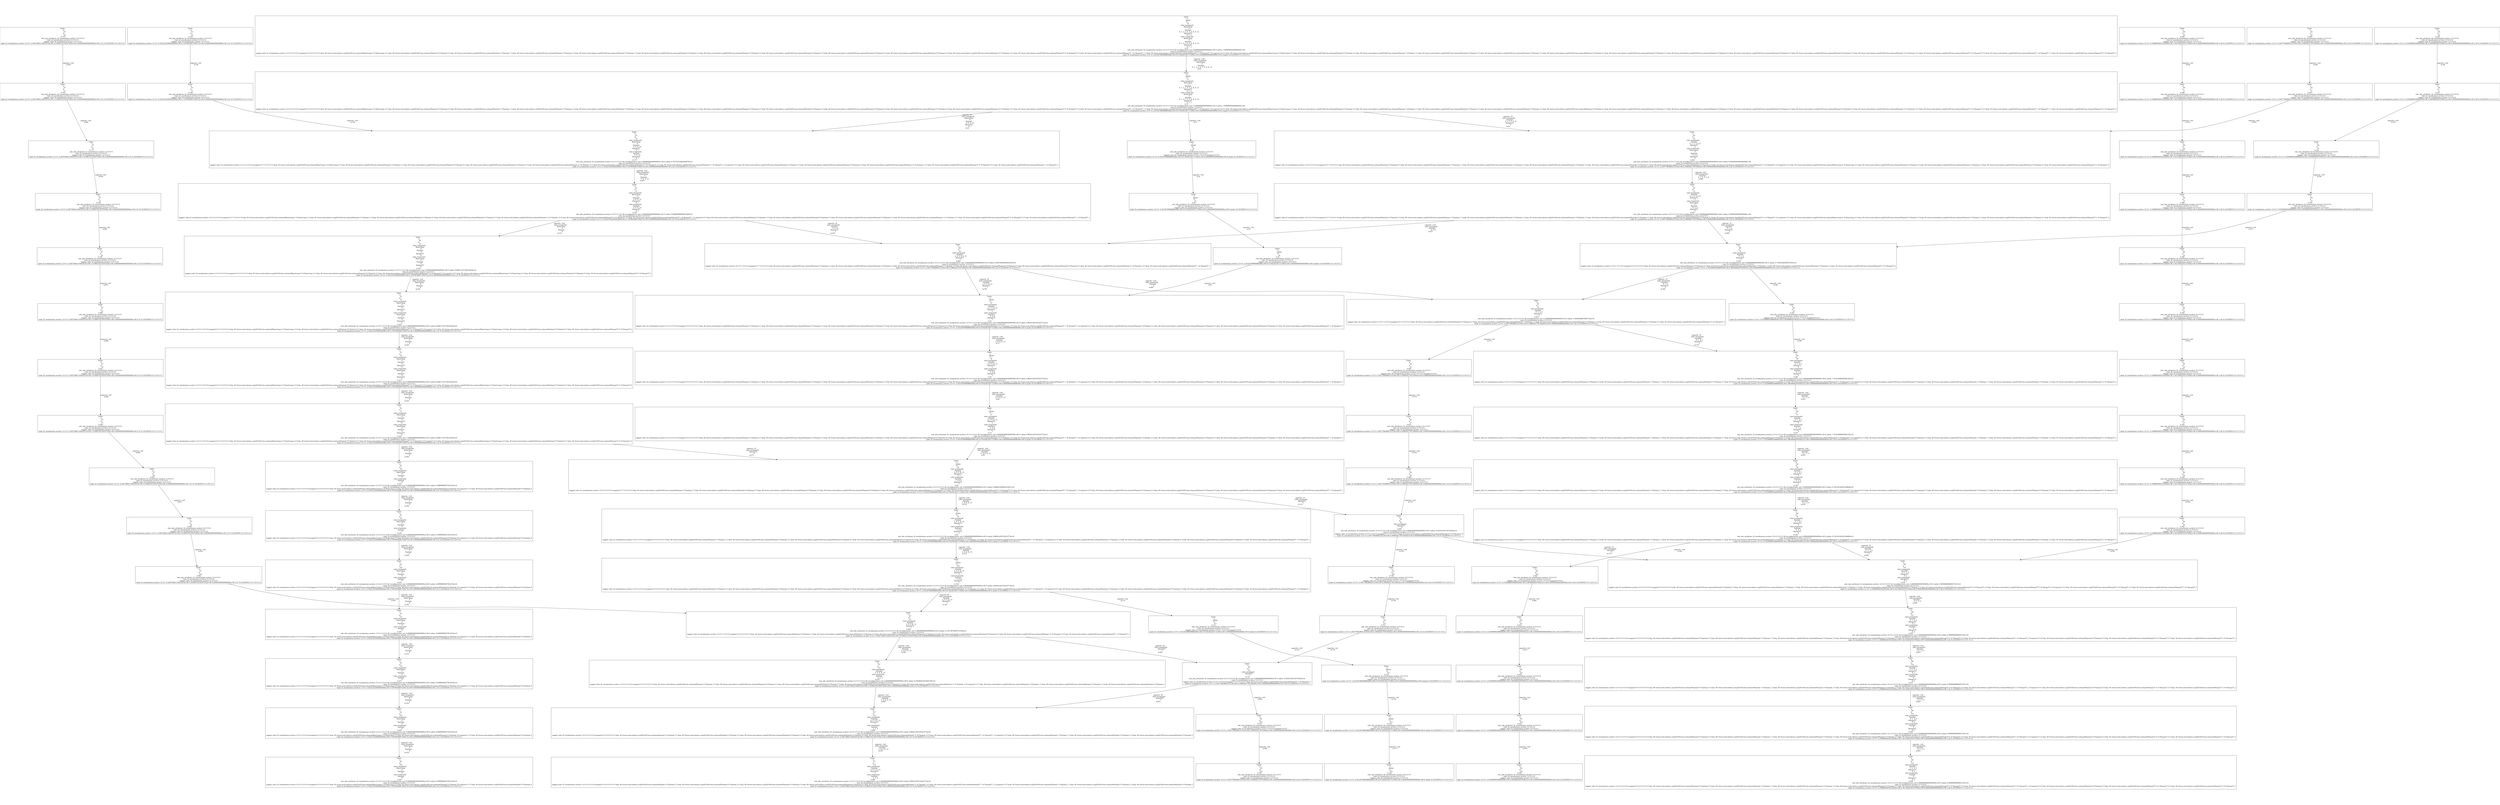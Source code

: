 digraph GraphvizGraph {
	graph [bb="0,0,17676,7044",
		concentrate=false,
		dpi="96,0",
		overlap=false,
		pad="0,2",
		root="Tuple:
    a:
        b7
    b:
        t14
    roles (assigned):
        Payload:
            2, 4, 6, 8, 13
        SherpaTT:
            \
1
    roles (required):
        Payload:
            1, 2, 3
 (v:89)
role_info_attributes 22 serialization::archive 12 0 0 2 0 0 \
0 20 reconfiguration cost 0.00000000000000000e+00 6 safety 9.86501450745223774e-01
roles 22 serialization::archive 12 0 0 0 0
tagged_\
roles 22 serialization::archive 12 0 0 2 0 0 0 8 assigned 0 0 6 0 0 0 0 0 5 http: 49 //www.rock-robotics.org/2014/01/om-schema#Payload \
2 9 Payload_2 5 http: 49 //www.rock-robotics.org/2014/01/om-schema#Payload 4 9 Payload_4 5 http: 49 //www.rock-robotics.org/2014/\
01/om-schema#Payload 6 9 Payload_6 5 http: 49 //www.rock-robotics.org/2014/01/om-schema#Payload 8 9 Payload_8 5 http: 49 //www.rock-robotics.org/\
2014/01/om-schema#Payload 13 10 Payload_13 5 http: 50 //www.rock-robotics.org/2014/01/om-schema#SherpaTT 1 10 SherpaTT_1 8 required \
3 0 5 http: 49 //www.rock-robotics.org/2014/01/om-schema#Payload 1 9 Payload_1 5 http: 49 //www.rock-robotics.org/2014/01/om-schema#\
Payload 2 9 Payload_2 5 http: 49 //www.rock-robotics.org/2014/01/om-schema#Payload 3 9 Payload_3
tuple 22 serialization::archive \
12 0 0 -2.52673682116401615e+06 5.31996155154357292e+06 0.00000000000000000e+00 2 b7 8 LOCATION 0 0 3 t14 0 0 2",
		splines=true
	];
	node [fixedsize=false,
		label="\N",
		pin=false,
		pos="0,0",
		shape=box,
		width=0
	];
	edge [label=o];
	"Tuple:
    a:
        b7
    b:
        t14
    roles (assigned):
        Payload:
            2, 4, 6, 8, 13
        SherpaTT:
            \
1
    roles (required):
        Payload:
            1, 2, 3
 (v:89)
role_info_attributes 22 serialization::archive 12 0 0 2 0 0 \
0 20 reconfiguration cost 0.00000000000000000e+00 6 safety 9.86501450745223774e-01
roles 22 serialization::archive 12 0 0 0 0
tagged_\
roles 22 serialization::archive 12 0 0 2 0 0 0 8 assigned 0 0 6 0 0 0 0 0 5 http: 49 //www.rock-robotics.org/2014/01/om-schema#Payload \
2 9 Payload_2 5 http: 49 //www.rock-robotics.org/2014/01/om-schema#Payload 4 9 Payload_4 5 http: 49 //www.rock-robotics.org/2014/\
01/om-schema#Payload 6 9 Payload_6 5 http: 49 //www.rock-robotics.org/2014/01/om-schema#Payload 8 9 Payload_8 5 http: 49 //www.rock-robotics.org/\
2014/01/om-schema#Payload 13 10 Payload_13 5 http: 50 //www.rock-robotics.org/2014/01/om-schema#SherpaTT 1 10 SherpaTT_1 8 required \
3 0 5 http: 49 //www.rock-robotics.org/2014/01/om-schema#Payload 1 9 Payload_1 5 http: 49 //www.rock-robotics.org/2014/01/om-schema#\
Payload 2 9 Payload_2 5 http: 49 //www.rock-robotics.org/2014/01/om-schema#Payload 3 9 Payload_3
tuple 22 serialization::archive \
12 0 0 -2.52673682116401615e+06 5.31996155154357292e+06 0.00000000000000000e+00 2 b7 8 LOCATION 0 0 3 t14 0 0 2"	 [height=3.8611,
		pos="6017.5,154",
		width=63.181];
	"Tuple:
    a:
        b7
    b:
        t13
    roles (assigned):
        Payload:
            2, 4, 6, 8, 13
        SherpaTT:
            \
1
    roles (required):
        Payload:
            1, 2, 3
 (v:88)
role_info_attributes 22 serialization::archive 12 0 0 2 0 0 \
0 20 reconfiguration cost 0.00000000000000000e+00 6 safety 9.86501450745223774e-01
roles 22 serialization::archive 12 0 0 0 0
tagged_\
roles 22 serialization::archive 12 0 0 2 0 0 0 8 assigned 0 0 6 0 0 0 0 0 5 http: 49 //www.rock-robotics.org/2014/01/om-schema#Payload \
2 9 Payload_2 5 http: 49 //www.rock-robotics.org/2014/01/om-schema#Payload 4 9 Payload_4 5 http: 49 //www.rock-robotics.org/2014/\
01/om-schema#Payload 6 9 Payload_6 5 http: 49 //www.rock-robotics.org/2014/01/om-schema#Payload 8 9 Payload_8 5 http: 49 //www.rock-robotics.org/\
2014/01/om-schema#Payload 13 10 Payload_13 5 http: 50 //www.rock-robotics.org/2014/01/om-schema#SherpaTT 1 10 SherpaTT_1 8 required \
3 0 5 http: 49 //www.rock-robotics.org/2014/01/om-schema#Payload 1 9 Payload_1 5 http: 49 //www.rock-robotics.org/2014/01/om-schema#\
Payload 2 9 Payload_2 5 http: 49 //www.rock-robotics.org/2014/01/om-schema#Payload 3 9 Payload_3
tuple 22 serialization::archive \
12 0 0 -2.52673682116401615e+06 5.31996155154357292e+06 0.00000000000000000e+00 2 b7 8 LOCATION 0 0 3 t13 0 0 2"	 [height=3.8611,
		pos="6017.5,603",
		width=63.181];
	"Tuple:
    a:
        b7
    b:
        t13
    roles (assigned):
        Payload:
            2, 4, 6, 8, 13
        SherpaTT:
            \
1
    roles (required):
        Payload:
            1, 2, 3
 (v:88)
role_info_attributes 22 serialization::archive 12 0 0 2 0 0 \
0 20 reconfiguration cost 0.00000000000000000e+00 6 safety 9.86501450745223774e-01
roles 22 serialization::archive 12 0 0 0 0
tagged_\
roles 22 serialization::archive 12 0 0 2 0 0 0 8 assigned 0 0 6 0 0 0 0 0 5 http: 49 //www.rock-robotics.org/2014/01/om-schema#Payload \
2 9 Payload_2 5 http: 49 //www.rock-robotics.org/2014/01/om-schema#Payload 4 9 Payload_4 5 http: 49 //www.rock-robotics.org/2014/\
01/om-schema#Payload 6 9 Payload_6 5 http: 49 //www.rock-robotics.org/2014/01/om-schema#Payload 8 9 Payload_8 5 http: 49 //www.rock-robotics.org/\
2014/01/om-schema#Payload 13 10 Payload_13 5 http: 50 //www.rock-robotics.org/2014/01/om-schema#SherpaTT 1 10 SherpaTT_1 8 required \
3 0 5 http: 49 //www.rock-robotics.org/2014/01/om-schema#Payload 1 9 Payload_1 5 http: 49 //www.rock-robotics.org/2014/01/om-schema#\
Payload 2 9 Payload_2 5 http: 49 //www.rock-robotics.org/2014/01/om-schema#Payload 3 9 Payload_3
tuple 22 serialization::archive \
12 0 0 -2.52673682116401615e+06 5.31996155154357292e+06 0.00000000000000000e+00 2 b7 8 LOCATION 0 0 3 t13 0 0 2" -> "Tuple:
    a:
        b7
    b:
        t14
    roles (assigned):
        Payload:
            2, 4, 6, 8, 13
        SherpaTT:
            \
1
    roles (required):
        Payload:
            1, 2, 3
 (v:89)
role_info_attributes 22 serialization::archive 12 0 0 2 0 0 \
0 20 reconfiguration cost 0.00000000000000000e+00 6 safety 9.86501450745223774e-01
roles 22 serialization::archive 12 0 0 0 0
tagged_\
roles 22 serialization::archive 12 0 0 2 0 0 0 8 assigned 0 0 6 0 0 0 0 0 5 http: 49 //www.rock-robotics.org/2014/01/om-schema#Payload \
2 9 Payload_2 5 http: 49 //www.rock-robotics.org/2014/01/om-schema#Payload 4 9 Payload_4 5 http: 49 //www.rock-robotics.org/2014/\
01/om-schema#Payload 6 9 Payload_6 5 http: 49 //www.rock-robotics.org/2014/01/om-schema#Payload 8 9 Payload_8 5 http: 49 //www.rock-robotics.org/\
2014/01/om-schema#Payload 13 10 Payload_13 5 http: 50 //www.rock-robotics.org/2014/01/om-schema#SherpaTT 1 10 SherpaTT_1 8 required \
3 0 5 http: 49 //www.rock-robotics.org/2014/01/om-schema#Payload 1 9 Payload_1 5 http: 49 //www.rock-robotics.org/2014/01/om-schema#\
Payload 2 9 Payload_2 5 http: 49 //www.rock-robotics.org/2014/01/om-schema#Payload 3 9 Payload_3
tuple 22 serialization::archive \
12 0 0 -2.52673682116401615e+06 5.31996155154357292e+06 0.00000000000000000e+00 2 b7 8 LOCATION 0 0 3 t14 0 0 2" [key="capacity: +inf
    roles (assigned):
        Payload:
            2, 4, 6, 8, 13
 (e:97)",
	label="capacity: +inf
    roles (assigned):
        Payload:
            2, 4, 6, 8, 13
 (e:97)",
	lp="6075.5,378.5",
	pos="e,6017.5,293.28 6017.5,463.93 6017.5,413.08 6017.5,355.28 6017.5,303.55"];
"Tuple:
    a:
        b7
    b:
        t12
    roles (assigned):
        Payload:
            2, 4, 6, 8, 13
    roles (required):
        \
Payload:
            1, 2, 3
 (v:87)
role_info_attributes 22 serialization::archive 12 0 0 2 0 0 0 20 reconfiguration cost 0.00000000000000000e+\
00 6 safety 9.23648361041665700e-01
roles 22 serialization::archive 12 0 0 0 0
tagged_roles 22 serialization::archive 12 0 0 2 0 \
0 0 8 assigned 0 0 5 0 0 0 0 0 5 http: 49 //www.rock-robotics.org/2014/01/om-schema#Payload 2 9 Payload_2 5 http: 49 //www.rock-robotics.org/\
2014/01/om-schema#Payload 4 9 Payload_4 5 http: 49 //www.rock-robotics.org/2014/01/om-schema#Payload 6 9 Payload_6 5 http: 49 //\
www.rock-robotics.org/2014/01/om-schema#Payload 8 9 Payload_8 5 http: 49 //www.rock-robotics.org/2014/01/om-schema#Payload 13 10 \
Payload_13 8 required 3 0 5 http: 49 //www.rock-robotics.org/2014/01/om-schema#Payload 1 9 Payload_1 5 http: 49 //www.rock-robotics.org/\
2014/01/om-schema#Payload 2 9 Payload_2 5 http: 49 //www.rock-robotics.org/2014/01/om-schema#Payload 3 9 Payload_3
tuple 22 serialization::\
archive 12 0 0 -2.52673682116401615e+06 5.31996155154357292e+06 0.00000000000000000e+00 2 b7 8 LOCATION 0 0 3 t12 0 0 2" [height=3.4444,
	pos="6030.5,1052",
	width=56.653];
"Tuple:
    a:
        b7
    b:
        t12
    roles (assigned):
        Payload:
            2, 4, 6, 8, 13
    roles (required):
        \
Payload:
            1, 2, 3
 (v:87)
role_info_attributes 22 serialization::archive 12 0 0 2 0 0 0 20 reconfiguration cost 0.00000000000000000e+\
00 6 safety 9.23648361041665700e-01
roles 22 serialization::archive 12 0 0 0 0
tagged_roles 22 serialization::archive 12 0 0 2 0 \
0 0 8 assigned 0 0 5 0 0 0 0 0 5 http: 49 //www.rock-robotics.org/2014/01/om-schema#Payload 2 9 Payload_2 5 http: 49 //www.rock-robotics.org/\
2014/01/om-schema#Payload 4 9 Payload_4 5 http: 49 //www.rock-robotics.org/2014/01/om-schema#Payload 6 9 Payload_6 5 http: 49 //\
www.rock-robotics.org/2014/01/om-schema#Payload 8 9 Payload_8 5 http: 49 //www.rock-robotics.org/2014/01/om-schema#Payload 13 10 \
Payload_13 8 required 3 0 5 http: 49 //www.rock-robotics.org/2014/01/om-schema#Payload 1 9 Payload_1 5 http: 49 //www.rock-robotics.org/\
2014/01/om-schema#Payload 2 9 Payload_2 5 http: 49 //www.rock-robotics.org/2014/01/om-schema#Payload 3 9 Payload_3
tuple 22 serialization::\
archive 12 0 0 -2.52673682116401615e+06 5.31996155154357292e+06 0.00000000000000000e+00 2 b7 8 LOCATION 0 0 3 t12 0 0 2" -> "Tuple:
    a:
        b7
    b:
        t13
    roles (assigned):
        Payload:
            2, 4, 6, 8, 13
        SherpaTT:
            \
1
    roles (required):
        Payload:
            1, 2, 3
 (v:88)
role_info_attributes 22 serialization::archive 12 0 0 2 0 0 \
0 20 reconfiguration cost 0.00000000000000000e+00 6 safety 9.86501450745223774e-01
roles 22 serialization::archive 12 0 0 0 0
tagged_\
roles 22 serialization::archive 12 0 0 2 0 0 0 8 assigned 0 0 6 0 0 0 0 0 5 http: 49 //www.rock-robotics.org/2014/01/om-schema#Payload \
2 9 Payload_2 5 http: 49 //www.rock-robotics.org/2014/01/om-schema#Payload 4 9 Payload_4 5 http: 49 //www.rock-robotics.org/2014/\
01/om-schema#Payload 6 9 Payload_6 5 http: 49 //www.rock-robotics.org/2014/01/om-schema#Payload 8 9 Payload_8 5 http: 49 //www.rock-robotics.org/\
2014/01/om-schema#Payload 13 10 Payload_13 5 http: 50 //www.rock-robotics.org/2014/01/om-schema#SherpaTT 1 10 SherpaTT_1 8 required \
3 0 5 http: 49 //www.rock-robotics.org/2014/01/om-schema#Payload 1 9 Payload_1 5 http: 49 //www.rock-robotics.org/2014/01/om-schema#\
Payload 2 9 Payload_2 5 http: 49 //www.rock-robotics.org/2014/01/om-schema#Payload 3 9 Payload_3
tuple 22 serialization::archive \
12 0 0 -2.52673682116401615e+06 5.31996155154357292e+06 0.00000000000000000e+00 2 b7 8 LOCATION 0 0 3 t13 0 0 2" [key="capacity: +inf
    roles (assigned):
        Payload:
            2, 4, 6, 8, 13
 (e:96)",
label="capacity: +inf
    roles (assigned):
        Payload:
            2, 4, 6, 8, 13
 (e:96)",
lp="6082.5,827.5",
pos="e,6021.5,742.05 6026.9,927.97 6025.3,873.6 6023.5,809.22 6021.8,752.23"];
"Tuple:
    a:
        b7
    b:
        t11
    roles (assigned):
        Payload:
            2, 4, 6, 8, 13
        SherpaTT:
            \
1
 (v:86)
role_info_attributes 22 serialization::archive 12 0 0 2 0 0 0 20 reconfiguration cost 2.28000000000000000e+03 6 safety \
5.13573970438721550e-01
roles 22 serialization::archive 12 0 0 0 0
tagged_roles 22 serialization::archive 12 0 0 1 0 0 0 8 assigned \
0 0 6 0 0 0 0 0 5 http: 49 //www.rock-robotics.org/2014/01/om-schema#Payload 2 9 Payload_2 5 http: 49 //www.rock-robotics.org/2014/\
01/om-schema#Payload 4 9 Payload_4 5 http: 49 //www.rock-robotics.org/2014/01/om-schema#Payload 6 9 Payload_6 5 http: 49 //www.rock-robotics.org/\
2014/01/om-schema#Payload 8 9 Payload_8 5 http: 49 //www.rock-robotics.org/2014/01/om-schema#Payload 13 10 Payload_13 5 http: 50 //\
www.rock-robotics.org/2014/01/om-schema#SherpaTT 1 10 SherpaTT_1
tuple 22 serialization::archive 12 0 0 -2.52673682116401615e+06 \
5.31996155154357292e+06 0.00000000000000000e+00 2 b7 8 LOCATION 0 0 3 t11 0 0 2" [height=3.2361,
pos="6220.5,1501",
width=43.653];
"Tuple:
    a:
        b7
    b:
        t11
    roles (assigned):
        Payload:
            2, 4, 6, 8, 13
        SherpaTT:
            \
1
 (v:86)
role_info_attributes 22 serialization::archive 12 0 0 2 0 0 0 20 reconfiguration cost 2.28000000000000000e+03 6 safety \
5.13573970438721550e-01
roles 22 serialization::archive 12 0 0 0 0
tagged_roles 22 serialization::archive 12 0 0 1 0 0 0 8 assigned \
0 0 6 0 0 0 0 0 5 http: 49 //www.rock-robotics.org/2014/01/om-schema#Payload 2 9 Payload_2 5 http: 49 //www.rock-robotics.org/2014/\
01/om-schema#Payload 4 9 Payload_4 5 http: 49 //www.rock-robotics.org/2014/01/om-schema#Payload 6 9 Payload_6 5 http: 49 //www.rock-robotics.org/\
2014/01/om-schema#Payload 8 9 Payload_8 5 http: 49 //www.rock-robotics.org/2014/01/om-schema#Payload 13 10 Payload_13 5 http: 50 //\
www.rock-robotics.org/2014/01/om-schema#SherpaTT 1 10 SherpaTT_1
tuple 22 serialization::archive 12 0 0 -2.52673682116401615e+06 \
5.31996155154357292e+06 0.00000000000000000e+00 2 b7 8 LOCATION 0 0 3 t11 0 0 2" -> "Tuple:
    a:
        b7
    b:
        t12
    roles (assigned):
        Payload:
            2, 4, 6, 8, 13
    roles (required):
        \
Payload:
            1, 2, 3
 (v:87)
role_info_attributes 22 serialization::archive 12 0 0 2 0 0 0 20 reconfiguration cost 0.00000000000000000e+\
00 6 safety 9.23648361041665700e-01
roles 22 serialization::archive 12 0 0 0 0
tagged_roles 22 serialization::archive 12 0 0 2 0 \
0 0 8 assigned 0 0 5 0 0 0 0 0 5 http: 49 //www.rock-robotics.org/2014/01/om-schema#Payload 2 9 Payload_2 5 http: 49 //www.rock-robotics.org/\
2014/01/om-schema#Payload 4 9 Payload_4 5 http: 49 //www.rock-robotics.org/2014/01/om-schema#Payload 6 9 Payload_6 5 http: 49 //\
www.rock-robotics.org/2014/01/om-schema#Payload 8 9 Payload_8 5 http: 49 //www.rock-robotics.org/2014/01/om-schema#Payload 13 10 \
Payload_13 8 required 3 0 5 http: 49 //www.rock-robotics.org/2014/01/om-schema#Payload 1 9 Payload_1 5 http: 49 //www.rock-robotics.org/\
2014/01/om-schema#Payload 2 9 Payload_2 5 http: 49 //www.rock-robotics.org/2014/01/om-schema#Payload 3 9 Payload_3
tuple 22 serialization::\
archive 12 0 0 -2.52673682116401615e+06 5.31996155154357292e+06 0.00000000000000000e+00 2 b7 8 LOCATION 0 0 3 t12 0 0 2" [key="capacity: +inf
    roles (assigned):
        Payload:
            2, 4, 6, 8, 13
 (e:94)",
label="capacity: +inf
    roles (assigned):
        Payload:
            2, 4, 6, 8, 13
 (e:94)",
lp="6200.5,1276.5",
pos="e,6082.8,1176 6171.3,1384.3 6145.4,1323.4 6113.6,1248.5 6086.7,1185.3"];
"Tuple:
    a:
        b2
    b:
        t12
    roles (assigned):
        SherpaTT:
            1
 (v:72)
role_info_attributes 22 \
serialization::archive 12 0 0 2 0 0 0 20 reconfiguration cost 0.00000000000000000e+00 6 safety 4.63291230159753042e-01
roles 22 \
serialization::archive 12 0 0 0 0
tagged_roles 22 serialization::archive 12 0 0 1 0 0 0 8 assigned 0 0 1 0 0 0 0 0 5 http: 50 //\
www.rock-robotics.org/2014/01/om-schema#SherpaTT 1 10 SherpaTT_1
tuple 22 serialization::archive 12 0 0 -2.54577962884151516e+06 \
6.19085421793726925e+06 0.00000000000000000e+00 2 b2 8 LOCATION 0 0 3 t12 0 0 2" [height=2.8194,
pos="8648.5,1052",
width=12.694];
"Tuple:
    a:
        b7
    b:
        t11
    roles (assigned):
        Payload:
            2, 4, 6, 8, 13
        SherpaTT:
            \
1
 (v:86)
role_info_attributes 22 serialization::archive 12 0 0 2 0 0 0 20 reconfiguration cost 2.28000000000000000e+03 6 safety \
5.13573970438721550e-01
roles 22 serialization::archive 12 0 0 0 0
tagged_roles 22 serialization::archive 12 0 0 1 0 0 0 8 assigned \
0 0 6 0 0 0 0 0 5 http: 49 //www.rock-robotics.org/2014/01/om-schema#Payload 2 9 Payload_2 5 http: 49 //www.rock-robotics.org/2014/\
01/om-schema#Payload 4 9 Payload_4 5 http: 49 //www.rock-robotics.org/2014/01/om-schema#Payload 6 9 Payload_6 5 http: 49 //www.rock-robotics.org/\
2014/01/om-schema#Payload 8 9 Payload_8 5 http: 49 //www.rock-robotics.org/2014/01/om-schema#Payload 13 10 Payload_13 5 http: 50 //\
www.rock-robotics.org/2014/01/om-schema#SherpaTT 1 10 SherpaTT_1
tuple 22 serialization::archive 12 0 0 -2.52673682116401615e+06 \
5.31996155154357292e+06 0.00000000000000000e+00 2 b7 8 LOCATION 0 0 3 t11 0 0 2" -> "Tuple:
    a:
        b2
    b:
        t12
    roles (assigned):
        SherpaTT:
            1
 (v:72)
role_info_attributes 22 \
serialization::archive 12 0 0 2 0 0 0 20 reconfiguration cost 0.00000000000000000e+00 6 safety 4.63291230159753042e-01
roles 22 \
serialization::archive 12 0 0 0 0
tagged_roles 22 serialization::archive 12 0 0 1 0 0 0 8 assigned 0 0 1 0 0 0 0 0 5 http: 50 //\
www.rock-robotics.org/2014/01/om-schema#SherpaTT 1 10 SherpaTT_1
tuple 22 serialization::archive 12 0 0 -2.54577962884151516e+06 \
6.19085421793726925e+06 0.00000000000000000e+00 2 b2 8 LOCATION 0 0 3 t12 0 0 2" [key="capacity: 20
    roles (assigned):
        SherpaTT:
            1
 (e:95)",
label="capacity: 20
    roles (assigned):
        SherpaTT:
            1
 (e:95)",
lp="8032,1276.5",
pos="e,8297.8,1153.5 7073.4,1384.5 7390.6,1336.4 7752.8,1275.5 8079.5,1206 8147.3,1191.6 8219.2,1174 8288.1,1156.1"];
"Tuple:
    a:
        b7
    b:
        t10
 (v:85)
role_info_attributes 22 serialization::archive 12 0 0 0 0
roles 22 serialization::\
archive 12 0 0 0 0
tagged_roles 22 serialization::archive 12 0 0 0 0
tuple 22 serialization::archive 12 0 0 -2.52673682116401615e+\
06 5.31996155154357292e+06 0.00000000000000000e+00 2 b7 8 LOCATION 0 0 3 t10 0 0 2" [height=2.1944,
pos="1296.5,1950",
width=12.306];
"Tuple:
    a:
        b7
    b:
        t10
 (v:85)
role_info_attributes 22 serialization::archive 12 0 0 0 0
roles 22 serialization::\
archive 12 0 0 0 0
tagged_roles 22 serialization::archive 12 0 0 0 0
tuple 22 serialization::archive 12 0 0 -2.52673682116401615e+\
06 5.31996155154357292e+06 0.00000000000000000e+00 2 b7 8 LOCATION 0 0 3 t10 0 0 2" -> "Tuple:
    a:
        b7
    b:
        t11
    roles (assigned):
        Payload:
            2, 4, 6, 8, 13
        SherpaTT:
            \
1
 (v:86)
role_info_attributes 22 serialization::archive 12 0 0 2 0 0 0 20 reconfiguration cost 2.28000000000000000e+03 6 safety \
5.13573970438721550e-01
roles 22 serialization::archive 12 0 0 0 0
tagged_roles 22 serialization::archive 12 0 0 1 0 0 0 8 assigned \
0 0 6 0 0 0 0 0 5 http: 49 //www.rock-robotics.org/2014/01/om-schema#Payload 2 9 Payload_2 5 http: 49 //www.rock-robotics.org/2014/\
01/om-schema#Payload 4 9 Payload_4 5 http: 49 //www.rock-robotics.org/2014/01/om-schema#Payload 6 9 Payload_6 5 http: 49 //www.rock-robotics.org/\
2014/01/om-schema#Payload 8 9 Payload_8 5 http: 49 //www.rock-robotics.org/2014/01/om-schema#Payload 13 10 Payload_13 5 http: 50 //\
www.rock-robotics.org/2014/01/om-schema#SherpaTT 1 10 SherpaTT_1
tuple 22 serialization::archive 12 0 0 -2.52673682116401615e+06 \
5.31996155154357292e+06 0.00000000000000000e+00 2 b7 8 LOCATION 0 0 3 t11 0 0 2" [key="capacity: +inf
 (e:93)",
label="capacity: +inf
 (e:93)",
lp="2671.5,1725.5",
pos="e,4648.9,1606.7 1506.5,1871 1585.2,1844 1676.1,1815.7 1760.5,1796 2142.1,1707 2242.9,1703.8 2633.5,1673 3091.7,1636.9 3208.2,1672.8 \
3667.5,1655 3981.6,1642.9 4317.2,1625.7 4638.4,1607.3"];
"Tuple:
    a:
        b7
    b:
        t9
 (v:84)
role_info_attributes 22 serialization::archive 12 0 0 0 0
roles 22 serialization::\
archive 12 0 0 0 0
tagged_roles 22 serialization::archive 12 0 0 0 0
tuple 22 serialization::archive 12 0 0 -2.52673682116401615e+\
06 5.31996155154357292e+06 0.00000000000000000e+00 2 b7 8 LOCATION 0 0 2 t9 0 0 2" [height=2.1944,
pos="1262.5,2399",
width=12.208];
"Tuple:
    a:
        b7
    b:
        t9
 (v:84)
role_info_attributes 22 serialization::archive 12 0 0 0 0
roles 22 serialization::\
archive 12 0 0 0 0
tagged_roles 22 serialization::archive 12 0 0 0 0
tuple 22 serialization::archive 12 0 0 -2.52673682116401615e+\
06 5.31996155154357292e+06 0.00000000000000000e+00 2 b7 8 LOCATION 0 0 2 t9 0 0 2" -> "Tuple:
    a:
        b7
    b:
        t10
 (v:85)
role_info_attributes 22 serialization::archive 12 0 0 0 0
roles 22 serialization::\
archive 12 0 0 0 0
tagged_roles 22 serialization::archive 12 0 0 0 0
tuple 22 serialization::archive 12 0 0 -2.52673682116401615e+\
06 5.31996155154357292e+06 0.00000000000000000e+00 2 b7 8 LOCATION 0 0 3 t10 0 0 2" [key="capacity: +inf
 (e:92)",
label="capacity: +inf
 (e:92)",
lp="1320.5,2174.5",
pos="e,1290.6,2029 1268.4,2319.9 1274.4,2241.4 1283.6,2120.8 1289.8,2039"];
"Tuple:
    a:
        b7
    b:
        t8
 (v:83)
role_info_attributes 22 serialization::archive 12 0 0 0 0
roles 22 serialization::\
archive 12 0 0 0 0
tagged_roles 22 serialization::archive 12 0 0 0 0
tuple 22 serialization::archive 12 0 0 -2.52673682116401615e+\
06 5.31996155154357292e+06 0.00000000000000000e+00 2 b7 8 LOCATION 0 0 2 t8 0 0 2" [height=2.1944,
pos="1130.5,2848",
width=12.208];
"Tuple:
    a:
        b7
    b:
        t8
 (v:83)
role_info_attributes 22 serialization::archive 12 0 0 0 0
roles 22 serialization::\
archive 12 0 0 0 0
tagged_roles 22 serialization::archive 12 0 0 0 0
tuple 22 serialization::archive 12 0 0 -2.52673682116401615e+\
06 5.31996155154357292e+06 0.00000000000000000e+00 2 b7 8 LOCATION 0 0 2 t8 0 0 2" -> "Tuple:
    a:
        b7
    b:
        t9
 (v:84)
role_info_attributes 22 serialization::archive 12 0 0 0 0
roles 22 serialization::\
archive 12 0 0 0 0
tagged_roles 22 serialization::archive 12 0 0 0 0
tuple 22 serialization::archive 12 0 0 -2.52673682116401615e+\
06 5.31996155154357292e+06 0.00000000000000000e+00 2 b7 8 LOCATION 0 0 2 t9 0 0 2" [key="capacity: +inf
 (e:91)",
label="capacity: +inf
 (e:91)",
lp="1246.5,2623.5",
pos="e,1239.5,2478 1153.6,2768.9 1176.8,2690.4 1212.4,2569.6 1236.6,2487.8"];
"Tuple:
    a:
        b7
    b:
        t7
 (v:82)
role_info_attributes 22 serialization::archive 12 0 0 0 0
roles 22 serialization::\
archive 12 0 0 0 0
tagged_roles 22 serialization::archive 12 0 0 0 0
tuple 22 serialization::archive 12 0 0 -2.52673682116401615e+\
06 5.31996155154357292e+06 0.00000000000000000e+00 2 b7 8 LOCATION 0 0 2 t7 0 0 2" [height=2.1944,
pos="601.5,3327",
width=12.208];
"Tuple:
    a:
        b7
    b:
        t7
 (v:82)
role_info_attributes 22 serialization::archive 12 0 0 0 0
roles 22 serialization::\
archive 12 0 0 0 0
tagged_roles 22 serialization::archive 12 0 0 0 0
tuple 22 serialization::archive 12 0 0 -2.52673682116401615e+\
06 5.31996155154357292e+06 0.00000000000000000e+00 2 b7 8 LOCATION 0 0 2 t7 0 0 2" -> "Tuple:
    a:
        b7
    b:
        t8
 (v:83)
role_info_attributes 22 serialization::archive 12 0 0 0 0
roles 22 serialization::\
archive 12 0 0 0 0
tagged_roles 22 serialization::archive 12 0 0 0 0
tuple 22 serialization::archive 12 0 0 -2.52673682116401615e+\
06 5.31996155154357292e+06 0.00000000000000000e+00 2 b7 8 LOCATION 0 0 2 t8 0 0 2" [key="capacity: +inf
 (e:90)",
label="capacity: +inf
 (e:90)",
lp="967.5,3072.5",
pos="e,1043.7,2927.3 688.26,3247.8 783.96,3161.5 937.44,3023.1 1036.1,2934.1"];
"Tuple:
    a:
        b7
    b:
        t6
 (v:81)
role_info_attributes 22 serialization::archive 12 0 0 0 0
roles 22 serialization::\
archive 12 0 0 0 0
tagged_roles 22 serialization::archive 12 0 0 0 0
tuple 22 serialization::archive 12 0 0 -2.52673682116401615e+\
06 5.31996155154357292e+06 0.00000000000000000e+00 2 b7 8 LOCATION 0 0 2 t6 0 0 2" [height=2.1944,
pos="601.5,3836",
width=12.208];
"Tuple:
    a:
        b7
    b:
        t6
 (v:81)
role_info_attributes 22 serialization::archive 12 0 0 0 0
roles 22 serialization::\
archive 12 0 0 0 0
tagged_roles 22 serialization::archive 12 0 0 0 0
tuple 22 serialization::archive 12 0 0 -2.52673682116401615e+\
06 5.31996155154357292e+06 0.00000000000000000e+00 2 b7 8 LOCATION 0 0 2 t6 0 0 2" -> "Tuple:
    a:
        b7
    b:
        t7
 (v:82)
role_info_attributes 22 serialization::archive 12 0 0 0 0
roles 22 serialization::\
archive 12 0 0 0 0
tagged_roles 22 serialization::archive 12 0 0 0 0
tuple 22 serialization::archive 12 0 0 -2.52673682116401615e+\
06 5.31996155154357292e+06 0.00000000000000000e+00 2 b7 8 LOCATION 0 0 2 t7 0 0 2" [key="capacity: +inf
 (e:89)",
label="capacity: +inf
 (e:89)",
lp="639.5,3581.5",
pos="e,601.5,3406.2 601.5,3756.9 601.5,3665 601.5,3512.7 601.5,3416.5"];
"Tuple:
    a:
        b7
    b:
        t5
 (v:80)
role_info_attributes 22 serialization::archive 12 0 0 0 0
roles 22 serialization::\
archive 12 0 0 0 0
tagged_roles 22 serialization::archive 12 0 0 0 0
tuple 22 serialization::archive 12 0 0 -2.52673682116401615e+\
06 5.31996155154357292e+06 0.00000000000000000e+00 2 b7 8 LOCATION 0 0 2 t5 0 0 2" [height=2.1944,
pos="601.5,4345",
width=12.208];
"Tuple:
    a:
        b7
    b:
        t5
 (v:80)
role_info_attributes 22 serialization::archive 12 0 0 0 0
roles 22 serialization::\
archive 12 0 0 0 0
tagged_roles 22 serialization::archive 12 0 0 0 0
tuple 22 serialization::archive 12 0 0 -2.52673682116401615e+\
06 5.31996155154357292e+06 0.00000000000000000e+00 2 b7 8 LOCATION 0 0 2 t5 0 0 2" -> "Tuple:
    a:
        b7
    b:
        t6
 (v:81)
role_info_attributes 22 serialization::archive 12 0 0 0 0
roles 22 serialization::\
archive 12 0 0 0 0
tagged_roles 22 serialization::archive 12 0 0 0 0
tuple 22 serialization::archive 12 0 0 -2.52673682116401615e+\
06 5.31996155154357292e+06 0.00000000000000000e+00 2 b7 8 LOCATION 0 0 2 t6 0 0 2" [key="capacity: +inf
 (e:88)",
label="capacity: +inf
 (e:88)",
lp="639.5,4090.5",
pos="e,601.5,3915.2 601.5,4265.9 601.5,4174 601.5,4021.7 601.5,3925.5"];
"Tuple:
    a:
        b7
    b:
        t4
 (v:79)
role_info_attributes 22 serialization::archive 12 0 0 0 0
roles 22 serialization::\
archive 12 0 0 0 0
tagged_roles 22 serialization::archive 12 0 0 0 0
tuple 22 serialization::archive 12 0 0 -2.52673682116401615e+\
06 5.31996155154357292e+06 0.00000000000000000e+00 2 b7 8 LOCATION 0 0 2 t4 0 0 2" [height=2.1944,
pos="601.5,4854",
width=12.208];
"Tuple:
    a:
        b7
    b:
        t4
 (v:79)
role_info_attributes 22 serialization::archive 12 0 0 0 0
roles 22 serialization::\
archive 12 0 0 0 0
tagged_roles 22 serialization::archive 12 0 0 0 0
tuple 22 serialization::archive 12 0 0 -2.52673682116401615e+\
06 5.31996155154357292e+06 0.00000000000000000e+00 2 b7 8 LOCATION 0 0 2 t4 0 0 2" -> "Tuple:
    a:
        b7
    b:
        t5
 (v:80)
role_info_attributes 22 serialization::archive 12 0 0 0 0
roles 22 serialization::\
archive 12 0 0 0 0
tagged_roles 22 serialization::archive 12 0 0 0 0
tuple 22 serialization::archive 12 0 0 -2.52673682116401615e+\
06 5.31996155154357292e+06 0.00000000000000000e+00 2 b7 8 LOCATION 0 0 2 t5 0 0 2" [key="capacity: +inf
 (e:87)",
label="capacity: +inf
 (e:87)",
lp="639.5,4599.5",
pos="e,601.5,4424.2 601.5,4774.9 601.5,4683 601.5,4530.7 601.5,4434.5"];
"Tuple:
    a:
        b7
    b:
        t3
 (v:78)
role_info_attributes 22 serialization::archive 12 0 0 0 0
roles 22 serialization::\
archive 12 0 0 0 0
tagged_roles 22 serialization::archive 12 0 0 0 0
tuple 22 serialization::archive 12 0 0 -2.52673682116401615e+\
06 5.31996155154357292e+06 0.00000000000000000e+00 2 b7 8 LOCATION 0 0 2 t3 0 0 2" [height=2.1944,
pos="600.5,5348",
width=12.208];
"Tuple:
    a:
        b7
    b:
        t3
 (v:78)
role_info_attributes 22 serialization::archive 12 0 0 0 0
roles 22 serialization::\
archive 12 0 0 0 0
tagged_roles 22 serialization::archive 12 0 0 0 0
tuple 22 serialization::archive 12 0 0 -2.52673682116401615e+\
06 5.31996155154357292e+06 0.00000000000000000e+00 2 b7 8 LOCATION 0 0 2 t3 0 0 2" -> "Tuple:
    a:
        b7
    b:
        t4
 (v:79)
role_info_attributes 22 serialization::archive 12 0 0 0 0
roles 22 serialization::\
archive 12 0 0 0 0
tagged_roles 22 serialization::archive 12 0 0 0 0
tuple 22 serialization::archive 12 0 0 -2.52673682116401615e+\
06 5.31996155154357292e+06 0.00000000000000000e+00 2 b7 8 LOCATION 0 0 2 t4 0 0 2" [key="capacity: +inf
 (e:86)",
label="capacity: +inf
 (e:86)",
lp="639.5,5108.5",
pos="e,601.34,4933.3 600.66,5268.8 600.84,5180.2 601.13,5036.1 601.32,4943.5"];
"Tuple:
    a:
        b7
    b:
        t2
 (v:77)
role_info_attributes 22 serialization::archive 12 0 0 0 0
roles 22 serialization::\
archive 12 0 0 0 0
tagged_roles 22 serialization::archive 12 0 0 0 0
tuple 22 serialization::archive 12 0 0 -2.52673682116401615e+\
06 5.31996155154357292e+06 0.00000000000000000e+00 2 b7 8 LOCATION 0 0 2 t2 0 0 2" [height=2.1944,
pos="591.5,5827",
width=12.208];
"Tuple:
    a:
        b7
    b:
        t2
 (v:77)
role_info_attributes 22 serialization::archive 12 0 0 0 0
roles 22 serialization::\
archive 12 0 0 0 0
tagged_roles 22 serialization::archive 12 0 0 0 0
tuple 22 serialization::archive 12 0 0 -2.52673682116401615e+\
06 5.31996155154357292e+06 0.00000000000000000e+00 2 b7 8 LOCATION 0 0 2 t2 0 0 2" -> "Tuple:
    a:
        b7
    b:
        t3
 (v:78)
role_info_attributes 22 serialization::archive 12 0 0 0 0
roles 22 serialization::\
archive 12 0 0 0 0
tagged_roles 22 serialization::archive 12 0 0 0 0
tuple 22 serialization::archive 12 0 0 -2.52673682116401615e+\
06 5.31996155154357292e+06 0.00000000000000000e+00 2 b7 8 LOCATION 0 0 2 t3 0 0 2" [key="capacity: +inf
 (e:85)",
label="capacity: +inf
 (e:85)",
lp="635.5,5587.5",
pos="e,599.02,5427.3 592.98,5747.8 594.58,5662.5 597.15,5526.4 598.83,5437.4"];
"Tuple:
    a:
        b7
    b:
        t1
 (v:76)
role_info_attributes 22 serialization::archive 12 0 0 0 0
roles 22 serialization::\
archive 12 0 0 0 0
tagged_roles 22 serialization::archive 12 0 0 0 0
tuple 22 serialization::archive 12 0 0 -2.52673682116401615e+\
06 5.31996155154357292e+06 0.00000000000000000e+00 2 b7 8 LOCATION 0 0 2 t1 0 0 2" [height=2.1944,
pos="439.5,6351",
width=12.208];
"Tuple:
    a:
        b7
    b:
        t1
 (v:76)
role_info_attributes 22 serialization::archive 12 0 0 0 0
roles 22 serialization::\
archive 12 0 0 0 0
tagged_roles 22 serialization::archive 12 0 0 0 0
tuple 22 serialization::archive 12 0 0 -2.52673682116401615e+\
06 5.31996155154357292e+06 0.00000000000000000e+00 2 b7 8 LOCATION 0 0 2 t1 0 0 2" -> "Tuple:
    a:
        b7
    b:
        t2
 (v:77)
role_info_attributes 22 serialization::archive 12 0 0 0 0
roles 22 serialization::\
archive 12 0 0 0 0
tagged_roles 22 serialization::archive 12 0 0 0 0
tuple 22 serialization::archive 12 0 0 -2.52673682116401615e+\
06 5.31996155154357292e+06 0.00000000000000000e+00 2 b7 8 LOCATION 0 0 2 t2 0 0 2" [key="capacity: +inf
 (e:84)",
label="capacity: +inf
 (e:84)",
lp="572.5,6081.5",
pos="e,568.71,5906.3 462.26,6271.9 490.03,6176.5 536.86,6015.6 565.88,5916"];
"Tuple:
    a:
        b7
    b:
        t0
 (v:75)
role_info_attributes 22 serialization::archive 12 0 0 0 0
roles 22 serialization::\
archive 12 0 0 0 0
tagged_roles 22 serialization::archive 12 0 0 0 0
tuple 22 serialization::archive 12 0 0 -2.52673682116401615e+\
06 5.31996155154357292e+06 0.00000000000000000e+00 2 b7 8 LOCATION 0 0 2 t0 0 0 2" [height=2.1944,
pos="439.5,6860",
width=12.208];
"Tuple:
    a:
        b7
    b:
        t0
 (v:75)
role_info_attributes 22 serialization::archive 12 0 0 0 0
roles 22 serialization::\
archive 12 0 0 0 0
tagged_roles 22 serialization::archive 12 0 0 0 0
tuple 22 serialization::archive 12 0 0 -2.52673682116401615e+\
06 5.31996155154357292e+06 0.00000000000000000e+00 2 b7 8 LOCATION 0 0 2 t0 0 0 2" -> "Tuple:
    a:
        b7
    b:
        t1
 (v:76)
role_info_attributes 22 serialization::archive 12 0 0 0 0
roles 22 serialization::\
archive 12 0 0 0 0
tagged_roles 22 serialization::archive 12 0 0 0 0
tuple 22 serialization::archive 12 0 0 -2.52673682116401615e+\
06 5.31996155154357292e+06 0.00000000000000000e+00 2 b7 8 LOCATION 0 0 2 t1 0 0 2" [key="capacity: +inf
 (e:83)",
label="capacity: +inf
 (e:83)",
lp="477.5,6605.5",
pos="e,439.5,6430.2 439.5,6780.9 439.5,6689 439.5,6536.7 439.5,6440.5"];
"Tuple:
    a:
        b2
    b:
        t14
 (v:74)
role_info_attributes 22 serialization::archive 12 0 0 0 0
roles 22 serialization::\
archive 12 0 0 0 0
tagged_roles 22 serialization::archive 12 0 0 0 0
tuple 22 serialization::archive 12 0 0 -2.54577962884151516e+\
06 6.19085421793726925e+06 0.00000000000000000e+00 2 b2 8 LOCATION 0 0 3 t14 0 0 2" [height=2.1944,
pos="8753.5,154",
width=12.306];
"Tuple:
    a:
        b2
    b:
        t13
 (v:73)
role_info_attributes 22 serialization::archive 12 0 0 0 0
roles 22 serialization::\
archive 12 0 0 0 0
tagged_roles 22 serialization::archive 12 0 0 1 0 0 0 8 assigned 0 0 0 0
tuple 22 serialization::archive 12 0 \
0 -2.54577962884151516e+06 6.19085421793726925e+06 0.00000000000000000e+00 2 b2 8 LOCATION 0 0 3 t13 0 0 2" [height=2.1944,
pos="8753.5,603",
width=12.306];
"Tuple:
    a:
        b2
    b:
        t13
 (v:73)
role_info_attributes 22 serialization::archive 12 0 0 0 0
roles 22 serialization::\
archive 12 0 0 0 0
tagged_roles 22 serialization::archive 12 0 0 1 0 0 0 8 assigned 0 0 0 0
tuple 22 serialization::archive 12 0 \
0 -2.54577962884151516e+06 6.19085421793726925e+06 0.00000000000000000e+00 2 b2 8 LOCATION 0 0 3 t13 0 0 2" -> "Tuple:
    a:
        b2
    b:
        t14
 (v:74)
role_info_attributes 22 serialization::archive 12 0 0 0 0
roles 22 serialization::\
archive 12 0 0 0 0
tagged_roles 22 serialization::archive 12 0 0 0 0
tuple 22 serialization::archive 12 0 0 -2.54577962884151516e+\
06 6.19085421793726925e+06 0.00000000000000000e+00 2 b2 8 LOCATION 0 0 3 t14 0 0 2" [key="capacity: +inf
 (e:82)",
label="capacity: +inf
 (e:82)",
lp="8791.5,378.5",
pos="e,8753.5,233 8753.5,523.88 8753.5,445.44 8753.5,324.8 8753.5,243.02"];
"Tuple:
    a:
        b2
    b:
        t12
    roles (assigned):
        SherpaTT:
            1
 (v:72)
role_info_attributes 22 \
serialization::archive 12 0 0 2 0 0 0 20 reconfiguration cost 0.00000000000000000e+00 6 safety 4.63291230159753042e-01
roles 22 \
serialization::archive 12 0 0 0 0
tagged_roles 22 serialization::archive 12 0 0 1 0 0 0 8 assigned 0 0 1 0 0 0 0 0 5 http: 50 //\
www.rock-robotics.org/2014/01/om-schema#SherpaTT 1 10 SherpaTT_1
tuple 22 serialization::archive 12 0 0 -2.54577962884151516e+06 \
6.19085421793726925e+06 0.00000000000000000e+00 2 b2 8 LOCATION 0 0 3 t12 0 0 2" -> "Tuple:
    a:
        b7
    b:
        t13
    roles (assigned):
        Payload:
            2, 4, 6, 8, 13
        SherpaTT:
            \
1
    roles (required):
        Payload:
            1, 2, 3
 (v:88)
role_info_attributes 22 serialization::archive 12 0 0 2 0 0 \
0 20 reconfiguration cost 0.00000000000000000e+00 6 safety 9.86501450745223774e-01
roles 22 serialization::archive 12 0 0 0 0
tagged_\
roles 22 serialization::archive 12 0 0 2 0 0 0 8 assigned 0 0 6 0 0 0 0 0 5 http: 49 //www.rock-robotics.org/2014/01/om-schema#Payload \
2 9 Payload_2 5 http: 49 //www.rock-robotics.org/2014/01/om-schema#Payload 4 9 Payload_4 5 http: 49 //www.rock-robotics.org/2014/\
01/om-schema#Payload 6 9 Payload_6 5 http: 49 //www.rock-robotics.org/2014/01/om-schema#Payload 8 9 Payload_8 5 http: 49 //www.rock-robotics.org/\
2014/01/om-schema#Payload 13 10 Payload_13 5 http: 50 //www.rock-robotics.org/2014/01/om-schema#SherpaTT 1 10 SherpaTT_1 8 required \
3 0 5 http: 49 //www.rock-robotics.org/2014/01/om-schema#Payload 1 9 Payload_1 5 http: 49 //www.rock-robotics.org/2014/01/om-schema#\
Payload 2 9 Payload_2 5 http: 49 //www.rock-robotics.org/2014/01/om-schema#Payload 3 9 Payload_3
tuple 22 serialization::archive \
12 0 0 -2.52673682116401615e+06 5.31996155154357292e+06 0.00000000000000000e+00 2 b7 8 LOCATION 0 0 3 t13 0 0 2" [key="capacity: 20
    roles (assigned):
        SherpaTT:
            1
 (e:81)",
label="capacity: 20
    roles (assigned):
        SherpaTT:
            1
 (e:81)",
lp="8022,827.5",
pos="e,7161.9,742.04 8301,950.42 8228.2,931.36 8151.7,912.79 8079.5,898 7787.1,838.08 7469,786.24 7172,743.49"];
"Tuple:
    a:
        b2
    b:
        t12
    roles (assigned):
        SherpaTT:
            1
 (v:72)
role_info_attributes 22 \
serialization::archive 12 0 0 2 0 0 0 20 reconfiguration cost 0.00000000000000000e+00 6 safety 4.63291230159753042e-01
roles 22 \
serialization::archive 12 0 0 0 0
tagged_roles 22 serialization::archive 12 0 0 1 0 0 0 8 assigned 0 0 1 0 0 0 0 0 5 http: 50 //\
www.rock-robotics.org/2014/01/om-schema#SherpaTT 1 10 SherpaTT_1
tuple 22 serialization::archive 12 0 0 -2.54577962884151516e+06 \
6.19085421793726925e+06 0.00000000000000000e+00 2 b2 8 LOCATION 0 0 3 t12 0 0 2" -> "Tuple:
    a:
        b2
    b:
        t13
 (v:73)
role_info_attributes 22 serialization::archive 12 0 0 0 0
roles 22 serialization::\
archive 12 0 0 0 0
tagged_roles 22 serialization::archive 12 0 0 1 0 0 0 8 assigned 0 0 0 0
tuple 22 serialization::archive 12 0 \
0 -2.54577962884151516e+06 6.19085421793726925e+06 0.00000000000000000e+00 2 b2 8 LOCATION 0 0 3 t13 0 0 2" [key="capacity: +inf
 (e:80)",
label="capacity: +inf
 (e:80)",
lp="8747.5,827.5",
pos="e,8735.2,682.01 8672.1,950.41 8690.4,872.67 8715.4,766.15 8732.9,691.82"];
"Tuple:
    a:
        b2
    b:
        t11
 (v:71)
role_info_attributes 22 serialization::archive 12 0 0 0 0
roles 22 serialization::\
archive 12 0 0 0 0
tagged_roles 22 serialization::archive 12 0 0 0 0
tuple 22 serialization::archive 12 0 0 -2.54577962884151516e+\
06 6.19085421793726925e+06 0.00000000000000000e+00 2 b2 8 LOCATION 0 0 3 t11 0 0 2" [height=2.1944,
pos="9598.5,1501",
width=12.306];
"Tuple:
    a:
        b2
    b:
        t11
 (v:71)
role_info_attributes 22 serialization::archive 12 0 0 0 0
roles 22 serialization::\
archive 12 0 0 0 0
tagged_roles 22 serialization::archive 12 0 0 0 0
tuple 22 serialization::archive 12 0 0 -2.54577962884151516e+\
06 6.19085421793726925e+06 0.00000000000000000e+00 2 b2 8 LOCATION 0 0 3 t11 0 0 2" -> "Tuple:
    a:
        b2
    b:
        t12
    roles (assigned):
        SherpaTT:
            1
 (v:72)
role_info_attributes 22 \
serialization::archive 12 0 0 2 0 0 0 20 reconfiguration cost 0.00000000000000000e+00 6 safety 4.63291230159753042e-01
roles 22 \
serialization::archive 12 0 0 0 0
tagged_roles 22 serialization::archive 12 0 0 1 0 0 0 8 assigned 0 0 1 0 0 0 0 0 5 http: 50 //\
www.rock-robotics.org/2014/01/om-schema#SherpaTT 1 10 SherpaTT_1
tuple 22 serialization::archive 12 0 0 -2.54577962884151516e+06 \
6.19085421793726925e+06 0.00000000000000000e+00 2 b2 8 LOCATION 0 0 3 t12 0 0 2" [key="capacity: +inf
 (e:79)",
label="capacity: +inf
 (e:79)",
lp="9246.5,1276.5",
pos="e,8862.3,1153.6 9432.5,1421.9 9276.9,1348.7 9043.2,1238.7 8871.4,1157.9"];
"Tuple:
    a:
        b2
    b:
        t10
 (v:70)
role_info_attributes 22 serialization::archive 12 0 0 0 0
roles 22 serialization::\
archive 12 0 0 0 0
tagged_roles 22 serialization::archive 12 0 0 1 0 0 0 8 assigned 0 0 0 0
tuple 22 serialization::archive 12 0 \
0 -2.54577962884151516e+06 6.19085421793726925e+06 0.00000000000000000e+00 2 b2 8 LOCATION 0 0 3 t10 0 0 2" [height=2.1944,
pos="9658.5,1950",
width=12.306];
"Tuple:
    a:
        b2
    b:
        t10
 (v:70)
role_info_attributes 22 serialization::archive 12 0 0 0 0
roles 22 serialization::\
archive 12 0 0 0 0
tagged_roles 22 serialization::archive 12 0 0 1 0 0 0 8 assigned 0 0 0 0
tuple 22 serialization::archive 12 0 \
0 -2.54577962884151516e+06 6.19085421793726925e+06 0.00000000000000000e+00 2 b2 8 LOCATION 0 0 3 t10 0 0 2" -> "Tuple:
    a:
        b2
    b:
        t11
 (v:71)
role_info_attributes 22 serialization::archive 12 0 0 0 0
roles 22 serialization::\
archive 12 0 0 0 0
tagged_roles 22 serialization::archive 12 0 0 0 0
tuple 22 serialization::archive 12 0 0 -2.54577962884151516e+\
06 6.19085421793726925e+06 0.00000000000000000e+00 2 b2 8 LOCATION 0 0 3 t11 0 0 2" [key="capacity: +inf
 (e:78)",
label="capacity: +inf
 (e:78)",
lp="9671.5,1725.5",
pos="e,9609,1580 9648,1870.9 9637.5,1792.4 9621.3,1671.8 9610.3,1590"];
"Tuple:
    a:
        b2
    b:
        t9
    roles (assigned):
        SherpaTT:
            0
 (v:69)
role_info_attributes 22 \
serialization::archive 12 0 0 2 0 0 0 20 reconfiguration cost 0.00000000000000000e+00 6 safety 4.63291230159753042e-01
roles 22 \
serialization::archive 12 0 0 0 0
tagged_roles 22 serialization::archive 12 0 0 1 0 0 0 8 assigned 0 0 1 0 0 0 0 0 5 http: 50 //\
www.rock-robotics.org/2014/01/om-schema#SherpaTT 0 10 SherpaTT_0
tuple 22 serialization::archive 12 0 0 -2.54577962884151516e+06 \
6.19085421793726925e+06 0.00000000000000000e+00 2 b2 8 LOCATION 0 0 2 t9 0 0 2" [height=2.8194,
pos="9744.5,2399",
width=12.694];
"Tuple:
    a:
        b2
    b:
        t9
    roles (assigned):
        SherpaTT:
            0
 (v:69)
role_info_attributes 22 \
serialization::archive 12 0 0 2 0 0 0 20 reconfiguration cost 0.00000000000000000e+00 6 safety 4.63291230159753042e-01
roles 22 \
serialization::archive 12 0 0 0 0
tagged_roles 22 serialization::archive 12 0 0 1 0 0 0 8 assigned 0 0 1 0 0 0 0 0 5 http: 50 //\
www.rock-robotics.org/2014/01/om-schema#SherpaTT 0 10 SherpaTT_0
tuple 22 serialization::archive 12 0 0 -2.54577962884151516e+06 \
6.19085421793726925e+06 0.00000000000000000e+00 2 b2 8 LOCATION 0 0 2 t9 0 0 2" -> "Tuple:
    a:
        b2
    b:
        t10
 (v:70)
role_info_attributes 22 serialization::archive 12 0 0 0 0
roles 22 serialization::\
archive 12 0 0 0 0
tagged_roles 22 serialization::archive 12 0 0 1 0 0 0 8 assigned 0 0 0 0
tuple 22 serialization::archive 12 0 \
0 -2.54577962884151516e+06 6.19085421793726925e+06 0.00000000000000000e+00 2 b2 8 LOCATION 0 0 3 t10 0 0 2" [key="capacity: +inf
 (e:76)",
label="capacity: +inf
 (e:76)",
lp="9746.5,2174.5",
pos="e,9673.5,2029 9725.1,2297.4 9710.2,2219.8 9689.8,2113.6 9675.5,2039.3"];
"Tuple:
    a:
        b6
    b:
        t10
    roles (assigned):
        Payload:
            0, 1, 3, 5
        SherpaTT:
            \
0, 2
    roles (required):
        SherpaTT:
            0, 2
 (v:55)
role_info_attributes 22 serialization::archive 12 0 0 2 0 \
0 0 20 reconfiguration cost 2.28000000000000000e+03 6 safety 9.99999999960937247e-01
roles 22 serialization::archive 12 0 0 0 0
\
tagged_roles 22 serialization::archive 12 0 0 2 0 0 0 8 assigned 0 0 6 0 0 0 0 0 5 http: 49 //www.rock-robotics.org/2014/01/om-schema#\
Payload 0 9 Payload_0 5 http: 49 //www.rock-robotics.org/2014/01/om-schema#Payload 1 9 Payload_1 5 http: 49 //www.rock-robotics.org/\
2014/01/om-schema#Payload 3 9 Payload_3 5 http: 49 //www.rock-robotics.org/2014/01/om-schema#Payload 5 9 Payload_5 5 http: 50 //\
www.rock-robotics.org/2014/01/om-schema#SherpaTT 0 10 SherpaTT_0 5 http: 50 //www.rock-robotics.org/2014/01/om-schema#SherpaTT 2 \
10 SherpaTT_2 8 required 2 0 5 http: 50 //www.rock-robotics.org/2014/01/om-schema#SherpaTT 0 10 SherpaTT_0 5 http: 50 //www.rock-robotics.org/\
2014/01/om-schema#SherpaTT 2 10 SherpaTT_2
tuple 22 serialization::archive 12 0 0 -2.53986092654124228e+06 5.34118202353157662e+\
06 0.00000000000000000e+00 2 b6 8 LOCATION 0 0 3 t10 0 0 2" [height=3.8611,
pos="13280,1950",
width=57.917];
"Tuple:
    a:
        b2
    b:
        t9
    roles (assigned):
        SherpaTT:
            0
 (v:69)
role_info_attributes 22 \
serialization::archive 12 0 0 2 0 0 0 20 reconfiguration cost 0.00000000000000000e+00 6 safety 4.63291230159753042e-01
roles 22 \
serialization::archive 12 0 0 0 0
tagged_roles 22 serialization::archive 12 0 0 1 0 0 0 8 assigned 0 0 1 0 0 0 0 0 5 http: 50 //\
www.rock-robotics.org/2014/01/om-schema#SherpaTT 0 10 SherpaTT_0
tuple 22 serialization::archive 12 0 0 -2.54577962884151516e+06 \
6.19085421793726925e+06 0.00000000000000000e+00 2 b2 8 LOCATION 0 0 2 t9 0 0 2" -> "Tuple:
    a:
        b6
    b:
        t10
    roles (assigned):
        Payload:
            0, 1, 3, 5
        SherpaTT:
            \
0, 2
    roles (required):
        SherpaTT:
            0, 2
 (v:55)
role_info_attributes 22 serialization::archive 12 0 0 2 0 \
0 0 20 reconfiguration cost 2.28000000000000000e+03 6 safety 9.99999999960937247e-01
roles 22 serialization::archive 12 0 0 0 0
\
tagged_roles 22 serialization::archive 12 0 0 2 0 0 0 8 assigned 0 0 6 0 0 0 0 0 5 http: 49 //www.rock-robotics.org/2014/01/om-schema#\
Payload 0 9 Payload_0 5 http: 49 //www.rock-robotics.org/2014/01/om-schema#Payload 1 9 Payload_1 5 http: 49 //www.rock-robotics.org/\
2014/01/om-schema#Payload 3 9 Payload_3 5 http: 49 //www.rock-robotics.org/2014/01/om-schema#Payload 5 9 Payload_5 5 http: 50 //\
www.rock-robotics.org/2014/01/om-schema#SherpaTT 0 10 SherpaTT_0 5 http: 50 //www.rock-robotics.org/2014/01/om-schema#SherpaTT 2 \
10 SherpaTT_2 8 required 2 0 5 http: 50 //www.rock-robotics.org/2014/01/om-schema#SherpaTT 0 10 SherpaTT_0 5 http: 50 //www.rock-robotics.org/\
2014/01/om-schema#SherpaTT 2 10 SherpaTT_2
tuple 22 serialization::archive 12 0 0 -2.53986092654124228e+06 5.34118202353157662e+\
06 0.00000000000000000e+00 2 b6 8 LOCATION 0 0 3 t10 0 0 2" [key="capacity: 10
    roles (assigned):
        SherpaTT:
            0
 (e:77)",
label="capacity: 10
    roles (assigned):
        SherpaTT:
            0
 (e:77)",
lp="11088,2174.5",
pos="e,11306,2089 10089,2297.4 10162,2278.3 10238,2259.7 10310,2245 10627,2180.4 10965,2129.8 11296,2090.3"];
"Tuple:
    a:
        b2
    b:
        t8
 (v:68)
role_info_attributes 22 serialization::archive 12 0 0 0 0
roles 22 serialization::\
archive 12 0 0 0 0
tagged_roles 22 serialization::archive 12 0 0 0 0
tuple 22 serialization::archive 12 0 0 -2.54577962884151516e+\
06 6.19085421793726925e+06 0.00000000000000000e+00 2 b2 8 LOCATION 0 0 2 t8 0 0 2" [height=2.1944,
pos="9861.5,2848",
width=12.208];
"Tuple:
    a:
        b2
    b:
        t8
 (v:68)
role_info_attributes 22 serialization::archive 12 0 0 0 0
roles 22 serialization::\
archive 12 0 0 0 0
tagged_roles 22 serialization::archive 12 0 0 0 0
tuple 22 serialization::archive 12 0 0 -2.54577962884151516e+\
06 6.19085421793726925e+06 0.00000000000000000e+00 2 b2 8 LOCATION 0 0 2 t8 0 0 2" -> "Tuple:
    a:
        b2
    b:
        t9
    roles (assigned):
        SherpaTT:
            0
 (v:69)
role_info_attributes 22 \
serialization::archive 12 0 0 2 0 0 0 20 reconfiguration cost 0.00000000000000000e+00 6 safety 4.63291230159753042e-01
roles 22 \
serialization::archive 12 0 0 0 0
tagged_roles 22 serialization::archive 12 0 0 1 0 0 0 8 assigned 0 0 1 0 0 0 0 0 5 http: 50 //\
www.rock-robotics.org/2014/01/om-schema#SherpaTT 0 10 SherpaTT_0
tuple 22 serialization::archive 12 0 0 -2.54577962884151516e+06 \
6.19085421793726925e+06 0.00000000000000000e+00 2 b2 8 LOCATION 0 0 2 t9 0 0 2" [key="capacity: +inf
 (e:75)",
label="capacity: +inf
 (e:75)",
lp="9850.5,2623.5",
pos="e,9770.9,2500.8 9841.1,2768.9 9822.4,2697.5 9794.5,2591.1 9773.5,2510.9"];
"Tuple:
    a:
        b2
    b:
        t7
 (v:67)
role_info_attributes 22 serialization::archive 12 0 0 0 0
roles 22 serialization::\
archive 12 0 0 0 0
tagged_roles 22 serialization::archive 12 0 0 0 0
tuple 22 serialization::archive 12 0 0 -2.54577962884151516e+\
06 6.19085421793726925e+06 0.00000000000000000e+00 2 b2 8 LOCATION 0 0 2 t7 0 0 2" [height=2.1944,
pos="9861.5,3327",
width=12.208];
"Tuple:
    a:
        b2
    b:
        t7
 (v:67)
role_info_attributes 22 serialization::archive 12 0 0 0 0
roles 22 serialization::\
archive 12 0 0 0 0
tagged_roles 22 serialization::archive 12 0 0 0 0
tuple 22 serialization::archive 12 0 0 -2.54577962884151516e+\
06 6.19085421793726925e+06 0.00000000000000000e+00 2 b2 8 LOCATION 0 0 2 t7 0 0 2" -> "Tuple:
    a:
        b2
    b:
        t8
 (v:68)
role_info_attributes 22 serialization::archive 12 0 0 0 0
roles 22 serialization::\
archive 12 0 0 0 0
tagged_roles 22 serialization::archive 12 0 0 0 0
tuple 22 serialization::archive 12 0 0 -2.54577962884151516e+\
06 6.19085421793726925e+06 0.00000000000000000e+00 2 b2 8 LOCATION 0 0 2 t8 0 0 2" [key="capacity: +inf
 (e:74)",
label="capacity: +inf
 (e:74)",
lp="9899.5,3072.5",
pos="e,9861.5,2927.3 9861.5,3247.8 9861.5,3162.5 9861.5,3026.4 9861.5,2937.4"];
"Tuple:
    a:
        b2
    b:
        t6
 (v:66)
role_info_attributes 22 serialization::archive 12 0 0 0 0
roles 22 serialization::\
archive 12 0 0 0 0
tagged_roles 22 serialization::archive 12 0 0 1 0 0 0 8 assigned 0 0 0 0
tuple 22 serialization::archive 12 0 \
0 -2.54577962884151516e+06 6.19085421793726925e+06 0.00000000000000000e+00 2 b2 8 LOCATION 0 0 2 t6 0 0 2" [height=2.1944,
pos="9861.5,3836",
width=12.208];
"Tuple:
    a:
        b2
    b:
        t6
 (v:66)
role_info_attributes 22 serialization::archive 12 0 0 0 0
roles 22 serialization::\
archive 12 0 0 0 0
tagged_roles 22 serialization::archive 12 0 0 1 0 0 0 8 assigned 0 0 0 0
tuple 22 serialization::archive 12 0 \
0 -2.54577962884151516e+06 6.19085421793726925e+06 0.00000000000000000e+00 2 b2 8 LOCATION 0 0 2 t6 0 0 2" -> "Tuple:
    a:
        b2
    b:
        t7
 (v:67)
role_info_attributes 22 serialization::archive 12 0 0 0 0
roles 22 serialization::\
archive 12 0 0 0 0
tagged_roles 22 serialization::archive 12 0 0 0 0
tuple 22 serialization::archive 12 0 0 -2.54577962884151516e+\
06 6.19085421793726925e+06 0.00000000000000000e+00 2 b2 8 LOCATION 0 0 2 t7 0 0 2" [key="capacity: +inf
 (e:73)",
label="capacity: +inf
 (e:73)",
lp="9899.5,3581.5",
pos="e,9861.5,3406.2 9861.5,3756.9 9861.5,3665 9861.5,3512.7 9861.5,3416.5"];
"Tuple:
    a:
        b2
    b:
        t5
    roles (assigned):
        Payload:
            0, 1, 3, 5
        SherpaTT:
            \
2
 (v:65)
role_info_attributes 22 serialization::archive 12 0 0 2 0 0 0 20 reconfiguration cost 2.10000000000000000e+03 6 safety \
5.59945498870691782e-01
roles 22 serialization::archive 12 0 0 0 0
tagged_roles 22 serialization::archive 12 0 0 1 0 0 0 8 assigned \
0 0 5 0 0 0 0 0 5 http: 49 //www.rock-robotics.org/2014/01/om-schema#Payload 0 9 Payload_0 5 http: 49 //www.rock-robotics.org/2014/\
01/om-schema#Payload 1 9 Payload_1 5 http: 49 //www.rock-robotics.org/2014/01/om-schema#Payload 3 9 Payload_3 5 http: 49 //www.rock-robotics.org/\
2014/01/om-schema#Payload 5 9 Payload_5 5 http: 50 //www.rock-robotics.org/2014/01/om-schema#SherpaTT 2 10 SherpaTT_2
tuple 22 serialization::\
archive 12 0 0 -2.54577962884151516e+06 6.19085421793726925e+06 0.00000000000000000e+00 2 b2 8 LOCATION 0 0 2 t5 0 0 2" [height=3.2361,
pos="10768,4345",
width=37.236];
"Tuple:
    a:
        b2
    b:
        t5
    roles (assigned):
        Payload:
            0, 1, 3, 5
        SherpaTT:
            \
2
 (v:65)
role_info_attributes 22 serialization::archive 12 0 0 2 0 0 0 20 reconfiguration cost 2.10000000000000000e+03 6 safety \
5.59945498870691782e-01
roles 22 serialization::archive 12 0 0 0 0
tagged_roles 22 serialization::archive 12 0 0 1 0 0 0 8 assigned \
0 0 5 0 0 0 0 0 5 http: 49 //www.rock-robotics.org/2014/01/om-schema#Payload 0 9 Payload_0 5 http: 49 //www.rock-robotics.org/2014/\
01/om-schema#Payload 1 9 Payload_1 5 http: 49 //www.rock-robotics.org/2014/01/om-schema#Payload 3 9 Payload_3 5 http: 49 //www.rock-robotics.org/\
2014/01/om-schema#Payload 5 9 Payload_5 5 http: 50 //www.rock-robotics.org/2014/01/om-schema#SherpaTT 2 10 SherpaTT_2
tuple 22 serialization::\
archive 12 0 0 -2.54577962884151516e+06 6.19085421793726925e+06 0.00000000000000000e+00 2 b2 8 LOCATION 0 0 2 t5 0 0 2" -> "Tuple:
    a:
        b2
    b:
        t6
 (v:66)
role_info_attributes 22 serialization::archive 12 0 0 0 0
roles 22 serialization::\
archive 12 0 0 0 0
tagged_roles 22 serialization::archive 12 0 0 1 0 0 0 8 assigned 0 0 0 0
tuple 22 serialization::archive 12 0 \
0 -2.54577962884151516e+06 6.19085421793726925e+06 0.00000000000000000e+00 2 b2 8 LOCATION 0 0 2 t6 0 0 2" [key="capacity: +inf
 (e:71)",
label="capacity: +inf
 (e:71)",
lp="10434,4090.5",
pos="e,10001,3915 10561,4228.5 10393,4134.4 10160,4003.9 10010,3920"];
"Tuple:
    a:
        b4
    b:
        t6
    roles (assigned):
        Payload:
            0, 1, 3, 5
        SherpaTT:
            \
2
    roles (required):
        Payload:
            0, 1, 3
        SherpaTT:
            2
 (v:36)
role_info_attributes 22 serialization::\
archive 12 0 0 2 0 0 0 20 reconfiguration cost 0.00000000000000000e+00 6 safety 7.91522998650992182e-01
roles 22 serialization::\
archive 12 0 0 0 0
tagged_roles 22 serialization::archive 12 0 0 2 0 0 0 8 assigned 0 0 5 0 0 0 0 0 5 http: 49 //www.rock-robotics.org/\
2014/01/om-schema#Payload 0 9 Payload_0 5 http: 49 //www.rock-robotics.org/2014/01/om-schema#Payload 1 9 Payload_1 5 http: 49 //\
www.rock-robotics.org/2014/01/om-schema#Payload 3 9 Payload_3 5 http: 49 //www.rock-robotics.org/2014/01/om-schema#Payload 5 9 Payload_\
5 5 http: 50 //www.rock-robotics.org/2014/01/om-schema#SherpaTT 2 10 SherpaTT_2 8 required 4 0 5 http: 49 //www.rock-robotics.org/\
2014/01/om-schema#Payload 0 9 Payload_0 5 http: 49 //www.rock-robotics.org/2014/01/om-schema#Payload 1 9 Payload_1 5 http: 49 //\
www.rock-robotics.org/2014/01/om-schema#Payload 3 9 Payload_3 5 http: 50 //www.rock-robotics.org/2014/01/om-schema#SherpaTT 2 10 \
SherpaTT_2
tuple 22 serialization::archive 12 0 0 -2.53294809326860029e+06 6.38546844297656231e+06 0.00000000000000000e+00 2 b4 \
8 LOCATION 0 0 2 t6 0 0 2" [height=4.2778,
pos="12598,3836",
width=63.278];
"Tuple:
    a:
        b2
    b:
        t5
    roles (assigned):
        Payload:
            0, 1, 3, 5
        SherpaTT:
            \
2
 (v:65)
role_info_attributes 22 serialization::archive 12 0 0 2 0 0 0 20 reconfiguration cost 2.10000000000000000e+03 6 safety \
5.59945498870691782e-01
roles 22 serialization::archive 12 0 0 0 0
tagged_roles 22 serialization::archive 12 0 0 1 0 0 0 8 assigned \
0 0 5 0 0 0 0 0 5 http: 49 //www.rock-robotics.org/2014/01/om-schema#Payload 0 9 Payload_0 5 http: 49 //www.rock-robotics.org/2014/\
01/om-schema#Payload 1 9 Payload_1 5 http: 49 //www.rock-robotics.org/2014/01/om-schema#Payload 3 9 Payload_3 5 http: 49 //www.rock-robotics.org/\
2014/01/om-schema#Payload 5 9 Payload_5 5 http: 50 //www.rock-robotics.org/2014/01/om-schema#SherpaTT 2 10 SherpaTT_2
tuple 22 serialization::\
archive 12 0 0 -2.54577962884151516e+06 6.19085421793726925e+06 0.00000000000000000e+00 2 b2 8 LOCATION 0 0 2 t5 0 0 2" -> "Tuple:
    a:
        b4
    b:
        t6
    roles (assigned):
        Payload:
            0, 1, 3, 5
        SherpaTT:
            \
2
    roles (required):
        Payload:
            0, 1, 3
        SherpaTT:
            2
 (v:36)
role_info_attributes 22 serialization::\
archive 12 0 0 2 0 0 0 20 reconfiguration cost 0.00000000000000000e+00 6 safety 7.91522998650992182e-01
roles 22 serialization::\
archive 12 0 0 0 0
tagged_roles 22 serialization::archive 12 0 0 2 0 0 0 8 assigned 0 0 5 0 0 0 0 0 5 http: 49 //www.rock-robotics.org/\
2014/01/om-schema#Payload 0 9 Payload_0 5 http: 49 //www.rock-robotics.org/2014/01/om-schema#Payload 1 9 Payload_1 5 http: 49 //\
www.rock-robotics.org/2014/01/om-schema#Payload 3 9 Payload_3 5 http: 49 //www.rock-robotics.org/2014/01/om-schema#Payload 5 9 Payload_\
5 5 http: 50 //www.rock-robotics.org/2014/01/om-schema#SherpaTT 2 10 SherpaTT_2 8 required 4 0 5 http: 49 //www.rock-robotics.org/\
2014/01/om-schema#Payload 0 9 Payload_0 5 http: 49 //www.rock-robotics.org/2014/01/om-schema#Payload 1 9 Payload_1 5 http: 49 //\
www.rock-robotics.org/2014/01/om-schema#Payload 3 9 Payload_3 5 http: 50 //www.rock-robotics.org/2014/01/om-schema#SherpaTT 2 10 \
SherpaTT_2
tuple 22 serialization::archive 12 0 0 -2.53294809326860029e+06 6.38546844297656231e+06 0.00000000000000000e+00 2 b4 \
8 LOCATION 0 0 2 t6 0 0 2" [key="capacity: 10
    roles (assigned):
        Payload:
            0, 1, 3, 5
        SherpaTT:
            2
 (e:72)",
label="capacity: 10
    roles (assigned):
        Payload:
            0, 1, 3, 5
        SherpaTT:
            2
 (e:72)",
lp="11898,4090.5",
pos="e,12045,3990 11184,4228.5 11436,4158.7 11761,4068.8 12035,3992.7"];
"Tuple:
    a:
        b2
    b:
        t4
    roles (assigned):
        Payload:
            2, 4, 5, 6, 8, 13
        SherpaTT:
            \
1
 (v:64)
role_info_attributes 22 serialization::archive 12 0 0 2 0 0 0 20 reconfiguration cost 4.92000000000000000e+03 6 safety \
4.65872484500925055e-01
roles 22 serialization::archive 12 0 0 0 0
tagged_roles 22 serialization::archive 12 0 0 1 0 0 0 8 assigned \
0 0 7 0 0 0 0 0 5 http: 49 //www.rock-robotics.org/2014/01/om-schema#Payload 2 9 Payload_2 5 http: 49 //www.rock-robotics.org/2014/\
01/om-schema#Payload 4 9 Payload_4 5 http: 49 //www.rock-robotics.org/2014/01/om-schema#Payload 5 9 Payload_5 5 http: 49 //www.rock-robotics.org/\
2014/01/om-schema#Payload 6 9 Payload_6 5 http: 49 //www.rock-robotics.org/2014/01/om-schema#Payload 8 9 Payload_8 5 http: 49 //\
www.rock-robotics.org/2014/01/om-schema#Payload 13 10 Payload_13 5 http: 50 //www.rock-robotics.org/2014/01/om-schema#SherpaTT 1 \
10 SherpaTT_1
tuple 22 serialization::archive 12 0 0 -2.54577962884151516e+06 6.19085421793726925e+06 0.00000000000000000e+00 2 \
b2 8 LOCATION 0 0 2 t4 0 0 2" [height=3.2361,
pos="6639.5,4854",
width=49.792];
"Tuple:
    a:
        b2
    b:
        t4
    roles (assigned):
        Payload:
            2, 4, 5, 6, 8, 13
        SherpaTT:
            \
1
 (v:64)
role_info_attributes 22 serialization::archive 12 0 0 2 0 0 0 20 reconfiguration cost 4.92000000000000000e+03 6 safety \
4.65872484500925055e-01
roles 22 serialization::archive 12 0 0 0 0
tagged_roles 22 serialization::archive 12 0 0 1 0 0 0 8 assigned \
0 0 7 0 0 0 0 0 5 http: 49 //www.rock-robotics.org/2014/01/om-schema#Payload 2 9 Payload_2 5 http: 49 //www.rock-robotics.org/2014/\
01/om-schema#Payload 4 9 Payload_4 5 http: 49 //www.rock-robotics.org/2014/01/om-schema#Payload 5 9 Payload_5 5 http: 49 //www.rock-robotics.org/\
2014/01/om-schema#Payload 6 9 Payload_6 5 http: 49 //www.rock-robotics.org/2014/01/om-schema#Payload 8 9 Payload_8 5 http: 49 //\
www.rock-robotics.org/2014/01/om-schema#Payload 13 10 Payload_13 5 http: 50 //www.rock-robotics.org/2014/01/om-schema#SherpaTT 1 \
10 SherpaTT_1
tuple 22 serialization::archive 12 0 0 -2.54577962884151516e+06 6.19085421793726925e+06 0.00000000000000000e+00 2 \
b2 8 LOCATION 0 0 2 t4 0 0 2" -> "Tuple:
    a:
        b2
    b:
        t5
    roles (assigned):
        Payload:
            0, 1, 3, 5
        SherpaTT:
            \
2
 (v:65)
role_info_attributes 22 serialization::archive 12 0 0 2 0 0 0 20 reconfiguration cost 2.10000000000000000e+03 6 safety \
5.59945498870691782e-01
roles 22 serialization::archive 12 0 0 0 0
tagged_roles 22 serialization::archive 12 0 0 1 0 0 0 8 assigned \
0 0 5 0 0 0 0 0 5 http: 49 //www.rock-robotics.org/2014/01/om-schema#Payload 0 9 Payload_0 5 http: 49 //www.rock-robotics.org/2014/\
01/om-schema#Payload 1 9 Payload_1 5 http: 49 //www.rock-robotics.org/2014/01/om-schema#Payload 3 9 Payload_3 5 http: 49 //www.rock-robotics.org/\
2014/01/om-schema#Payload 5 9 Payload_5 5 http: 50 //www.rock-robotics.org/2014/01/om-schema#SherpaTT 2 10 SherpaTT_2
tuple 22 serialization::\
archive 12 0 0 -2.54577962884151516e+06 6.19085421793726925e+06 0.00000000000000000e+00 2 b2 8 LOCATION 0 0 2 t5 0 0 2" [key="capacity: +inf
    roles (assigned):
        Payload:
            5
 (e:69)",
label="capacity: +inf
    roles (assigned):
        Payload:
            5
 (e:69)",
lp="7923,4599.5",
pos="e,10036,4461.5 7008.6,4737.4 7250.9,4667.5 7576.3,4584.8 7870.5,4547 8040.5,4525.2 9241.6,4541.5 9412.5,4529 9612,4514.4 9827,4489.6 \
10026,4462.9"];
"Tuple:
    a:
        lander
    b:
        t5
    roles (assigned):
        Payload:
            2, 4, 6, 8, 13
        SherpaTT:
            \
1
    roles (required):
        Payload:
            2, 6, 8
        SherpaTT:
            1
 (v:5)
role_info_attributes 22 serialization::\
archive 12 0 0 2 0 0 0 20 reconfiguration cost 0.00000000000000000e+00 6 safety 9.86501450745223774e-01
roles 22 serialization::\
archive 12 0 0 0 0
tagged_roles 22 serialization::archive 12 0 0 2 0 0 0 8 assigned 0 0 6 0 0 0 0 0 5 http: 49 //www.rock-robotics.org/\
2014/01/om-schema#Payload 2 9 Payload_2 5 http: 49 //www.rock-robotics.org/2014/01/om-schema#Payload 4 9 Payload_4 5 http: 49 //\
www.rock-robotics.org/2014/01/om-schema#Payload 6 9 Payload_6 5 http: 49 //www.rock-robotics.org/2014/01/om-schema#Payload 8 9 Payload_\
8 5 http: 49 //www.rock-robotics.org/2014/01/om-schema#Payload 13 10 Payload_13 5 http: 50 //www.rock-robotics.org/2014/01/om-schema#\
SherpaTT 1 10 SherpaTT_1 8 required 4 0 5 http: 49 //www.rock-robotics.org/2014/01/om-schema#Payload 2 9 Payload_2 5 http: 49 //\
www.rock-robotics.org/2014/01/om-schema#Payload 6 9 Payload_6 5 http: 49 //www.rock-robotics.org/2014/01/om-schema#Payload 8 9 Payload_\
8 5 http: 50 //www.rock-robotics.org/2014/01/om-schema#SherpaTT 1 10 SherpaTT_1
tuple 22 serialization::archive 12 0 0 -2.54126708068880206e+\
06 6.67182361261711083e+06 0.00000000000000000e+00 6 lander 8 LOCATION 0 0 2 t5 0 0 2" [height=4.2778,
pos="6894.5,4345",
width=69.694];
"Tuple:
    a:
        b2
    b:
        t4
    roles (assigned):
        Payload:
            2, 4, 5, 6, 8, 13
        SherpaTT:
            \
1
 (v:64)
role_info_attributes 22 serialization::archive 12 0 0 2 0 0 0 20 reconfiguration cost 4.92000000000000000e+03 6 safety \
4.65872484500925055e-01
roles 22 serialization::archive 12 0 0 0 0
tagged_roles 22 serialization::archive 12 0 0 1 0 0 0 8 assigned \
0 0 7 0 0 0 0 0 5 http: 49 //www.rock-robotics.org/2014/01/om-schema#Payload 2 9 Payload_2 5 http: 49 //www.rock-robotics.org/2014/\
01/om-schema#Payload 4 9 Payload_4 5 http: 49 //www.rock-robotics.org/2014/01/om-schema#Payload 5 9 Payload_5 5 http: 49 //www.rock-robotics.org/\
2014/01/om-schema#Payload 6 9 Payload_6 5 http: 49 //www.rock-robotics.org/2014/01/om-schema#Payload 8 9 Payload_8 5 http: 49 //\
www.rock-robotics.org/2014/01/om-schema#Payload 13 10 Payload_13 5 http: 50 //www.rock-robotics.org/2014/01/om-schema#SherpaTT 1 \
10 SherpaTT_1
tuple 22 serialization::archive 12 0 0 -2.54577962884151516e+06 6.19085421793726925e+06 0.00000000000000000e+00 2 \
b2 8 LOCATION 0 0 2 t4 0 0 2" -> "Tuple:
    a:
        lander
    b:
        t5
    roles (assigned):
        Payload:
            2, 4, 6, 8, 13
        SherpaTT:
            \
1
    roles (required):
        Payload:
            2, 6, 8
        SherpaTT:
            1
 (v:5)
role_info_attributes 22 serialization::\
archive 12 0 0 2 0 0 0 20 reconfiguration cost 0.00000000000000000e+00 6 safety 9.86501450745223774e-01
roles 22 serialization::\
archive 12 0 0 0 0
tagged_roles 22 serialization::archive 12 0 0 2 0 0 0 8 assigned 0 0 6 0 0 0 0 0 5 http: 49 //www.rock-robotics.org/\
2014/01/om-schema#Payload 2 9 Payload_2 5 http: 49 //www.rock-robotics.org/2014/01/om-schema#Payload 4 9 Payload_4 5 http: 49 //\
www.rock-robotics.org/2014/01/om-schema#Payload 6 9 Payload_6 5 http: 49 //www.rock-robotics.org/2014/01/om-schema#Payload 8 9 Payload_\
8 5 http: 49 //www.rock-robotics.org/2014/01/om-schema#Payload 13 10 Payload_13 5 http: 50 //www.rock-robotics.org/2014/01/om-schema#\
SherpaTT 1 10 SherpaTT_1 8 required 4 0 5 http: 49 //www.rock-robotics.org/2014/01/om-schema#Payload 2 9 Payload_2 5 http: 49 //\
www.rock-robotics.org/2014/01/om-schema#Payload 6 9 Payload_6 5 http: 49 //www.rock-robotics.org/2014/01/om-schema#Payload 8 9 Payload_\
8 5 http: 50 //www.rock-robotics.org/2014/01/om-schema#SherpaTT 1 10 SherpaTT_1
tuple 22 serialization::archive 12 0 0 -2.54126708068880206e+\
06 6.67182361261711083e+06 0.00000000000000000e+00 6 lander 8 LOCATION 0 0 2 t5 0 0 2" [key="capacity: 20
    roles (assigned):
        Payload:
            2, 4, 6, 8, 13
        SherpaTT:
            1
 (e:70)",
label="capacity: 20
    roles (assigned):
        Payload:
            2, 4, 6, 8, 13
        SherpaTT:
            1
 (e:70)",
lp="6847.5,4599.5",
pos="e,6817.5,4499.2 6697.7,4737.3 6731.8,4669.5 6775.4,4582.8 6812.9,4508.2"];
"Tuple:
    a:
        b2
    b:
        t3
    roles (assigned):
        Payload:
            0, 1, 2, 3, 4, 8
        SherpaTT:
            \
2
    roles (required):
        BaseCamp:
            0
        Payload:
            0, 2, 4
        SherpaTT:
            2
 (v:\
63)
role_info_attributes 22 serialization::archive 12 0 0 2 0 0 0 20 reconfiguration cost 0.00000000000000000e+00 6 safety 0.00000000000000000e+\
00
roles 22 serialization::archive 12 0 0 0 0
tagged_roles 22 serialization::archive 12 0 0 2 0 0 0 8 assigned 0 0 7 0 0 0 0 0 5 \
http: 49 //www.rock-robotics.org/2014/01/om-schema#Payload 0 9 Payload_0 5 http: 49 //www.rock-robotics.org/2014/01/om-schema#Payload \
1 9 Payload_1 5 http: 49 //www.rock-robotics.org/2014/01/om-schema#Payload 2 9 Payload_2 5 http: 49 //www.rock-robotics.org/2014/\
01/om-schema#Payload 3 9 Payload_3 5 http: 49 //www.rock-robotics.org/2014/01/om-schema#Payload 4 9 Payload_4 5 http: 49 //www.rock-robotics.org/\
2014/01/om-schema#Payload 8 9 Payload_8 5 http: 50 //www.rock-robotics.org/2014/01/om-schema#SherpaTT 2 10 SherpaTT_2 8 required \
5 0 5 http: 50 //www.rock-robotics.org/2014/01/om-schema#BaseCamp 0 10 BaseCamp_0 5 http: 49 //www.rock-robotics.org/2014/01/om-schema#\
Payload 0 9 Payload_0 5 http: 49 //www.rock-robotics.org/2014/01/om-schema#Payload 2 9 Payload_2 5 http: 49 //www.rock-robotics.org/\
2014/01/om-schema#Payload 4 9 Payload_4 5 http: 50 //www.rock-robotics.org/2014/01/om-schema#SherpaTT 2 10 SherpaTT_2
tuple 22 serialization::\
archive 12 0 0 -2.54577962884151516e+06 6.19085421793726925e+06 0.00000000000000000e+00 2 b2 8 LOCATION 0 0 2 t3 0 0 2" [height=4.6944,
pos="11908,5348",
width=82.222];
"Tuple:
    a:
        b2
    b:
        t3
    roles (assigned):
        Payload:
            0, 1, 2, 3, 4, 8
        SherpaTT:
            \
2
    roles (required):
        BaseCamp:
            0
        Payload:
            0, 2, 4
        SherpaTT:
            2
 (v:\
63)
role_info_attributes 22 serialization::archive 12 0 0 2 0 0 0 20 reconfiguration cost 0.00000000000000000e+00 6 safety 0.00000000000000000e+\
00
roles 22 serialization::archive 12 0 0 0 0
tagged_roles 22 serialization::archive 12 0 0 2 0 0 0 8 assigned 0 0 7 0 0 0 0 0 5 \
http: 49 //www.rock-robotics.org/2014/01/om-schema#Payload 0 9 Payload_0 5 http: 49 //www.rock-robotics.org/2014/01/om-schema#Payload \
1 9 Payload_1 5 http: 49 //www.rock-robotics.org/2014/01/om-schema#Payload 2 9 Payload_2 5 http: 49 //www.rock-robotics.org/2014/\
01/om-schema#Payload 3 9 Payload_3 5 http: 49 //www.rock-robotics.org/2014/01/om-schema#Payload 4 9 Payload_4 5 http: 49 //www.rock-robotics.org/\
2014/01/om-schema#Payload 8 9 Payload_8 5 http: 50 //www.rock-robotics.org/2014/01/om-schema#SherpaTT 2 10 SherpaTT_2 8 required \
5 0 5 http: 50 //www.rock-robotics.org/2014/01/om-schema#BaseCamp 0 10 BaseCamp_0 5 http: 49 //www.rock-robotics.org/2014/01/om-schema#\
Payload 0 9 Payload_0 5 http: 49 //www.rock-robotics.org/2014/01/om-schema#Payload 2 9 Payload_2 5 http: 49 //www.rock-robotics.org/\
2014/01/om-schema#Payload 4 9 Payload_4 5 http: 50 //www.rock-robotics.org/2014/01/om-schema#SherpaTT 2 10 SherpaTT_2
tuple 22 serialization::\
archive 12 0 0 -2.54577962884151516e+06 6.19085421793726925e+06 0.00000000000000000e+00 2 b2 8 LOCATION 0 0 2 t3 0 0 2" -> "Tuple:
    a:
        b2
    b:
        t4
    roles (assigned):
        Payload:
            2, 4, 5, 6, 8, 13
        SherpaTT:
            \
1
 (v:64)
role_info_attributes 22 serialization::archive 12 0 0 2 0 0 0 20 reconfiguration cost 4.92000000000000000e+03 6 safety \
4.65872484500925055e-01
roles 22 serialization::archive 12 0 0 0 0
tagged_roles 22 serialization::archive 12 0 0 1 0 0 0 8 assigned \
0 0 7 0 0 0 0 0 5 http: 49 //www.rock-robotics.org/2014/01/om-schema#Payload 2 9 Payload_2 5 http: 49 //www.rock-robotics.org/2014/\
01/om-schema#Payload 4 9 Payload_4 5 http: 49 //www.rock-robotics.org/2014/01/om-schema#Payload 5 9 Payload_5 5 http: 49 //www.rock-robotics.org/\
2014/01/om-schema#Payload 6 9 Payload_6 5 http: 49 //www.rock-robotics.org/2014/01/om-schema#Payload 8 9 Payload_8 5 http: 49 //\
www.rock-robotics.org/2014/01/om-schema#Payload 13 10 Payload_13 5 http: 50 //www.rock-robotics.org/2014/01/om-schema#SherpaTT 1 \
10 SherpaTT_1
tuple 22 serialization::archive 12 0 0 -2.54577962884151516e+06 6.19085421793726925e+06 0.00000000000000000e+00 2 \
b2 8 LOCATION 0 0 2 t4 0 0 2" [key="capacity: +inf
    roles (assigned):
        Payload:
            2, 4, 8
 (e:67)",
label="capacity: +inf
    roles (assigned):
        Payload:
            2, 4, 8
 (e:67)",
lp="10052,5108.5",
pos="e,7686,4970.5 10261,5179 9790.7,5134.7 9277.7,5089.9 8804.5,5056 8643.4,5044.5 8602.6,5050.2 8441.5,5038 8200,5019.8 7940.7,4995.9 \
7696.1,4971.5"];
"Tuple:
    a:
        b4
    b:
        t4
    roles (assigned):
        Payload:
            0, 1, 3
        SherpaTT:
            \
2
 (v:34)
role_info_attributes 22 serialization::archive 12 0 0 2 0 0 0 20 reconfiguration cost 0.00000000000000000e+00 6 safety \
5.73954258038570253e-01
roles 22 serialization::archive 12 0 0 0 0
tagged_roles 22 serialization::archive 12 0 0 1 0 0 0 8 assigned \
0 0 4 0 0 0 0 0 5 http: 49 //www.rock-robotics.org/2014/01/om-schema#Payload 0 9 Payload_0 5 http: 49 //www.rock-robotics.org/2014/\
01/om-schema#Payload 1 9 Payload_1 5 http: 49 //www.rock-robotics.org/2014/01/om-schema#Payload 3 9 Payload_3 5 http: 50 //www.rock-robotics.org/\
2014/01/om-schema#SherpaTT 2 10 SherpaTT_2
tuple 22 serialization::archive 12 0 0 -2.53294809326860029e+06 6.38546844297656231e+\
06 0.00000000000000000e+00 2 b4 8 LOCATION 0 0 2 t4 0 0 2" [height=3.2361,
pos="12144,4854",
width=31.111];
"Tuple:
    a:
        b2
    b:
        t3
    roles (assigned):
        Payload:
            0, 1, 2, 3, 4, 8
        SherpaTT:
            \
2
    roles (required):
        BaseCamp:
            0
        Payload:
            0, 2, 4
        SherpaTT:
            2
 (v:\
63)
role_info_attributes 22 serialization::archive 12 0 0 2 0 0 0 20 reconfiguration cost 0.00000000000000000e+00 6 safety 0.00000000000000000e+\
00
roles 22 serialization::archive 12 0 0 0 0
tagged_roles 22 serialization::archive 12 0 0 2 0 0 0 8 assigned 0 0 7 0 0 0 0 0 5 \
http: 49 //www.rock-robotics.org/2014/01/om-schema#Payload 0 9 Payload_0 5 http: 49 //www.rock-robotics.org/2014/01/om-schema#Payload \
1 9 Payload_1 5 http: 49 //www.rock-robotics.org/2014/01/om-schema#Payload 2 9 Payload_2 5 http: 49 //www.rock-robotics.org/2014/\
01/om-schema#Payload 3 9 Payload_3 5 http: 49 //www.rock-robotics.org/2014/01/om-schema#Payload 4 9 Payload_4 5 http: 49 //www.rock-robotics.org/\
2014/01/om-schema#Payload 8 9 Payload_8 5 http: 50 //www.rock-robotics.org/2014/01/om-schema#SherpaTT 2 10 SherpaTT_2 8 required \
5 0 5 http: 50 //www.rock-robotics.org/2014/01/om-schema#BaseCamp 0 10 BaseCamp_0 5 http: 49 //www.rock-robotics.org/2014/01/om-schema#\
Payload 0 9 Payload_0 5 http: 49 //www.rock-robotics.org/2014/01/om-schema#Payload 2 9 Payload_2 5 http: 49 //www.rock-robotics.org/\
2014/01/om-schema#Payload 4 9 Payload_4 5 http: 50 //www.rock-robotics.org/2014/01/om-schema#SherpaTT 2 10 SherpaTT_2
tuple 22 serialization::\
archive 12 0 0 -2.54577962884151516e+06 6.19085421793726925e+06 0.00000000000000000e+00 2 b2 8 LOCATION 0 0 2 t3 0 0 2" -> "Tuple:
    a:
        b4
    b:
        t4
    roles (assigned):
        Payload:
            0, 1, 3
        SherpaTT:
            \
2
 (v:34)
role_info_attributes 22 serialization::archive 12 0 0 2 0 0 0 20 reconfiguration cost 0.00000000000000000e+00 6 safety \
5.73954258038570253e-01
roles 22 serialization::archive 12 0 0 0 0
tagged_roles 22 serialization::archive 12 0 0 1 0 0 0 8 assigned \
0 0 4 0 0 0 0 0 5 http: 49 //www.rock-robotics.org/2014/01/om-schema#Payload 0 9 Payload_0 5 http: 49 //www.rock-robotics.org/2014/\
01/om-schema#Payload 1 9 Payload_1 5 http: 49 //www.rock-robotics.org/2014/01/om-schema#Payload 3 9 Payload_3 5 http: 50 //www.rock-robotics.org/\
2014/01/om-schema#SherpaTT 2 10 SherpaTT_2
tuple 22 serialization::archive 12 0 0 -2.53294809326860029e+06 6.38546844297656231e+\
06 0.00000000000000000e+00 2 b4 8 LOCATION 0 0 2 t4 0 0 2" [key="capacity: 10
    roles (assigned):
        Payload:
            0, 1, 3
        SherpaTT:
            2
 (e:68)",
label="capacity: 10
    roles (assigned):
        Payload:
            0, 1, 3
        SherpaTT:
            2
 (e:68)",
lp="12099,5108.5",
pos="e,12088,4970.5 11988,5178.7 12020,5113.5 12055,5040.1 12084,4979.7"];
"Tuple:
    a:
        b2
    b:
        t2
    roles (assigned):
        Payload:
            0, 1, 2, 3, 4, 8
        SherpaTT:
            \
2
    roles (required):
        BaseCamp:
            0
        Payload:
            0, 2, 4
        SherpaTT:
            2
 (v:\
62)
role_info_attributes 22 serialization::archive 12 0 0 2 0 0 0 20 reconfiguration cost 0.00000000000000000e+00 6 safety 0.00000000000000000e+\
00
roles 22 serialization::archive 12 0 0 0 0
tagged_roles 22 serialization::archive 12 0 0 2 0 0 0 8 assigned 0 0 7 0 0 0 0 0 5 \
http: 49 //www.rock-robotics.org/2014/01/om-schema#Payload 0 9 Payload_0 5 http: 49 //www.rock-robotics.org/2014/01/om-schema#Payload \
1 9 Payload_1 5 http: 49 //www.rock-robotics.org/2014/01/om-schema#Payload 2 9 Payload_2 5 http: 49 //www.rock-robotics.org/2014/\
01/om-schema#Payload 3 9 Payload_3 5 http: 49 //www.rock-robotics.org/2014/01/om-schema#Payload 4 9 Payload_4 5 http: 49 //www.rock-robotics.org/\
2014/01/om-schema#Payload 8 9 Payload_8 5 http: 50 //www.rock-robotics.org/2014/01/om-schema#SherpaTT 2 10 SherpaTT_2 8 required \
5 0 5 http: 50 //www.rock-robotics.org/2014/01/om-schema#BaseCamp 0 10 BaseCamp_0 5 http: 49 //www.rock-robotics.org/2014/01/om-schema#\
Payload 0 9 Payload_0 5 http: 49 //www.rock-robotics.org/2014/01/om-schema#Payload 2 9 Payload_2 5 http: 49 //www.rock-robotics.org/\
2014/01/om-schema#Payload 4 9 Payload_4 5 http: 50 //www.rock-robotics.org/2014/01/om-schema#SherpaTT 2 10 SherpaTT_2
tuple 22 serialization::\
archive 12 0 0 -2.54577962884151516e+06 6.19085421793726925e+06 0.00000000000000000e+00 2 b2 8 LOCATION 0 0 2 t2 0 0 2" [height=4.6944,
pos="11908,5827",
width=82.222];
"Tuple:
    a:
        b2
    b:
        t2
    roles (assigned):
        Payload:
            0, 1, 2, 3, 4, 8
        SherpaTT:
            \
2
    roles (required):
        BaseCamp:
            0
        Payload:
            0, 2, 4
        SherpaTT:
            2
 (v:\
62)
role_info_attributes 22 serialization::archive 12 0 0 2 0 0 0 20 reconfiguration cost 0.00000000000000000e+00 6 safety 0.00000000000000000e+\
00
roles 22 serialization::archive 12 0 0 0 0
tagged_roles 22 serialization::archive 12 0 0 2 0 0 0 8 assigned 0 0 7 0 0 0 0 0 5 \
http: 49 //www.rock-robotics.org/2014/01/om-schema#Payload 0 9 Payload_0 5 http: 49 //www.rock-robotics.org/2014/01/om-schema#Payload \
1 9 Payload_1 5 http: 49 //www.rock-robotics.org/2014/01/om-schema#Payload 2 9 Payload_2 5 http: 49 //www.rock-robotics.org/2014/\
01/om-schema#Payload 3 9 Payload_3 5 http: 49 //www.rock-robotics.org/2014/01/om-schema#Payload 4 9 Payload_4 5 http: 49 //www.rock-robotics.org/\
2014/01/om-schema#Payload 8 9 Payload_8 5 http: 50 //www.rock-robotics.org/2014/01/om-schema#SherpaTT 2 10 SherpaTT_2 8 required \
5 0 5 http: 50 //www.rock-robotics.org/2014/01/om-schema#BaseCamp 0 10 BaseCamp_0 5 http: 49 //www.rock-robotics.org/2014/01/om-schema#\
Payload 0 9 Payload_0 5 http: 49 //www.rock-robotics.org/2014/01/om-schema#Payload 2 9 Payload_2 5 http: 49 //www.rock-robotics.org/\
2014/01/om-schema#Payload 4 9 Payload_4 5 http: 50 //www.rock-robotics.org/2014/01/om-schema#SherpaTT 2 10 SherpaTT_2
tuple 22 serialization::\
archive 12 0 0 -2.54577962884151516e+06 6.19085421793726925e+06 0.00000000000000000e+00 2 b2 8 LOCATION 0 0 2 t2 0 0 2" -> "Tuple:
    a:
        b2
    b:
        t3
    roles (assigned):
        Payload:
            0, 1, 2, 3, 4, 8
        SherpaTT:
            \
2
    roles (required):
        BaseCamp:
            0
        Payload:
            0, 2, 4
        SherpaTT:
            2
 (v:\
63)
role_info_attributes 22 serialization::archive 12 0 0 2 0 0 0 20 reconfiguration cost 0.00000000000000000e+00 6 safety 0.00000000000000000e+\
00
roles 22 serialization::archive 12 0 0 0 0
tagged_roles 22 serialization::archive 12 0 0 2 0 0 0 8 assigned 0 0 7 0 0 0 0 0 5 \
http: 49 //www.rock-robotics.org/2014/01/om-schema#Payload 0 9 Payload_0 5 http: 49 //www.rock-robotics.org/2014/01/om-schema#Payload \
1 9 Payload_1 5 http: 49 //www.rock-robotics.org/2014/01/om-schema#Payload 2 9 Payload_2 5 http: 49 //www.rock-robotics.org/2014/\
01/om-schema#Payload 3 9 Payload_3 5 http: 49 //www.rock-robotics.org/2014/01/om-schema#Payload 4 9 Payload_4 5 http: 49 //www.rock-robotics.org/\
2014/01/om-schema#Payload 8 9 Payload_8 5 http: 50 //www.rock-robotics.org/2014/01/om-schema#SherpaTT 2 10 SherpaTT_2 8 required \
5 0 5 http: 50 //www.rock-robotics.org/2014/01/om-schema#BaseCamp 0 10 BaseCamp_0 5 http: 49 //www.rock-robotics.org/2014/01/om-schema#\
Payload 0 9 Payload_0 5 http: 49 //www.rock-robotics.org/2014/01/om-schema#Payload 2 9 Payload_2 5 http: 49 //www.rock-robotics.org/\
2014/01/om-schema#Payload 4 9 Payload_4 5 http: 50 //www.rock-robotics.org/2014/01/om-schema#SherpaTT 2 10 SherpaTT_2
tuple 22 serialization::\
archive 12 0 0 -2.54577962884151516e+06 6.19085421793726925e+06 0.00000000000000000e+00 2 b2 8 LOCATION 0 0 2 t3 0 0 2" [key="capacity: +inf
    roles (assigned):
        Payload:
            0, 1, 2, 3, 4, 8
 (e:66)",
label="capacity: +inf
    roles (assigned):
        Payload:
            0, 1, 2, 3, 4, 8
 (e:66)",
lp="11970,5587.5",
pos="e,11908,5517.3 11908,5657.8 11908,5615.6 11908,5570.2 11908,5527.5"];
"Tuple:
    a:
        b2
    b:
        t1
 (v:61)
role_info_attributes 22 serialization::archive 12 0 0 0 0
roles 22 serialization::\
archive 12 0 0 0 0
tagged_roles 22 serialization::archive 12 0 0 0 0
tuple 22 serialization::archive 12 0 0 -2.54577962884151516e+\
06 6.19085421793726925e+06 0.00000000000000000e+00 2 b2 8 LOCATION 0 0 2 t1 0 0 2" [height=2.1944,
pos="16340,6351",
width=12.208];
"Tuple:
    a:
        b2
    b:
        t1
 (v:61)
role_info_attributes 22 serialization::archive 12 0 0 0 0
roles 22 serialization::\
archive 12 0 0 0 0
tagged_roles 22 serialization::archive 12 0 0 0 0
tuple 22 serialization::archive 12 0 0 -2.54577962884151516e+\
06 6.19085421793726925e+06 0.00000000000000000e+00 2 b2 8 LOCATION 0 0 2 t1 0 0 2" -> "Tuple:
    a:
        b2
    b:
        t2
    roles (assigned):
        Payload:
            0, 1, 2, 3, 4, 8
        SherpaTT:
            \
2
    roles (required):
        BaseCamp:
            0
        Payload:
            0, 2, 4
        SherpaTT:
            2
 (v:\
62)
role_info_attributes 22 serialization::archive 12 0 0 2 0 0 0 20 reconfiguration cost 0.00000000000000000e+00 6 safety 0.00000000000000000e+\
00
roles 22 serialization::archive 12 0 0 0 0
tagged_roles 22 serialization::archive 12 0 0 2 0 0 0 8 assigned 0 0 7 0 0 0 0 0 5 \
http: 49 //www.rock-robotics.org/2014/01/om-schema#Payload 0 9 Payload_0 5 http: 49 //www.rock-robotics.org/2014/01/om-schema#Payload \
1 9 Payload_1 5 http: 49 //www.rock-robotics.org/2014/01/om-schema#Payload 2 9 Payload_2 5 http: 49 //www.rock-robotics.org/2014/\
01/om-schema#Payload 3 9 Payload_3 5 http: 49 //www.rock-robotics.org/2014/01/om-schema#Payload 4 9 Payload_4 5 http: 49 //www.rock-robotics.org/\
2014/01/om-schema#Payload 8 9 Payload_8 5 http: 50 //www.rock-robotics.org/2014/01/om-schema#SherpaTT 2 10 SherpaTT_2 8 required \
5 0 5 http: 50 //www.rock-robotics.org/2014/01/om-schema#BaseCamp 0 10 BaseCamp_0 5 http: 49 //www.rock-robotics.org/2014/01/om-schema#\
Payload 0 9 Payload_0 5 http: 49 //www.rock-robotics.org/2014/01/om-schema#Payload 2 9 Payload_2 5 http: 49 //www.rock-robotics.org/\
2014/01/om-schema#Payload 4 9 Payload_4 5 http: 50 //www.rock-robotics.org/2014/01/om-schema#SherpaTT 2 10 SherpaTT_2
tuple 22 serialization::\
archive 12 0 0 -2.54577962884151516e+06 6.19085421793726925e+06 0.00000000000000000e+00 2 b2 8 LOCATION 0 0 2 t2 0 0 2" [key="capacity: +inf
 (e:65)",
label="capacity: +inf
 (e:65)",
lp="15950,6081.5",
pos="e,14868,5994.9 16189,6271.9 16021,6189.5 15740,6064.8 15480,6014 15352,5988.9 15023,6001.7 14892,5996 14888,5995.8 14883,5995.6 \
14878,5995.4"];
"Tuple:
    a:
        b2
    b:
        t0
 (v:60)
role_info_attributes 22 serialization::archive 12 0 0 0 0
roles 22 serialization::\
archive 12 0 0 0 0
tagged_roles 22 serialization::archive 12 0 0 0 0
tuple 22 serialization::archive 12 0 0 -2.54577962884151516e+\
06 6.19085421793726925e+06 0.00000000000000000e+00 2 b2 8 LOCATION 0 0 2 t0 0 0 2" [height=2.1944,
pos="16340,6860",
width=12.208];
"Tuple:
    a:
        b2
    b:
        t0
 (v:60)
role_info_attributes 22 serialization::archive 12 0 0 0 0
roles 22 serialization::\
archive 12 0 0 0 0
tagged_roles 22 serialization::archive 12 0 0 0 0
tuple 22 serialization::archive 12 0 0 -2.54577962884151516e+\
06 6.19085421793726925e+06 0.00000000000000000e+00 2 b2 8 LOCATION 0 0 2 t0 0 0 2" -> "Tuple:
    a:
        b2
    b:
        t1
 (v:61)
role_info_attributes 22 serialization::archive 12 0 0 0 0
roles 22 serialization::\
archive 12 0 0 0 0
tagged_roles 22 serialization::archive 12 0 0 0 0
tuple 22 serialization::archive 12 0 0 -2.54577962884151516e+\
06 6.19085421793726925e+06 0.00000000000000000e+00 2 b2 8 LOCATION 0 0 2 t1 0 0 2" [key="capacity: +inf
 (e:64)",
label="capacity: +inf
 (e:64)",
lp="16378,6605.5",
pos="e,16340,6430.2 16340,6780.9 16340,6689 16340,6536.7 16340,6440.5"];
"Tuple:
    a:
        b6
    b:
        t14
    roles (assigned):
        Payload:
            0, 1, 3, 5
        SherpaTT:
            \
0, 2
    roles (required):
        Payload:
            8
        SherpaTT:
            0, 2
 (v:59)
role_info_attributes 22 serialization::\
archive 12 0 0 2 0 0 0 20 reconfiguration cost 0.00000000000000000e+00 6 safety 9.99999999960937247e-01
roles 22 serialization::\
archive 12 0 0 0 0
tagged_roles 22 serialization::archive 12 0 0 2 0 0 0 8 assigned 0 0 6 0 0 0 0 0 5 http: 49 //www.rock-robotics.org/\
2014/01/om-schema#Payload 0 9 Payload_0 5 http: 49 //www.rock-robotics.org/2014/01/om-schema#Payload 1 9 Payload_1 5 http: 49 //\
www.rock-robotics.org/2014/01/om-schema#Payload 3 9 Payload_3 5 http: 49 //www.rock-robotics.org/2014/01/om-schema#Payload 5 9 Payload_\
5 5 http: 50 //www.rock-robotics.org/2014/01/om-schema#SherpaTT 0 10 SherpaTT_0 5 http: 50 //www.rock-robotics.org/2014/01/om-schema#\
SherpaTT 2 10 SherpaTT_2 8 required 3 0 5 http: 49 //www.rock-robotics.org/2014/01/om-schema#Payload 8 9 Payload_8 5 http: 50 //\
www.rock-robotics.org/2014/01/om-schema#SherpaTT 0 10 SherpaTT_0 5 http: 50 //www.rock-robotics.org/2014/01/om-schema#SherpaTT 2 \
10 SherpaTT_2
tuple 22 serialization::archive 12 0 0 -2.53986092654124228e+06 5.34118202353157662e+06 0.00000000000000000e+00 2 \
b6 8 LOCATION 0 0 3 t14 0 0 2" [height=4.2778,
pos="13348,154",
width=64.056];
"Tuple:
    a:
        b6
    b:
        t13
    roles (assigned):
        Payload:
            0, 1, 3, 5
        SherpaTT:
            \
0, 2
    roles (required):
        Payload:
            8
        SherpaTT:
            0, 2
 (v:58)
role_info_attributes 22 serialization::\
archive 12 0 0 2 0 0 0 20 reconfiguration cost 0.00000000000000000e+00 6 safety 9.99999999960937247e-01
roles 22 serialization::\
archive 12 0 0 0 0
tagged_roles 22 serialization::archive 12 0 0 2 0 0 0 8 assigned 0 0 6 0 0 0 0 0 5 http: 49 //www.rock-robotics.org/\
2014/01/om-schema#Payload 0 9 Payload_0 5 http: 49 //www.rock-robotics.org/2014/01/om-schema#Payload 1 9 Payload_1 5 http: 49 //\
www.rock-robotics.org/2014/01/om-schema#Payload 3 9 Payload_3 5 http: 49 //www.rock-robotics.org/2014/01/om-schema#Payload 5 9 Payload_\
5 5 http: 50 //www.rock-robotics.org/2014/01/om-schema#SherpaTT 0 10 SherpaTT_0 5 http: 50 //www.rock-robotics.org/2014/01/om-schema#\
SherpaTT 2 10 SherpaTT_2 8 required 3 0 5 http: 49 //www.rock-robotics.org/2014/01/om-schema#Payload 8 9 Payload_8 5 http: 50 //\
www.rock-robotics.org/2014/01/om-schema#SherpaTT 0 10 SherpaTT_0 5 http: 50 //www.rock-robotics.org/2014/01/om-schema#SherpaTT 2 \
10 SherpaTT_2
tuple 22 serialization::archive 12 0 0 -2.53986092654124228e+06 5.34118202353157662e+06 0.00000000000000000e+00 2 \
b6 8 LOCATION 0 0 3 t13 0 0 2" [height=4.2778,
pos="13348,603",
width=64.056];
"Tuple:
    a:
        b6
    b:
        t13
    roles (assigned):
        Payload:
            0, 1, 3, 5
        SherpaTT:
            \
0, 2
    roles (required):
        Payload:
            8
        SherpaTT:
            0, 2
 (v:58)
role_info_attributes 22 serialization::\
archive 12 0 0 2 0 0 0 20 reconfiguration cost 0.00000000000000000e+00 6 safety 9.99999999960937247e-01
roles 22 serialization::\
archive 12 0 0 0 0
tagged_roles 22 serialization::archive 12 0 0 2 0 0 0 8 assigned 0 0 6 0 0 0 0 0 5 http: 49 //www.rock-robotics.org/\
2014/01/om-schema#Payload 0 9 Payload_0 5 http: 49 //www.rock-robotics.org/2014/01/om-schema#Payload 1 9 Payload_1 5 http: 49 //\
www.rock-robotics.org/2014/01/om-schema#Payload 3 9 Payload_3 5 http: 49 //www.rock-robotics.org/2014/01/om-schema#Payload 5 9 Payload_\
5 5 http: 50 //www.rock-robotics.org/2014/01/om-schema#SherpaTT 0 10 SherpaTT_0 5 http: 50 //www.rock-robotics.org/2014/01/om-schema#\
SherpaTT 2 10 SherpaTT_2 8 required 3 0 5 http: 49 //www.rock-robotics.org/2014/01/om-schema#Payload 8 9 Payload_8 5 http: 50 //\
www.rock-robotics.org/2014/01/om-schema#SherpaTT 0 10 SherpaTT_0 5 http: 50 //www.rock-robotics.org/2014/01/om-schema#SherpaTT 2 \
10 SherpaTT_2
tuple 22 serialization::archive 12 0 0 -2.53986092654124228e+06 5.34118202353157662e+06 0.00000000000000000e+00 2 \
b6 8 LOCATION 0 0 3 t13 0 0 2" -> "Tuple:
    a:
        b6
    b:
        t14
    roles (assigned):
        Payload:
            0, 1, 3, 5
        SherpaTT:
            \
0, 2
    roles (required):
        Payload:
            8
        SherpaTT:
            0, 2
 (v:59)
role_info_attributes 22 serialization::\
archive 12 0 0 2 0 0 0 20 reconfiguration cost 0.00000000000000000e+00 6 safety 9.99999999960937247e-01
roles 22 serialization::\
archive 12 0 0 0 0
tagged_roles 22 serialization::archive 12 0 0 2 0 0 0 8 assigned 0 0 6 0 0 0 0 0 5 http: 49 //www.rock-robotics.org/\
2014/01/om-schema#Payload 0 9 Payload_0 5 http: 49 //www.rock-robotics.org/2014/01/om-schema#Payload 1 9 Payload_1 5 http: 49 //\
www.rock-robotics.org/2014/01/om-schema#Payload 3 9 Payload_3 5 http: 49 //www.rock-robotics.org/2014/01/om-schema#Payload 5 9 Payload_\
5 5 http: 50 //www.rock-robotics.org/2014/01/om-schema#SherpaTT 0 10 SherpaTT_0 5 http: 50 //www.rock-robotics.org/2014/01/om-schema#\
SherpaTT 2 10 SherpaTT_2 8 required 3 0 5 http: 49 //www.rock-robotics.org/2014/01/om-schema#Payload 8 9 Payload_8 5 http: 50 //\
www.rock-robotics.org/2014/01/om-schema#SherpaTT 0 10 SherpaTT_0 5 http: 50 //www.rock-robotics.org/2014/01/om-schema#SherpaTT 2 \
10 SherpaTT_2
tuple 22 serialization::archive 12 0 0 -2.53986092654124228e+06 5.34118202353157662e+06 0.00000000000000000e+00 2 \
b6 8 LOCATION 0 0 3 t14 0 0 2" [key="capacity: +inf
    roles (assigned):
        Payload:
            0, 1, 3, 5
 (e:63)",
label="capacity: +inf
    roles (assigned):
        Payload:
            0, 1, 3, 5
 (e:63)",
lp="13401,378.5",
pos="e,13348,308.01 13348,448.79 13348,406.68 13348,360.86 13348,318.2"];
"Tuple:
    a:
        b6
    b:
        t12
    roles (assigned):
        Payload:
            0, 1, 3, 5
        SherpaTT:
            \
0, 2
    roles (required):
        Payload:
            8
        SherpaTT:
            0, 2
 (v:57)
role_info_attributes 22 serialization::\
archive 12 0 0 2 0 0 0 20 reconfiguration cost 0.00000000000000000e+00 6 safety 9.99999999960937247e-01
roles 22 serialization::\
archive 12 0 0 0 0
tagged_roles 22 serialization::archive 12 0 0 2 0 0 0 8 assigned 0 0 6 0 0 0 0 0 5 http: 49 //www.rock-robotics.org/\
2014/01/om-schema#Payload 0 9 Payload_0 5 http: 49 //www.rock-robotics.org/2014/01/om-schema#Payload 1 9 Payload_1 5 http: 49 //\
www.rock-robotics.org/2014/01/om-schema#Payload 3 9 Payload_3 5 http: 49 //www.rock-robotics.org/2014/01/om-schema#Payload 5 9 Payload_\
5 5 http: 50 //www.rock-robotics.org/2014/01/om-schema#SherpaTT 0 10 SherpaTT_0 5 http: 50 //www.rock-robotics.org/2014/01/om-schema#\
SherpaTT 2 10 SherpaTT_2 8 required 3 0 5 http: 49 //www.rock-robotics.org/2014/01/om-schema#Payload 8 9 Payload_8 5 http: 50 //\
www.rock-robotics.org/2014/01/om-schema#SherpaTT 0 10 SherpaTT_0 5 http: 50 //www.rock-robotics.org/2014/01/om-schema#SherpaTT 2 \
10 SherpaTT_2
tuple 22 serialization::archive 12 0 0 -2.53986092654124228e+06 5.34118202353157662e+06 0.00000000000000000e+00 2 \
b6 8 LOCATION 0 0 3 t12 0 0 2" [height=4.2778,
pos="13348,1052",
width=64.056];
"Tuple:
    a:
        b6
    b:
        t12
    roles (assigned):
        Payload:
            0, 1, 3, 5
        SherpaTT:
            \
0, 2
    roles (required):
        Payload:
            8
        SherpaTT:
            0, 2
 (v:57)
role_info_attributes 22 serialization::\
archive 12 0 0 2 0 0 0 20 reconfiguration cost 0.00000000000000000e+00 6 safety 9.99999999960937247e-01
roles 22 serialization::\
archive 12 0 0 0 0
tagged_roles 22 serialization::archive 12 0 0 2 0 0 0 8 assigned 0 0 6 0 0 0 0 0 5 http: 49 //www.rock-robotics.org/\
2014/01/om-schema#Payload 0 9 Payload_0 5 http: 49 //www.rock-robotics.org/2014/01/om-schema#Payload 1 9 Payload_1 5 http: 49 //\
www.rock-robotics.org/2014/01/om-schema#Payload 3 9 Payload_3 5 http: 49 //www.rock-robotics.org/2014/01/om-schema#Payload 5 9 Payload_\
5 5 http: 50 //www.rock-robotics.org/2014/01/om-schema#SherpaTT 0 10 SherpaTT_0 5 http: 50 //www.rock-robotics.org/2014/01/om-schema#\
SherpaTT 2 10 SherpaTT_2 8 required 3 0 5 http: 49 //www.rock-robotics.org/2014/01/om-schema#Payload 8 9 Payload_8 5 http: 50 //\
www.rock-robotics.org/2014/01/om-schema#SherpaTT 0 10 SherpaTT_0 5 http: 50 //www.rock-robotics.org/2014/01/om-schema#SherpaTT 2 \
10 SherpaTT_2
tuple 22 serialization::archive 12 0 0 -2.53986092654124228e+06 5.34118202353157662e+06 0.00000000000000000e+00 2 \
b6 8 LOCATION 0 0 3 t12 0 0 2" -> "Tuple:
    a:
        b6
    b:
        t13
    roles (assigned):
        Payload:
            0, 1, 3, 5
        SherpaTT:
            \
0, 2
    roles (required):
        Payload:
            8
        SherpaTT:
            0, 2
 (v:58)
role_info_attributes 22 serialization::\
archive 12 0 0 2 0 0 0 20 reconfiguration cost 0.00000000000000000e+00 6 safety 9.99999999960937247e-01
roles 22 serialization::\
archive 12 0 0 0 0
tagged_roles 22 serialization::archive 12 0 0 2 0 0 0 8 assigned 0 0 6 0 0 0 0 0 5 http: 49 //www.rock-robotics.org/\
2014/01/om-schema#Payload 0 9 Payload_0 5 http: 49 //www.rock-robotics.org/2014/01/om-schema#Payload 1 9 Payload_1 5 http: 49 //\
www.rock-robotics.org/2014/01/om-schema#Payload 3 9 Payload_3 5 http: 49 //www.rock-robotics.org/2014/01/om-schema#Payload 5 9 Payload_\
5 5 http: 50 //www.rock-robotics.org/2014/01/om-schema#SherpaTT 0 10 SherpaTT_0 5 http: 50 //www.rock-robotics.org/2014/01/om-schema#\
SherpaTT 2 10 SherpaTT_2 8 required 3 0 5 http: 49 //www.rock-robotics.org/2014/01/om-schema#Payload 8 9 Payload_8 5 http: 50 //\
www.rock-robotics.org/2014/01/om-schema#SherpaTT 0 10 SherpaTT_0 5 http: 50 //www.rock-robotics.org/2014/01/om-schema#SherpaTT 2 \
10 SherpaTT_2
tuple 22 serialization::archive 12 0 0 -2.53986092654124228e+06 5.34118202353157662e+06 0.00000000000000000e+00 2 \
b6 8 LOCATION 0 0 3 t13 0 0 2" [key="capacity: +inf
    roles (assigned):
        Payload:
            0, 1, 3, 5
 (e:62)",
label="capacity: +inf
    roles (assigned):
        Payload:
            0, 1, 3, 5
 (e:62)",
lp="13401,827.5",
pos="e,13348,757.01 13348,897.79 13348,855.68 13348,809.86 13348,767.2"];
"Tuple:
    a:
        b6
    b:
        t11
    roles (assigned):
        Payload:
            0, 1, 3, 5
        SherpaTT:
            \
0, 2
    roles (required):
        Payload:
            8
        SherpaTT:
            0, 2
 (v:56)
role_info_attributes 22 serialization::\
archive 12 0 0 2 0 0 0 20 reconfiguration cost 0.00000000000000000e+00 6 safety 9.99999999960937247e-01
roles 22 serialization::\
archive 12 0 0 0 0
tagged_roles 22 serialization::archive 12 0 0 2 0 0 0 8 assigned 0 0 6 0 0 0 0 0 5 http: 49 //www.rock-robotics.org/\
2014/01/om-schema#Payload 0 9 Payload_0 5 http: 49 //www.rock-robotics.org/2014/01/om-schema#Payload 1 9 Payload_1 5 http: 49 //\
www.rock-robotics.org/2014/01/om-schema#Payload 3 9 Payload_3 5 http: 49 //www.rock-robotics.org/2014/01/om-schema#Payload 5 9 Payload_\
5 5 http: 50 //www.rock-robotics.org/2014/01/om-schema#SherpaTT 0 10 SherpaTT_0 5 http: 50 //www.rock-robotics.org/2014/01/om-schema#\
SherpaTT 2 10 SherpaTT_2 8 required 3 0 5 http: 49 //www.rock-robotics.org/2014/01/om-schema#Payload 8 9 Payload_8 5 http: 50 //\
www.rock-robotics.org/2014/01/om-schema#SherpaTT 0 10 SherpaTT_0 5 http: 50 //www.rock-robotics.org/2014/01/om-schema#SherpaTT 2 \
10 SherpaTT_2
tuple 22 serialization::archive 12 0 0 -2.53986092654124228e+06 5.34118202353157662e+06 0.00000000000000000e+00 2 \
b6 8 LOCATION 0 0 3 t11 0 0 2" [height=4.2778,
pos="13348,1501",
width=64.056];
"Tuple:
    a:
        b6
    b:
        t11
    roles (assigned):
        Payload:
            0, 1, 3, 5
        SherpaTT:
            \
0, 2
    roles (required):
        Payload:
            8
        SherpaTT:
            0, 2
 (v:56)
role_info_attributes 22 serialization::\
archive 12 0 0 2 0 0 0 20 reconfiguration cost 0.00000000000000000e+00 6 safety 9.99999999960937247e-01
roles 22 serialization::\
archive 12 0 0 0 0
tagged_roles 22 serialization::archive 12 0 0 2 0 0 0 8 assigned 0 0 6 0 0 0 0 0 5 http: 49 //www.rock-robotics.org/\
2014/01/om-schema#Payload 0 9 Payload_0 5 http: 49 //www.rock-robotics.org/2014/01/om-schema#Payload 1 9 Payload_1 5 http: 49 //\
www.rock-robotics.org/2014/01/om-schema#Payload 3 9 Payload_3 5 http: 49 //www.rock-robotics.org/2014/01/om-schema#Payload 5 9 Payload_\
5 5 http: 50 //www.rock-robotics.org/2014/01/om-schema#SherpaTT 0 10 SherpaTT_0 5 http: 50 //www.rock-robotics.org/2014/01/om-schema#\
SherpaTT 2 10 SherpaTT_2 8 required 3 0 5 http: 49 //www.rock-robotics.org/2014/01/om-schema#Payload 8 9 Payload_8 5 http: 50 //\
www.rock-robotics.org/2014/01/om-schema#SherpaTT 0 10 SherpaTT_0 5 http: 50 //www.rock-robotics.org/2014/01/om-schema#SherpaTT 2 \
10 SherpaTT_2
tuple 22 serialization::archive 12 0 0 -2.53986092654124228e+06 5.34118202353157662e+06 0.00000000000000000e+00 2 \
b6 8 LOCATION 0 0 3 t11 0 0 2" -> "Tuple:
    a:
        b6
    b:
        t12
    roles (assigned):
        Payload:
            0, 1, 3, 5
        SherpaTT:
            \
0, 2
    roles (required):
        Payload:
            8
        SherpaTT:
            0, 2
 (v:57)
role_info_attributes 22 serialization::\
archive 12 0 0 2 0 0 0 20 reconfiguration cost 0.00000000000000000e+00 6 safety 9.99999999960937247e-01
roles 22 serialization::\
archive 12 0 0 0 0
tagged_roles 22 serialization::archive 12 0 0 2 0 0 0 8 assigned 0 0 6 0 0 0 0 0 5 http: 49 //www.rock-robotics.org/\
2014/01/om-schema#Payload 0 9 Payload_0 5 http: 49 //www.rock-robotics.org/2014/01/om-schema#Payload 1 9 Payload_1 5 http: 49 //\
www.rock-robotics.org/2014/01/om-schema#Payload 3 9 Payload_3 5 http: 49 //www.rock-robotics.org/2014/01/om-schema#Payload 5 9 Payload_\
5 5 http: 50 //www.rock-robotics.org/2014/01/om-schema#SherpaTT 0 10 SherpaTT_0 5 http: 50 //www.rock-robotics.org/2014/01/om-schema#\
SherpaTT 2 10 SherpaTT_2 8 required 3 0 5 http: 49 //www.rock-robotics.org/2014/01/om-schema#Payload 8 9 Payload_8 5 http: 50 //\
www.rock-robotics.org/2014/01/om-schema#SherpaTT 0 10 SherpaTT_0 5 http: 50 //www.rock-robotics.org/2014/01/om-schema#SherpaTT 2 \
10 SherpaTT_2
tuple 22 serialization::archive 12 0 0 -2.53986092654124228e+06 5.34118202353157662e+06 0.00000000000000000e+00 2 \
b6 8 LOCATION 0 0 3 t12 0 0 2" [key="capacity: +inf
    roles (assigned):
        Payload:
            0, 1, 3, 5
 (e:61)",
label="capacity: +inf
    roles (assigned):
        Payload:
            0, 1, 3, 5
 (e:61)",
lp="13401,1276.5",
pos="e,13348,1206 13348,1346.8 13348,1304.7 13348,1258.9 13348,1216.2"];
"Tuple:
    a:
        b6
    b:
        t10
    roles (assigned):
        Payload:
            0, 1, 3, 5
        SherpaTT:
            \
0, 2
    roles (required):
        SherpaTT:
            0, 2
 (v:55)
role_info_attributes 22 serialization::archive 12 0 0 2 0 \
0 0 20 reconfiguration cost 2.28000000000000000e+03 6 safety 9.99999999960937247e-01
roles 22 serialization::archive 12 0 0 0 0
\
tagged_roles 22 serialization::archive 12 0 0 2 0 0 0 8 assigned 0 0 6 0 0 0 0 0 5 http: 49 //www.rock-robotics.org/2014/01/om-schema#\
Payload 0 9 Payload_0 5 http: 49 //www.rock-robotics.org/2014/01/om-schema#Payload 1 9 Payload_1 5 http: 49 //www.rock-robotics.org/\
2014/01/om-schema#Payload 3 9 Payload_3 5 http: 49 //www.rock-robotics.org/2014/01/om-schema#Payload 5 9 Payload_5 5 http: 50 //\
www.rock-robotics.org/2014/01/om-schema#SherpaTT 0 10 SherpaTT_0 5 http: 50 //www.rock-robotics.org/2014/01/om-schema#SherpaTT 2 \
10 SherpaTT_2 8 required 2 0 5 http: 50 //www.rock-robotics.org/2014/01/om-schema#SherpaTT 0 10 SherpaTT_0 5 http: 50 //www.rock-robotics.org/\
2014/01/om-schema#SherpaTT 2 10 SherpaTT_2
tuple 22 serialization::archive 12 0 0 -2.53986092654124228e+06 5.34118202353157662e+\
06 0.00000000000000000e+00 2 b6 8 LOCATION 0 0 3 t10 0 0 2" -> "Tuple:
    a:
        b6
    b:
        t11
    roles (assigned):
        Payload:
            0, 1, 3, 5
        SherpaTT:
            \
0, 2
    roles (required):
        Payload:
            8
        SherpaTT:
            0, 2
 (v:56)
role_info_attributes 22 serialization::\
archive 12 0 0 2 0 0 0 20 reconfiguration cost 0.00000000000000000e+00 6 safety 9.99999999960937247e-01
roles 22 serialization::\
archive 12 0 0 0 0
tagged_roles 22 serialization::archive 12 0 0 2 0 0 0 8 assigned 0 0 6 0 0 0 0 0 5 http: 49 //www.rock-robotics.org/\
2014/01/om-schema#Payload 0 9 Payload_0 5 http: 49 //www.rock-robotics.org/2014/01/om-schema#Payload 1 9 Payload_1 5 http: 49 //\
www.rock-robotics.org/2014/01/om-schema#Payload 3 9 Payload_3 5 http: 49 //www.rock-robotics.org/2014/01/om-schema#Payload 5 9 Payload_\
5 5 http: 50 //www.rock-robotics.org/2014/01/om-schema#SherpaTT 0 10 SherpaTT_0 5 http: 50 //www.rock-robotics.org/2014/01/om-schema#\
SherpaTT 2 10 SherpaTT_2 8 required 3 0 5 http: 49 //www.rock-robotics.org/2014/01/om-schema#Payload 8 9 Payload_8 5 http: 50 //\
www.rock-robotics.org/2014/01/om-schema#SherpaTT 0 10 SherpaTT_0 5 http: 50 //www.rock-robotics.org/2014/01/om-schema#SherpaTT 2 \
10 SherpaTT_2
tuple 22 serialization::archive 12 0 0 -2.53986092654124228e+06 5.34118202353157662e+06 0.00000000000000000e+00 2 \
b6 8 LOCATION 0 0 3 t11 0 0 2" [key="capacity: +inf
    roles (assigned):
        Payload:
            0, 1, 3, 5
 (e:60)",
label="capacity: +inf
    roles (assigned):
        Payload:
            0, 1, 3, 5
 (e:60)",
lp="13372,1725.5",
pos="e,13325,1655.1 13301,1810.9 13308,1764.8 13316,1713 13323,1665.2"];
"Tuple:
    a:
        b6
    b:
        t9
 (v:54)
role_info_attributes 22 serialization::archive 12 0 0 0 0
roles 22 serialization::\
archive 12 0 0 0 0
tagged_roles 22 serialization::archive 12 0 0 0 0
tuple 22 serialization::archive 12 0 0 -2.53986092654124228e+\
06 5.34118202353157662e+06 0.00000000000000000e+00 2 b6 8 LOCATION 0 0 2 t9 0 0 2" [height=2.1944,
pos="15334,2399",
width=12.208];
"Tuple:
    a:
        b6
    b:
        t9
 (v:54)
role_info_attributes 22 serialization::archive 12 0 0 0 0
roles 22 serialization::\
archive 12 0 0 0 0
tagged_roles 22 serialization::archive 12 0 0 0 0
tuple 22 serialization::archive 12 0 0 -2.53986092654124228e+\
06 5.34118202353157662e+06 0.00000000000000000e+00 2 b6 8 LOCATION 0 0 2 t9 0 0 2" -> "Tuple:
    a:
        b6
    b:
        t10
    roles (assigned):
        Payload:
            0, 1, 3, 5
        SherpaTT:
            \
0, 2
    roles (required):
        SherpaTT:
            0, 2
 (v:55)
role_info_attributes 22 serialization::archive 12 0 0 2 0 \
0 0 20 reconfiguration cost 2.28000000000000000e+03 6 safety 9.99999999960937247e-01
roles 22 serialization::archive 12 0 0 0 0
\
tagged_roles 22 serialization::archive 12 0 0 2 0 0 0 8 assigned 0 0 6 0 0 0 0 0 5 http: 49 //www.rock-robotics.org/2014/01/om-schema#\
Payload 0 9 Payload_0 5 http: 49 //www.rock-robotics.org/2014/01/om-schema#Payload 1 9 Payload_1 5 http: 49 //www.rock-robotics.org/\
2014/01/om-schema#Payload 3 9 Payload_3 5 http: 49 //www.rock-robotics.org/2014/01/om-schema#Payload 5 9 Payload_5 5 http: 50 //\
www.rock-robotics.org/2014/01/om-schema#SherpaTT 0 10 SherpaTT_0 5 http: 50 //www.rock-robotics.org/2014/01/om-schema#SherpaTT 2 \
10 SherpaTT_2 8 required 2 0 5 http: 50 //www.rock-robotics.org/2014/01/om-schema#SherpaTT 0 10 SherpaTT_0 5 http: 50 //www.rock-robotics.org/\
2014/01/om-schema#SherpaTT 2 10 SherpaTT_2
tuple 22 serialization::archive 12 0 0 -2.53986092654124228e+06 5.34118202353157662e+\
06 0.00000000000000000e+00 2 b6 8 LOCATION 0 0 3 t10 0 0 2" [key="capacity: +inf
 (e:59)",
label="capacity: +inf
 (e:59)",
lp="14836,2174.5",
pos="e,14165,2089 15125,2319.9 15050,2293.6 14964,2265.8 14884,2245 14656,2185.6 14407,2133.8 14175,2090.9"];
"Tuple:
    a:
        b6
    b:
        t8
 (v:53)
role_info_attributes 22 serialization::archive 12 0 0 0 0
roles 22 serialization::\
archive 12 0 0 0 0
tagged_roles 22 serialization::archive 12 0 0 0 0
tuple 22 serialization::archive 12 0 0 -2.53986092654124228e+\
06 5.34118202353157662e+06 0.00000000000000000e+00 2 b6 8 LOCATION 0 0 2 t8 0 0 2" [height=2.1944,
pos="15334,2848",
width=12.208];
"Tuple:
    a:
        b6
    b:
        t8
 (v:53)
role_info_attributes 22 serialization::archive 12 0 0 0 0
roles 22 serialization::\
archive 12 0 0 0 0
tagged_roles 22 serialization::archive 12 0 0 0 0
tuple 22 serialization::archive 12 0 0 -2.53986092654124228e+\
06 5.34118202353157662e+06 0.00000000000000000e+00 2 b6 8 LOCATION 0 0 2 t8 0 0 2" -> "Tuple:
    a:
        b6
    b:
        t9
 (v:54)
role_info_attributes 22 serialization::archive 12 0 0 0 0
roles 22 serialization::\
archive 12 0 0 0 0
tagged_roles 22 serialization::archive 12 0 0 0 0
tuple 22 serialization::archive 12 0 0 -2.53986092654124228e+\
06 5.34118202353157662e+06 0.00000000000000000e+00 2 b6 8 LOCATION 0 0 2 t9 0 0 2" [key="capacity: +inf
 (e:58)",
label="capacity: +inf
 (e:58)",
lp="15372,2623.5",
pos="e,15334,2478 15334,2768.9 15334,2690.4 15334,2569.8 15334,2488"];
"Tuple:
    a:
        b6
    b:
        t7
 (v:52)
role_info_attributes 22 serialization::archive 12 0 0 0 0
roles 22 serialization::\
archive 12 0 0 0 0
tagged_roles 22 serialization::archive 12 0 0 0 0
tuple 22 serialization::archive 12 0 0 -2.53986092654124228e+\
06 5.34118202353157662e+06 0.00000000000000000e+00 2 b6 8 LOCATION 0 0 2 t7 0 0 2" [height=2.1944,
pos="15334,3327",
width=12.208];
"Tuple:
    a:
        b6
    b:
        t7
 (v:52)
role_info_attributes 22 serialization::archive 12 0 0 0 0
roles 22 serialization::\
archive 12 0 0 0 0
tagged_roles 22 serialization::archive 12 0 0 0 0
tuple 22 serialization::archive 12 0 0 -2.53986092654124228e+\
06 5.34118202353157662e+06 0.00000000000000000e+00 2 b6 8 LOCATION 0 0 2 t7 0 0 2" -> "Tuple:
    a:
        b6
    b:
        t8
 (v:53)
role_info_attributes 22 serialization::archive 12 0 0 0 0
roles 22 serialization::\
archive 12 0 0 0 0
tagged_roles 22 serialization::archive 12 0 0 0 0
tuple 22 serialization::archive 12 0 0 -2.53986092654124228e+\
06 5.34118202353157662e+06 0.00000000000000000e+00 2 b6 8 LOCATION 0 0 2 t8 0 0 2" [key="capacity: +inf
 (e:57)",
label="capacity: +inf
 (e:57)",
lp="15372,3072.5",
pos="e,15334,2927.3 15334,3247.8 15334,3162.5 15334,3026.4 15334,2937.4"];
"Tuple:
    a:
        b6
    b:
        t6
 (v:51)
role_info_attributes 22 serialization::archive 12 0 0 0 0
roles 22 serialization::\
archive 12 0 0 0 0
tagged_roles 22 serialization::archive 12 0 0 0 0
tuple 22 serialization::archive 12 0 0 -2.53986092654124228e+\
06 5.34118202353157662e+06 0.00000000000000000e+00 2 b6 8 LOCATION 0 0 2 t6 0 0 2" [height=2.1944,
pos="15334,3836",
width=12.208];
"Tuple:
    a:
        b6
    b:
        t6
 (v:51)
role_info_attributes 22 serialization::archive 12 0 0 0 0
roles 22 serialization::\
archive 12 0 0 0 0
tagged_roles 22 serialization::archive 12 0 0 0 0
tuple 22 serialization::archive 12 0 0 -2.53986092654124228e+\
06 5.34118202353157662e+06 0.00000000000000000e+00 2 b6 8 LOCATION 0 0 2 t6 0 0 2" -> "Tuple:
    a:
        b6
    b:
        t7
 (v:52)
role_info_attributes 22 serialization::archive 12 0 0 0 0
roles 22 serialization::\
archive 12 0 0 0 0
tagged_roles 22 serialization::archive 12 0 0 0 0
tuple 22 serialization::archive 12 0 0 -2.53986092654124228e+\
06 5.34118202353157662e+06 0.00000000000000000e+00 2 b6 8 LOCATION 0 0 2 t7 0 0 2" [key="capacity: +inf
 (e:56)",
label="capacity: +inf
 (e:56)",
lp="15372,3581.5",
pos="e,15334,3406.2 15334,3756.9 15334,3665 15334,3512.7 15334,3416.5"];
"Tuple:
    a:
        b6
    b:
        t5
 (v:50)
role_info_attributes 22 serialization::archive 12 0 0 0 0
roles 22 serialization::\
archive 12 0 0 0 0
tagged_roles 22 serialization::archive 12 0 0 0 0
tuple 22 serialization::archive 12 0 0 -2.53986092654124228e+\
06 5.34118202353157662e+06 0.00000000000000000e+00 2 b6 8 LOCATION 0 0 2 t5 0 0 2" [height=2.1944,
pos="15334,4345",
width=12.208];
"Tuple:
    a:
        b6
    b:
        t5
 (v:50)
role_info_attributes 22 serialization::archive 12 0 0 0 0
roles 22 serialization::\
archive 12 0 0 0 0
tagged_roles 22 serialization::archive 12 0 0 0 0
tuple 22 serialization::archive 12 0 0 -2.53986092654124228e+\
06 5.34118202353157662e+06 0.00000000000000000e+00 2 b6 8 LOCATION 0 0 2 t5 0 0 2" -> "Tuple:
    a:
        b6
    b:
        t6
 (v:51)
role_info_attributes 22 serialization::archive 12 0 0 0 0
roles 22 serialization::\
archive 12 0 0 0 0
tagged_roles 22 serialization::archive 12 0 0 0 0
tuple 22 serialization::archive 12 0 0 -2.53986092654124228e+\
06 5.34118202353157662e+06 0.00000000000000000e+00 2 b6 8 LOCATION 0 0 2 t6 0 0 2" [key="capacity: +inf
 (e:55)",
label="capacity: +inf
 (e:55)",
lp="15372,4090.5",
pos="e,15334,3915.2 15334,4265.9 15334,4174 15334,4021.7 15334,3925.5"];
"Tuple:
    a:
        b6
    b:
        t4
 (v:49)
role_info_attributes 22 serialization::archive 12 0 0 0 0
roles 22 serialization::\
archive 12 0 0 0 0
tagged_roles 22 serialization::archive 12 0 0 0 0
tuple 22 serialization::archive 12 0 0 -2.53986092654124228e+\
06 5.34118202353157662e+06 0.00000000000000000e+00 2 b6 8 LOCATION 0 0 2 t4 0 0 2" [height=2.1944,
pos="15334,4854",
width=12.208];
"Tuple:
    a:
        b6
    b:
        t4
 (v:49)
role_info_attributes 22 serialization::archive 12 0 0 0 0
roles 22 serialization::\
archive 12 0 0 0 0
tagged_roles 22 serialization::archive 12 0 0 0 0
tuple 22 serialization::archive 12 0 0 -2.53986092654124228e+\
06 5.34118202353157662e+06 0.00000000000000000e+00 2 b6 8 LOCATION 0 0 2 t4 0 0 2" -> "Tuple:
    a:
        b6
    b:
        t5
 (v:50)
role_info_attributes 22 serialization::archive 12 0 0 0 0
roles 22 serialization::\
archive 12 0 0 0 0
tagged_roles 22 serialization::archive 12 0 0 0 0
tuple 22 serialization::archive 12 0 0 -2.53986092654124228e+\
06 5.34118202353157662e+06 0.00000000000000000e+00 2 b6 8 LOCATION 0 0 2 t5 0 0 2" [key="capacity: +inf
 (e:54)",
label="capacity: +inf
 (e:54)",
lp="15372,4599.5",
pos="e,15334,4424.2 15334,4774.9 15334,4683 15334,4530.7 15334,4434.5"];
"Tuple:
    a:
        b6
    b:
        t3
 (v:48)
role_info_attributes 22 serialization::archive 12 0 0 0 0
roles 22 serialization::\
archive 12 0 0 0 0
tagged_roles 22 serialization::archive 12 0 0 0 0
tuple 22 serialization::archive 12 0 0 -2.53986092654124228e+\
06 5.34118202353157662e+06 0.00000000000000000e+00 2 b6 8 LOCATION 0 0 2 t3 0 0 2" [height=2.1944,
pos="15334,5348",
width=12.208];
"Tuple:
    a:
        b6
    b:
        t3
 (v:48)
role_info_attributes 22 serialization::archive 12 0 0 0 0
roles 22 serialization::\
archive 12 0 0 0 0
tagged_roles 22 serialization::archive 12 0 0 0 0
tuple 22 serialization::archive 12 0 0 -2.53986092654124228e+\
06 5.34118202353157662e+06 0.00000000000000000e+00 2 b6 8 LOCATION 0 0 2 t3 0 0 2" -> "Tuple:
    a:
        b6
    b:
        t4
 (v:49)
role_info_attributes 22 serialization::archive 12 0 0 0 0
roles 22 serialization::\
archive 12 0 0 0 0
tagged_roles 22 serialization::archive 12 0 0 0 0
tuple 22 serialization::archive 12 0 0 -2.53986092654124228e+\
06 5.34118202353157662e+06 0.00000000000000000e+00 2 b6 8 LOCATION 0 0 2 t4 0 0 2" [key="capacity: +inf
 (e:53)",
label="capacity: +inf
 (e:53)",
lp="15372,5108.5",
pos="e,15334,4933.3 15334,5268.8 15334,5180.2 15334,5036.1 15334,4943.5"];
"Tuple:
    a:
        b6
    b:
        t2
 (v:47)
role_info_attributes 22 serialization::archive 12 0 0 0 0
roles 22 serialization::\
archive 12 0 0 0 0
tagged_roles 22 serialization::archive 12 0 0 0 0
tuple 22 serialization::archive 12 0 0 -2.53986092654124228e+\
06 5.34118202353157662e+06 0.00000000000000000e+00 2 b6 8 LOCATION 0 0 2 t2 0 0 2" [height=2.1944,
pos="15340,5827",
width=12.208];
"Tuple:
    a:
        b6
    b:
        t2
 (v:47)
role_info_attributes 22 serialization::archive 12 0 0 0 0
roles 22 serialization::\
archive 12 0 0 0 0
tagged_roles 22 serialization::archive 12 0 0 0 0
tuple 22 serialization::archive 12 0 0 -2.53986092654124228e+\
06 5.34118202353157662e+06 0.00000000000000000e+00 2 b6 8 LOCATION 0 0 2 t2 0 0 2" -> "Tuple:
    a:
        b6
    b:
        t3
 (v:48)
role_info_attributes 22 serialization::archive 12 0 0 0 0
roles 22 serialization::\
archive 12 0 0 0 0
tagged_roles 22 serialization::archive 12 0 0 0 0
tuple 22 serialization::archive 12 0 0 -2.53986092654124228e+\
06 5.34118202353157662e+06 0.00000000000000000e+00 2 b6 8 LOCATION 0 0 2 t3 0 0 2" [key="capacity: +inf
 (e:52)",
label="capacity: +inf
 (e:52)",
lp="15376,5587.5",
pos="e,15335,5427.3 15340,5747.8 15338,5662.5 15337,5526.4 15336,5437.4"];
"Tuple:
    a:
        b6
    b:
        t1
 (v:46)
role_info_attributes 22 serialization::archive 12 0 0 0 0
roles 22 serialization::\
archive 12 0 0 0 0
tagged_roles 22 serialization::archive 12 0 0 0 0
tuple 22 serialization::archive 12 0 0 -2.53986092654124228e+\
06 5.34118202353157662e+06 0.00000000000000000e+00 2 b6 8 LOCATION 0 0 2 t1 0 0 2" [height=2.1944,
pos="15442,6351",
width=12.208];
"Tuple:
    a:
        b6
    b:
        t1
 (v:46)
role_info_attributes 22 serialization::archive 12 0 0 0 0
roles 22 serialization::\
archive 12 0 0 0 0
tagged_roles 22 serialization::archive 12 0 0 0 0
tuple 22 serialization::archive 12 0 0 -2.53986092654124228e+\
06 5.34118202353157662e+06 0.00000000000000000e+00 2 b6 8 LOCATION 0 0 2 t1 0 0 2" -> "Tuple:
    a:
        b6
    b:
        t2
 (v:47)
role_info_attributes 22 serialization::archive 12 0 0 0 0
roles 22 serialization::\
archive 12 0 0 0 0
tagged_roles 22 serialization::archive 12 0 0 0 0
tuple 22 serialization::archive 12 0 0 -2.53986092654124228e+\
06 5.34118202353157662e+06 0.00000000000000000e+00 2 b6 8 LOCATION 0 0 2 t2 0 0 2" [key="capacity: +inf
 (e:51)",
label="capacity: +inf
 (e:51)",
lp="15438,6081.5",
pos="e,15356,5906.3 15427,6271.9 15409,6176.6 15377,6016 15358,5916.3"];
"Tuple:
    a:
        b6
    b:
        t0
 (v:45)
role_info_attributes 22 serialization::archive 12 0 0 0 0
roles 22 serialization::\
archive 12 0 0 0 0
tagged_roles 22 serialization::archive 12 0 0 0 0
tuple 22 serialization::archive 12 0 0 -2.53986092654124228e+\
06 5.34118202353157662e+06 0.00000000000000000e+00 2 b6 8 LOCATION 0 0 2 t0 0 0 2" [height=2.1944,
pos="15442,6860",
width=12.208];
"Tuple:
    a:
        b6
    b:
        t0
 (v:45)
role_info_attributes 22 serialization::archive 12 0 0 0 0
roles 22 serialization::\
archive 12 0 0 0 0
tagged_roles 22 serialization::archive 12 0 0 0 0
tuple 22 serialization::archive 12 0 0 -2.53986092654124228e+\
06 5.34118202353157662e+06 0.00000000000000000e+00 2 b6 8 LOCATION 0 0 2 t0 0 0 2" -> "Tuple:
    a:
        b6
    b:
        t1
 (v:46)
role_info_attributes 22 serialization::archive 12 0 0 0 0
roles 22 serialization::\
archive 12 0 0 0 0
tagged_roles 22 serialization::archive 12 0 0 0 0
tuple 22 serialization::archive 12 0 0 -2.53986092654124228e+\
06 5.34118202353157662e+06 0.00000000000000000e+00 2 b6 8 LOCATION 0 0 2 t1 0 0 2" [key="capacity: +inf
 (e:50)",
label="capacity: +inf
 (e:50)",
lp="15480,6605.5",
pos="e,15442,6430.2 15442,6780.9 15442,6689 15442,6536.7 15442,6440.5"];
"Tuple:
    a:
        b4
    b:
        t14
 (v:44)
role_info_attributes 22 serialization::archive 12 0 0 0 0
roles 22 serialization::\
archive 12 0 0 0 0
tagged_roles 22 serialization::archive 12 0 0 0 0
tuple 22 serialization::archive 12 0 0 -2.53294809326860029e+\
06 6.38546844297656231e+06 0.00000000000000000e+00 2 b4 8 LOCATION 0 0 3 t14 0 0 2" [height=2.1944,
pos="10582,154",
width=12.306];
"Tuple:
    a:
        b4
    b:
        t13
 (v:43)
role_info_attributes 22 serialization::archive 12 0 0 0 0
roles 22 serialization::\
archive 12 0 0 0 0
tagged_roles 22 serialization::archive 12 0 0 0 0
tuple 22 serialization::archive 12 0 0 -2.53294809326860029e+\
06 6.38546844297656231e+06 0.00000000000000000e+00 2 b4 8 LOCATION 0 0 3 t13 0 0 2" [height=2.1944,
pos="10582,603",
width=12.306];
"Tuple:
    a:
        b4
    b:
        t13
 (v:43)
role_info_attributes 22 serialization::archive 12 0 0 0 0
roles 22 serialization::\
archive 12 0 0 0 0
tagged_roles 22 serialization::archive 12 0 0 0 0
tuple 22 serialization::archive 12 0 0 -2.53294809326860029e+\
06 6.38546844297656231e+06 0.00000000000000000e+00 2 b4 8 LOCATION 0 0 3 t13 0 0 2" -> "Tuple:
    a:
        b4
    b:
        t14
 (v:44)
role_info_attributes 22 serialization::archive 12 0 0 0 0
roles 22 serialization::\
archive 12 0 0 0 0
tagged_roles 22 serialization::archive 12 0 0 0 0
tuple 22 serialization::archive 12 0 0 -2.53294809326860029e+\
06 6.38546844297656231e+06 0.00000000000000000e+00 2 b4 8 LOCATION 0 0 3 t14 0 0 2" [key="capacity: +inf
 (e:49)",
label="capacity: +inf
 (e:49)",
lp="10620,378.5",
pos="e,10582,233 10582,523.88 10582,445.44 10582,324.8 10582,243.02"];
"Tuple:
    a:
        b4
    b:
        t12
 (v:42)
role_info_attributes 22 serialization::archive 12 0 0 0 0
roles 22 serialization::\
archive 12 0 0 0 0
tagged_roles 22 serialization::archive 12 0 0 0 0
tuple 22 serialization::archive 12 0 0 -2.53294809326860029e+\
06 6.38546844297656231e+06 0.00000000000000000e+00 2 b4 8 LOCATION 0 0 3 t12 0 0 2" [height=2.1944,
pos="10582,1052",
width=12.306];
"Tuple:
    a:
        b4
    b:
        t12
 (v:42)
role_info_attributes 22 serialization::archive 12 0 0 0 0
roles 22 serialization::\
archive 12 0 0 0 0
tagged_roles 22 serialization::archive 12 0 0 0 0
tuple 22 serialization::archive 12 0 0 -2.53294809326860029e+\
06 6.38546844297656231e+06 0.00000000000000000e+00 2 b4 8 LOCATION 0 0 3 t12 0 0 2" -> "Tuple:
    a:
        b4
    b:
        t13
 (v:43)
role_info_attributes 22 serialization::archive 12 0 0 0 0
roles 22 serialization::\
archive 12 0 0 0 0
tagged_roles 22 serialization::archive 12 0 0 0 0
tuple 22 serialization::archive 12 0 0 -2.53294809326860029e+\
06 6.38546844297656231e+06 0.00000000000000000e+00 2 b4 8 LOCATION 0 0 3 t13 0 0 2" [key="capacity: +inf
 (e:48)",
label="capacity: +inf
 (e:48)",
lp="10620,827.5",
pos="e,10582,682 10582,972.88 10582,894.44 10582,773.8 10582,692.02"];
"Tuple:
    a:
        b4
    b:
        t11
 (v:41)
role_info_attributes 22 serialization::archive 12 0 0 0 0
roles 22 serialization::\
archive 12 0 0 0 0
tagged_roles 22 serialization::archive 12 0 0 0 0
tuple 22 serialization::archive 12 0 0 -2.53294809326860029e+\
06 6.38546844297656231e+06 0.00000000000000000e+00 2 b4 8 LOCATION 0 0 3 t11 0 0 2" [height=2.1944,
pos="10582,1501",
width=12.306];
"Tuple:
    a:
        b4
    b:
        t11
 (v:41)
role_info_attributes 22 serialization::archive 12 0 0 0 0
roles 22 serialization::\
archive 12 0 0 0 0
tagged_roles 22 serialization::archive 12 0 0 0 0
tuple 22 serialization::archive 12 0 0 -2.53294809326860029e+\
06 6.38546844297656231e+06 0.00000000000000000e+00 2 b4 8 LOCATION 0 0 3 t11 0 0 2" -> "Tuple:
    a:
        b4
    b:
        t12
 (v:42)
role_info_attributes 22 serialization::archive 12 0 0 0 0
roles 22 serialization::\
archive 12 0 0 0 0
tagged_roles 22 serialization::archive 12 0 0 0 0
tuple 22 serialization::archive 12 0 0 -2.53294809326860029e+\
06 6.38546844297656231e+06 0.00000000000000000e+00 2 b4 8 LOCATION 0 0 3 t12 0 0 2" [key="capacity: +inf
 (e:47)",
label="capacity: +inf
 (e:47)",
lp="10620,1276.5",
pos="e,10582,1131 10582,1421.9 10582,1343.4 10582,1222.8 10582,1141"];
"Tuple:
    a:
        b4
    b:
        t10
 (v:40)
role_info_attributes 22 serialization::archive 12 0 0 0 0
roles 22 serialization::\
archive 12 0 0 0 0
tagged_roles 22 serialization::archive 12 0 0 1 0 0 0 8 assigned 0 0 0 0
tuple 22 serialization::archive 12 0 \
0 -2.53294809326860029e+06 6.38546844297656231e+06 0.00000000000000000e+00 2 b4 8 LOCATION 0 0 3 t10 0 0 2" [height=2.1944,
pos="10624,1950",
width=12.306];
"Tuple:
    a:
        b4
    b:
        t10
 (v:40)
role_info_attributes 22 serialization::archive 12 0 0 0 0
roles 22 serialization::\
archive 12 0 0 0 0
tagged_roles 22 serialization::archive 12 0 0 1 0 0 0 8 assigned 0 0 0 0
tuple 22 serialization::archive 12 0 \
0 -2.53294809326860029e+06 6.38546844297656231e+06 0.00000000000000000e+00 2 b4 8 LOCATION 0 0 3 t10 0 0 2" -> "Tuple:
    a:
        b4
    b:
        t11
 (v:41)
role_info_attributes 22 serialization::archive 12 0 0 0 0
roles 22 serialization::\
archive 12 0 0 0 0
tagged_roles 22 serialization::archive 12 0 0 0 0
tuple 22 serialization::archive 12 0 0 -2.53294809326860029e+\
06 6.38546844297656231e+06 0.00000000000000000e+00 2 b4 8 LOCATION 0 0 3 t11 0 0 2" [key="capacity: +inf
 (e:46)",
label="capacity: +inf
 (e:46)",
lp="10644,1725.5",
pos="e,10589,1580 10616,1870.9 10609,1792.4 10597,1671.8 10590,1590"];
"Tuple:
    a:
        b4
    b:
        t9
    roles (assigned):
        Payload:
            0, 1, 3, 5
        SherpaTT:
            \
2
    roles (required):
        Payload:
            0, 3, 5
        SherpaTT:
            2
 (v:39)
role_info_attributes 22 serialization::\
archive 12 0 0 2 0 0 0 20 reconfiguration cost 0.00000000000000000e+00 6 safety 9.74218142052199809e-01
roles 22 serialization::\
archive 12 0 0 0 0
tagged_roles 22 serialization::archive 12 0 0 2 0 0 0 8 assigned 0 0 5 0 0 0 0 0 5 http: 49 //www.rock-robotics.org/\
2014/01/om-schema#Payload 0 9 Payload_0 5 http: 49 //www.rock-robotics.org/2014/01/om-schema#Payload 1 9 Payload_1 5 http: 49 //\
www.rock-robotics.org/2014/01/om-schema#Payload 3 9 Payload_3 5 http: 49 //www.rock-robotics.org/2014/01/om-schema#Payload 5 9 Payload_\
5 5 http: 50 //www.rock-robotics.org/2014/01/om-schema#SherpaTT 2 10 SherpaTT_2 8 required 4 0 5 http: 49 //www.rock-robotics.org/\
2014/01/om-schema#Payload 0 9 Payload_0 5 http: 49 //www.rock-robotics.org/2014/01/om-schema#Payload 3 9 Payload_3 5 http: 49 //\
www.rock-robotics.org/2014/01/om-schema#Payload 5 9 Payload_5 5 http: 50 //www.rock-robotics.org/2014/01/om-schema#SherpaTT 2 10 \
SherpaTT_2
tuple 22 serialization::archive 12 0 0 -2.53294809326860029e+06 6.38546844297656231e+06 0.00000000000000000e+00 2 b4 \
8 LOCATION 0 0 2 t9 0 0 2" [height=4.2778,
pos="12598,2399",
width=63.278];
"Tuple:
    a:
        b4
    b:
        t9
    roles (assigned):
        Payload:
            0, 1, 3, 5
        SherpaTT:
            \
2
    roles (required):
        Payload:
            0, 3, 5
        SherpaTT:
            2
 (v:39)
role_info_attributes 22 serialization::\
archive 12 0 0 2 0 0 0 20 reconfiguration cost 0.00000000000000000e+00 6 safety 9.74218142052199809e-01
roles 22 serialization::\
archive 12 0 0 0 0
tagged_roles 22 serialization::archive 12 0 0 2 0 0 0 8 assigned 0 0 5 0 0 0 0 0 5 http: 49 //www.rock-robotics.org/\
2014/01/om-schema#Payload 0 9 Payload_0 5 http: 49 //www.rock-robotics.org/2014/01/om-schema#Payload 1 9 Payload_1 5 http: 49 //\
www.rock-robotics.org/2014/01/om-schema#Payload 3 9 Payload_3 5 http: 49 //www.rock-robotics.org/2014/01/om-schema#Payload 5 9 Payload_\
5 5 http: 50 //www.rock-robotics.org/2014/01/om-schema#SherpaTT 2 10 SherpaTT_2 8 required 4 0 5 http: 49 //www.rock-robotics.org/\
2014/01/om-schema#Payload 0 9 Payload_0 5 http: 49 //www.rock-robotics.org/2014/01/om-schema#Payload 3 9 Payload_3 5 http: 49 //\
www.rock-robotics.org/2014/01/om-schema#Payload 5 9 Payload_5 5 http: 50 //www.rock-robotics.org/2014/01/om-schema#SherpaTT 2 10 \
SherpaTT_2
tuple 22 serialization::archive 12 0 0 -2.53294809326860029e+06 6.38546844297656231e+06 0.00000000000000000e+00 2 b4 \
8 LOCATION 0 0 2 t9 0 0 2" -> "Tuple:
    a:
        b6
    b:
        t10
    roles (assigned):
        Payload:
            0, 1, 3, 5
        SherpaTT:
            \
0, 2
    roles (required):
        SherpaTT:
            0, 2
 (v:55)
role_info_attributes 22 serialization::archive 12 0 0 2 0 \
0 0 20 reconfiguration cost 2.28000000000000000e+03 6 safety 9.99999999960937247e-01
roles 22 serialization::archive 12 0 0 0 0
\
tagged_roles 22 serialization::archive 12 0 0 2 0 0 0 8 assigned 0 0 6 0 0 0 0 0 5 http: 49 //www.rock-robotics.org/2014/01/om-schema#\
Payload 0 9 Payload_0 5 http: 49 //www.rock-robotics.org/2014/01/om-schema#Payload 1 9 Payload_1 5 http: 49 //www.rock-robotics.org/\
2014/01/om-schema#Payload 3 9 Payload_3 5 http: 49 //www.rock-robotics.org/2014/01/om-schema#Payload 5 9 Payload_5 5 http: 50 //\
www.rock-robotics.org/2014/01/om-schema#SherpaTT 0 10 SherpaTT_0 5 http: 50 //www.rock-robotics.org/2014/01/om-schema#SherpaTT 2 \
10 SherpaTT_2 8 required 2 0 5 http: 50 //www.rock-robotics.org/2014/01/om-schema#SherpaTT 0 10 SherpaTT_0 5 http: 50 //www.rock-robotics.org/\
2014/01/om-schema#SherpaTT 2 10 SherpaTT_2
tuple 22 serialization::archive 12 0 0 -2.53986092654124228e+06 5.34118202353157662e+\
06 0.00000000000000000e+00 2 b6 8 LOCATION 0 0 3 t10 0 0 2" [key="capacity: 10
    roles (assigned):
        Payload:
            0, 1, 3, 5
        SherpaTT:
            2
 (e:45)",
label="capacity: 10
    roles (assigned):
        Payload:
            0, 1, 3, 5
        SherpaTT:
            2
 (e:45)",
lp="13052,2174.5",
pos="e,13069,2089 12831,2244.8 12906,2196.1 12987,2142.5 13060,2094.5"];
"Tuple:
    a:
        b4
    b:
        t9
    roles (assigned):
        Payload:
            0, 1, 3, 5
        SherpaTT:
            \
2
    roles (required):
        Payload:
            0, 3, 5
        SherpaTT:
            2
 (v:39)
role_info_attributes 22 serialization::\
archive 12 0 0 2 0 0 0 20 reconfiguration cost 0.00000000000000000e+00 6 safety 9.74218142052199809e-01
roles 22 serialization::\
archive 12 0 0 0 0
tagged_roles 22 serialization::archive 12 0 0 2 0 0 0 8 assigned 0 0 5 0 0 0 0 0 5 http: 49 //www.rock-robotics.org/\
2014/01/om-schema#Payload 0 9 Payload_0 5 http: 49 //www.rock-robotics.org/2014/01/om-schema#Payload 1 9 Payload_1 5 http: 49 //\
www.rock-robotics.org/2014/01/om-schema#Payload 3 9 Payload_3 5 http: 49 //www.rock-robotics.org/2014/01/om-schema#Payload 5 9 Payload_\
5 5 http: 50 //www.rock-robotics.org/2014/01/om-schema#SherpaTT 2 10 SherpaTT_2 8 required 4 0 5 http: 49 //www.rock-robotics.org/\
2014/01/om-schema#Payload 0 9 Payload_0 5 http: 49 //www.rock-robotics.org/2014/01/om-schema#Payload 3 9 Payload_3 5 http: 49 //\
www.rock-robotics.org/2014/01/om-schema#Payload 5 9 Payload_5 5 http: 50 //www.rock-robotics.org/2014/01/om-schema#SherpaTT 2 10 \
SherpaTT_2
tuple 22 serialization::archive 12 0 0 -2.53294809326860029e+06 6.38546844297656231e+06 0.00000000000000000e+00 2 b4 \
8 LOCATION 0 0 2 t9 0 0 2" -> "Tuple:
    a:
        b4
    b:
        t10
 (v:40)
role_info_attributes 22 serialization::archive 12 0 0 0 0
roles 22 serialization::\
archive 12 0 0 0 0
tagged_roles 22 serialization::archive 12 0 0 1 0 0 0 8 assigned 0 0 0 0
tuple 22 serialization::archive 12 0 \
0 -2.53294809326860029e+06 6.38546844297656231e+06 0.00000000000000000e+00 2 b4 8 LOCATION 0 0 3 t10 0 0 2" [key="capacity: +inf
 (e:44)",
label="capacity: +inf
 (e:44)",
lp="11764,2174.5",
pos="e,10897,2029 11820,2245 11613,2201.8 11390,2153.2 11186,2104 11094,2082.1 10996,2056.1 10907,2031.7"];
"Tuple:
    a:
        b4
    b:
        t8
    roles (assigned):
        Payload:
            0, 1, 3, 5
        SherpaTT:
            \
2
    roles (required):
        Payload:
            0, 3, 5
        SherpaTT:
            2
 (v:38)
role_info_attributes 22 serialization::\
archive 12 0 0 2 0 0 0 20 reconfiguration cost 0.00000000000000000e+00 6 safety 9.74218142052199809e-01
roles 22 serialization::\
archive 12 0 0 0 0
tagged_roles 22 serialization::archive 12 0 0 2 0 0 0 8 assigned 0 0 5 0 0 0 0 0 5 http: 49 //www.rock-robotics.org/\
2014/01/om-schema#Payload 0 9 Payload_0 5 http: 49 //www.rock-robotics.org/2014/01/om-schema#Payload 1 9 Payload_1 5 http: 49 //\
www.rock-robotics.org/2014/01/om-schema#Payload 3 9 Payload_3 5 http: 49 //www.rock-robotics.org/2014/01/om-schema#Payload 5 9 Payload_\
5 5 http: 50 //www.rock-robotics.org/2014/01/om-schema#SherpaTT 2 10 SherpaTT_2 8 required 4 0 5 http: 49 //www.rock-robotics.org/\
2014/01/om-schema#Payload 0 9 Payload_0 5 http: 49 //www.rock-robotics.org/2014/01/om-schema#Payload 3 9 Payload_3 5 http: 49 //\
www.rock-robotics.org/2014/01/om-schema#Payload 5 9 Payload_5 5 http: 50 //www.rock-robotics.org/2014/01/om-schema#SherpaTT 2 10 \
SherpaTT_2
tuple 22 serialization::archive 12 0 0 -2.53294809326860029e+06 6.38546844297656231e+06 0.00000000000000000e+00 2 b4 \
8 LOCATION 0 0 2 t8 0 0 2" [height=4.2778,
pos="12598,2848",
width=63.278];
"Tuple:
    a:
        b4
    b:
        t8
    roles (assigned):
        Payload:
            0, 1, 3, 5
        SherpaTT:
            \
2
    roles (required):
        Payload:
            0, 3, 5
        SherpaTT:
            2
 (v:38)
role_info_attributes 22 serialization::\
archive 12 0 0 2 0 0 0 20 reconfiguration cost 0.00000000000000000e+00 6 safety 9.74218142052199809e-01
roles 22 serialization::\
archive 12 0 0 0 0
tagged_roles 22 serialization::archive 12 0 0 2 0 0 0 8 assigned 0 0 5 0 0 0 0 0 5 http: 49 //www.rock-robotics.org/\
2014/01/om-schema#Payload 0 9 Payload_0 5 http: 49 //www.rock-robotics.org/2014/01/om-schema#Payload 1 9 Payload_1 5 http: 49 //\
www.rock-robotics.org/2014/01/om-schema#Payload 3 9 Payload_3 5 http: 49 //www.rock-robotics.org/2014/01/om-schema#Payload 5 9 Payload_\
5 5 http: 50 //www.rock-robotics.org/2014/01/om-schema#SherpaTT 2 10 SherpaTT_2 8 required 4 0 5 http: 49 //www.rock-robotics.org/\
2014/01/om-schema#Payload 0 9 Payload_0 5 http: 49 //www.rock-robotics.org/2014/01/om-schema#Payload 3 9 Payload_3 5 http: 49 //\
www.rock-robotics.org/2014/01/om-schema#Payload 5 9 Payload_5 5 http: 50 //www.rock-robotics.org/2014/01/om-schema#SherpaTT 2 10 \
SherpaTT_2
tuple 22 serialization::archive 12 0 0 -2.53294809326860029e+06 6.38546844297656231e+06 0.00000000000000000e+00 2 b4 \
8 LOCATION 0 0 2 t8 0 0 2" -> "Tuple:
    a:
        b4
    b:
        t9
    roles (assigned):
        Payload:
            0, 1, 3, 5
        SherpaTT:
            \
2
    roles (required):
        Payload:
            0, 3, 5
        SherpaTT:
            2
 (v:39)
role_info_attributes 22 serialization::\
archive 12 0 0 2 0 0 0 20 reconfiguration cost 0.00000000000000000e+00 6 safety 9.74218142052199809e-01
roles 22 serialization::\
archive 12 0 0 0 0
tagged_roles 22 serialization::archive 12 0 0 2 0 0 0 8 assigned 0 0 5 0 0 0 0 0 5 http: 49 //www.rock-robotics.org/\
2014/01/om-schema#Payload 0 9 Payload_0 5 http: 49 //www.rock-robotics.org/2014/01/om-schema#Payload 1 9 Payload_1 5 http: 49 //\
www.rock-robotics.org/2014/01/om-schema#Payload 3 9 Payload_3 5 http: 49 //www.rock-robotics.org/2014/01/om-schema#Payload 5 9 Payload_\
5 5 http: 50 //www.rock-robotics.org/2014/01/om-schema#SherpaTT 2 10 SherpaTT_2 8 required 4 0 5 http: 49 //www.rock-robotics.org/\
2014/01/om-schema#Payload 0 9 Payload_0 5 http: 49 //www.rock-robotics.org/2014/01/om-schema#Payload 3 9 Payload_3 5 http: 49 //\
www.rock-robotics.org/2014/01/om-schema#Payload 5 9 Payload_5 5 http: 50 //www.rock-robotics.org/2014/01/om-schema#SherpaTT 2 10 \
SherpaTT_2
tuple 22 serialization::archive 12 0 0 -2.53294809326860029e+06 6.38546844297656231e+06 0.00000000000000000e+00 2 b4 \
8 LOCATION 0 0 2 t9 0 0 2" [key="capacity: +inf
    roles (assigned):
        Payload:
            0, 1, 3, 5
 (e:43)",
label="capacity: +inf
    roles (assigned):
        Payload:
            0, 1, 3, 5
 (e:43)",
lp="12650,2623.5",
pos="e,12598,2553 12598,2693.8 12598,2651.7 12598,2605.9 12598,2563.2"];
"Tuple:
    a:
        b4
    b:
        t7
    roles (assigned):
        Payload:
            0, 1, 3, 5
        SherpaTT:
            \
2
    roles (required):
        Payload:
            0, 1, 3
        SherpaTT:
            2
 (v:37)
role_info_attributes 22 serialization::\
archive 12 0 0 2 0 0 0 20 reconfiguration cost 0.00000000000000000e+00 6 safety 7.91522998650992182e-01
roles 22 serialization::\
archive 12 0 0 0 0
tagged_roles 22 serialization::archive 12 0 0 2 0 0 0 8 assigned 0 0 5 0 0 0 0 0 5 http: 49 //www.rock-robotics.org/\
2014/01/om-schema#Payload 0 9 Payload_0 5 http: 49 //www.rock-robotics.org/2014/01/om-schema#Payload 1 9 Payload_1 5 http: 49 //\
www.rock-robotics.org/2014/01/om-schema#Payload 3 9 Payload_3 5 http: 49 //www.rock-robotics.org/2014/01/om-schema#Payload 5 9 Payload_\
5 5 http: 50 //www.rock-robotics.org/2014/01/om-schema#SherpaTT 2 10 SherpaTT_2 8 required 4 0 5 http: 49 //www.rock-robotics.org/\
2014/01/om-schema#Payload 0 9 Payload_0 5 http: 49 //www.rock-robotics.org/2014/01/om-schema#Payload 1 9 Payload_1 5 http: 49 //\
www.rock-robotics.org/2014/01/om-schema#Payload 3 9 Payload_3 5 http: 50 //www.rock-robotics.org/2014/01/om-schema#SherpaTT 2 10 \
SherpaTT_2
tuple 22 serialization::archive 12 0 0 -2.53294809326860029e+06 6.38546844297656231e+06 0.00000000000000000e+00 2 b4 \
8 LOCATION 0 0 2 t7 0 0 2" [height=4.2778,
pos="12598,3327",
width=63.278];
"Tuple:
    a:
        b4
    b:
        t7
    roles (assigned):
        Payload:
            0, 1, 3, 5
        SherpaTT:
            \
2
    roles (required):
        Payload:
            0, 1, 3
        SherpaTT:
            2
 (v:37)
role_info_attributes 22 serialization::\
archive 12 0 0 2 0 0 0 20 reconfiguration cost 0.00000000000000000e+00 6 safety 7.91522998650992182e-01
roles 22 serialization::\
archive 12 0 0 0 0
tagged_roles 22 serialization::archive 12 0 0 2 0 0 0 8 assigned 0 0 5 0 0 0 0 0 5 http: 49 //www.rock-robotics.org/\
2014/01/om-schema#Payload 0 9 Payload_0 5 http: 49 //www.rock-robotics.org/2014/01/om-schema#Payload 1 9 Payload_1 5 http: 49 //\
www.rock-robotics.org/2014/01/om-schema#Payload 3 9 Payload_3 5 http: 49 //www.rock-robotics.org/2014/01/om-schema#Payload 5 9 Payload_\
5 5 http: 50 //www.rock-robotics.org/2014/01/om-schema#SherpaTT 2 10 SherpaTT_2 8 required 4 0 5 http: 49 //www.rock-robotics.org/\
2014/01/om-schema#Payload 0 9 Payload_0 5 http: 49 //www.rock-robotics.org/2014/01/om-schema#Payload 1 9 Payload_1 5 http: 49 //\
www.rock-robotics.org/2014/01/om-schema#Payload 3 9 Payload_3 5 http: 50 //www.rock-robotics.org/2014/01/om-schema#SherpaTT 2 10 \
SherpaTT_2
tuple 22 serialization::archive 12 0 0 -2.53294809326860029e+06 6.38546844297656231e+06 0.00000000000000000e+00 2 b4 \
8 LOCATION 0 0 2 t7 0 0 2" -> "Tuple:
    a:
        b4
    b:
        t8
    roles (assigned):
        Payload:
            0, 1, 3, 5
        SherpaTT:
            \
2
    roles (required):
        Payload:
            0, 3, 5
        SherpaTT:
            2
 (v:38)
role_info_attributes 22 serialization::\
archive 12 0 0 2 0 0 0 20 reconfiguration cost 0.00000000000000000e+00 6 safety 9.74218142052199809e-01
roles 22 serialization::\
archive 12 0 0 0 0
tagged_roles 22 serialization::archive 12 0 0 2 0 0 0 8 assigned 0 0 5 0 0 0 0 0 5 http: 49 //www.rock-robotics.org/\
2014/01/om-schema#Payload 0 9 Payload_0 5 http: 49 //www.rock-robotics.org/2014/01/om-schema#Payload 1 9 Payload_1 5 http: 49 //\
www.rock-robotics.org/2014/01/om-schema#Payload 3 9 Payload_3 5 http: 49 //www.rock-robotics.org/2014/01/om-schema#Payload 5 9 Payload_\
5 5 http: 50 //www.rock-robotics.org/2014/01/om-schema#SherpaTT 2 10 SherpaTT_2 8 required 4 0 5 http: 49 //www.rock-robotics.org/\
2014/01/om-schema#Payload 0 9 Payload_0 5 http: 49 //www.rock-robotics.org/2014/01/om-schema#Payload 3 9 Payload_3 5 http: 49 //\
www.rock-robotics.org/2014/01/om-schema#Payload 5 9 Payload_5 5 http: 50 //www.rock-robotics.org/2014/01/om-schema#SherpaTT 2 10 \
SherpaTT_2
tuple 22 serialization::archive 12 0 0 -2.53294809326860029e+06 6.38546844297656231e+06 0.00000000000000000e+00 2 b4 \
8 LOCATION 0 0 2 t8 0 0 2" [key="capacity: +inf
    roles (assigned):
        Payload:
            0, 1, 3, 5
 (e:42)",
label="capacity: +inf
    roles (assigned):
        Payload:
            0, 1, 3, 5
 (e:42)",
lp="12650,3072.5",
pos="e,12598,3002.1 12598,3172.8 12598,3121.6 12598,3064.3 12598,3012.4"];
"Tuple:
    a:
        b4
    b:
        t6
    roles (assigned):
        Payload:
            0, 1, 3, 5
        SherpaTT:
            \
2
    roles (required):
        Payload:
            0, 1, 3
        SherpaTT:
            2
 (v:36)
role_info_attributes 22 serialization::\
archive 12 0 0 2 0 0 0 20 reconfiguration cost 0.00000000000000000e+00 6 safety 7.91522998650992182e-01
roles 22 serialization::\
archive 12 0 0 0 0
tagged_roles 22 serialization::archive 12 0 0 2 0 0 0 8 assigned 0 0 5 0 0 0 0 0 5 http: 49 //www.rock-robotics.org/\
2014/01/om-schema#Payload 0 9 Payload_0 5 http: 49 //www.rock-robotics.org/2014/01/om-schema#Payload 1 9 Payload_1 5 http: 49 //\
www.rock-robotics.org/2014/01/om-schema#Payload 3 9 Payload_3 5 http: 49 //www.rock-robotics.org/2014/01/om-schema#Payload 5 9 Payload_\
5 5 http: 50 //www.rock-robotics.org/2014/01/om-schema#SherpaTT 2 10 SherpaTT_2 8 required 4 0 5 http: 49 //www.rock-robotics.org/\
2014/01/om-schema#Payload 0 9 Payload_0 5 http: 49 //www.rock-robotics.org/2014/01/om-schema#Payload 1 9 Payload_1 5 http: 49 //\
www.rock-robotics.org/2014/01/om-schema#Payload 3 9 Payload_3 5 http: 50 //www.rock-robotics.org/2014/01/om-schema#SherpaTT 2 10 \
SherpaTT_2
tuple 22 serialization::archive 12 0 0 -2.53294809326860029e+06 6.38546844297656231e+06 0.00000000000000000e+00 2 b4 \
8 LOCATION 0 0 2 t6 0 0 2" -> "Tuple:
    a:
        b4
    b:
        t7
    roles (assigned):
        Payload:
            0, 1, 3, 5
        SherpaTT:
            \
2
    roles (required):
        Payload:
            0, 1, 3
        SherpaTT:
            2
 (v:37)
role_info_attributes 22 serialization::\
archive 12 0 0 2 0 0 0 20 reconfiguration cost 0.00000000000000000e+00 6 safety 7.91522998650992182e-01
roles 22 serialization::\
archive 12 0 0 0 0
tagged_roles 22 serialization::archive 12 0 0 2 0 0 0 8 assigned 0 0 5 0 0 0 0 0 5 http: 49 //www.rock-robotics.org/\
2014/01/om-schema#Payload 0 9 Payload_0 5 http: 49 //www.rock-robotics.org/2014/01/om-schema#Payload 1 9 Payload_1 5 http: 49 //\
www.rock-robotics.org/2014/01/om-schema#Payload 3 9 Payload_3 5 http: 49 //www.rock-robotics.org/2014/01/om-schema#Payload 5 9 Payload_\
5 5 http: 50 //www.rock-robotics.org/2014/01/om-schema#SherpaTT 2 10 SherpaTT_2 8 required 4 0 5 http: 49 //www.rock-robotics.org/\
2014/01/om-schema#Payload 0 9 Payload_0 5 http: 49 //www.rock-robotics.org/2014/01/om-schema#Payload 1 9 Payload_1 5 http: 49 //\
www.rock-robotics.org/2014/01/om-schema#Payload 3 9 Payload_3 5 http: 50 //www.rock-robotics.org/2014/01/om-schema#SherpaTT 2 10 \
SherpaTT_2
tuple 22 serialization::archive 12 0 0 -2.53294809326860029e+06 6.38546844297656231e+06 0.00000000000000000e+00 2 b4 \
8 LOCATION 0 0 2 t7 0 0 2" [key="capacity: +inf
    roles (assigned):
        Payload:
            0, 1, 3, 5
 (e:41)",
label="capacity: +inf
    roles (assigned):
        Payload:
            0, 1, 3, 5
 (e:41)",
lp="12650,3581.5",
pos="e,12598,3481.2 12598,3681.9 12598,3621.7 12598,3552.5 12598,3491.3"];
"Tuple:
    a:
        b4
    b:
        t5
 (v:35)
role_info_attributes 22 serialization::archive 12 0 0 0 0
roles 22 serialization::\
archive 12 0 0 0 0
tagged_roles 22 serialization::archive 12 0 0 1 0 0 0 8 assigned 0 0 0 0
tuple 22 serialization::archive 12 0 \
0 -2.53294809326860029e+06 6.38546844297656231e+06 0.00000000000000000e+00 2 b4 8 LOCATION 0 0 2 t5 0 0 2" [height=2.1944,
pos="12574,4345",
width=12.208];
"Tuple:
    a:
        b4
    b:
        t5
 (v:35)
role_info_attributes 22 serialization::archive 12 0 0 0 0
roles 22 serialization::\
archive 12 0 0 0 0
tagged_roles 22 serialization::archive 12 0 0 1 0 0 0 8 assigned 0 0 0 0
tuple 22 serialization::archive 12 0 \
0 -2.53294809326860029e+06 6.38546844297656231e+06 0.00000000000000000e+00 2 b4 8 LOCATION 0 0 2 t5 0 0 2" -> "Tuple:
    a:
        b4
    b:
        t6
    roles (assigned):
        Payload:
            0, 1, 3, 5
        SherpaTT:
            \
2
    roles (required):
        Payload:
            0, 1, 3
        SherpaTT:
            2
 (v:36)
role_info_attributes 22 serialization::\
archive 12 0 0 2 0 0 0 20 reconfiguration cost 0.00000000000000000e+00 6 safety 7.91522998650992182e-01
roles 22 serialization::\
archive 12 0 0 0 0
tagged_roles 22 serialization::archive 12 0 0 2 0 0 0 8 assigned 0 0 5 0 0 0 0 0 5 http: 49 //www.rock-robotics.org/\
2014/01/om-schema#Payload 0 9 Payload_0 5 http: 49 //www.rock-robotics.org/2014/01/om-schema#Payload 1 9 Payload_1 5 http: 49 //\
www.rock-robotics.org/2014/01/om-schema#Payload 3 9 Payload_3 5 http: 49 //www.rock-robotics.org/2014/01/om-schema#Payload 5 9 Payload_\
5 5 http: 50 //www.rock-robotics.org/2014/01/om-schema#SherpaTT 2 10 SherpaTT_2 8 required 4 0 5 http: 49 //www.rock-robotics.org/\
2014/01/om-schema#Payload 0 9 Payload_0 5 http: 49 //www.rock-robotics.org/2014/01/om-schema#Payload 1 9 Payload_1 5 http: 49 //\
www.rock-robotics.org/2014/01/om-schema#Payload 3 9 Payload_3 5 http: 50 //www.rock-robotics.org/2014/01/om-schema#SherpaTT 2 10 \
SherpaTT_2
tuple 22 serialization::archive 12 0 0 -2.53294809326860029e+06 6.38546844297656231e+06 0.00000000000000000e+00 2 b4 \
8 LOCATION 0 0 2 t6 0 0 2" [key="capacity: +inf
 (e:40)",
label="capacity: +inf
 (e:40)",
lp="12626,4090.5",
pos="e,12591,3990 12578,4265.9 12581,4195.3 12586,4089.3 12590,4000.3"];
"Tuple:
    a:
        b4
    b:
        t4
    roles (assigned):
        Payload:
            0, 1, 3
        SherpaTT:
            \
2
 (v:34)
role_info_attributes 22 serialization::archive 12 0 0 2 0 0 0 20 reconfiguration cost 0.00000000000000000e+00 6 safety \
5.73954258038570253e-01
roles 22 serialization::archive 12 0 0 0 0
tagged_roles 22 serialization::archive 12 0 0 1 0 0 0 8 assigned \
0 0 4 0 0 0 0 0 5 http: 49 //www.rock-robotics.org/2014/01/om-schema#Payload 0 9 Payload_0 5 http: 49 //www.rock-robotics.org/2014/\
01/om-schema#Payload 1 9 Payload_1 5 http: 49 //www.rock-robotics.org/2014/01/om-schema#Payload 3 9 Payload_3 5 http: 50 //www.rock-robotics.org/\
2014/01/om-schema#SherpaTT 2 10 SherpaTT_2
tuple 22 serialization::archive 12 0 0 -2.53294809326860029e+06 6.38546844297656231e+\
06 0.00000000000000000e+00 2 b4 8 LOCATION 0 0 2 t4 0 0 2" -> "Tuple:
    a:
        b2
    b:
        t5
    roles (assigned):
        Payload:
            0, 1, 3, 5
        SherpaTT:
            \
2
 (v:65)
role_info_attributes 22 serialization::archive 12 0 0 2 0 0 0 20 reconfiguration cost 2.10000000000000000e+03 6 safety \
5.59945498870691782e-01
roles 22 serialization::archive 12 0 0 0 0
tagged_roles 22 serialization::archive 12 0 0 1 0 0 0 8 assigned \
0 0 5 0 0 0 0 0 5 http: 49 //www.rock-robotics.org/2014/01/om-schema#Payload 0 9 Payload_0 5 http: 49 //www.rock-robotics.org/2014/\
01/om-schema#Payload 1 9 Payload_1 5 http: 49 //www.rock-robotics.org/2014/01/om-schema#Payload 3 9 Payload_3 5 http: 49 //www.rock-robotics.org/\
2014/01/om-schema#Payload 5 9 Payload_5 5 http: 50 //www.rock-robotics.org/2014/01/om-schema#SherpaTT 2 10 SherpaTT_2
tuple 22 serialization::\
archive 12 0 0 -2.54577962884151516e+06 6.19085421793726925e+06 0.00000000000000000e+00 2 b2 8 LOCATION 0 0 2 t5 0 0 2" [key="capacity: 10
    roles (assigned):
        Payload:
            0, 1, 3
        SherpaTT:
            2
 (e:39)",
label="capacity: 10
    roles (assigned):
        Payload:
            0, 1, 3
        SherpaTT:
            2
 (e:39)",
lp="11631,4599.5",
pos="e,11081,4461.6 11830,4737.5 11609,4656.1 11314,4547.3 11091,4465.1"];
"Tuple:
    a:
        b4
    b:
        t4
    roles (assigned):
        Payload:
            0, 1, 3
        SherpaTT:
            \
2
 (v:34)
role_info_attributes 22 serialization::archive 12 0 0 2 0 0 0 20 reconfiguration cost 0.00000000000000000e+00 6 safety \
5.73954258038570253e-01
roles 22 serialization::archive 12 0 0 0 0
tagged_roles 22 serialization::archive 12 0 0 1 0 0 0 8 assigned \
0 0 4 0 0 0 0 0 5 http: 49 //www.rock-robotics.org/2014/01/om-schema#Payload 0 9 Payload_0 5 http: 49 //www.rock-robotics.org/2014/\
01/om-schema#Payload 1 9 Payload_1 5 http: 49 //www.rock-robotics.org/2014/01/om-schema#Payload 3 9 Payload_3 5 http: 50 //www.rock-robotics.org/\
2014/01/om-schema#SherpaTT 2 10 SherpaTT_2
tuple 22 serialization::archive 12 0 0 -2.53294809326860029e+06 6.38546844297656231e+\
06 0.00000000000000000e+00 2 b4 8 LOCATION 0 0 2 t4 0 0 2" -> "Tuple:
    a:
        b4
    b:
        t5
 (v:35)
role_info_attributes 22 serialization::archive 12 0 0 0 0
roles 22 serialization::\
archive 12 0 0 0 0
tagged_roles 22 serialization::archive 12 0 0 1 0 0 0 8 assigned 0 0 0 0
tuple 22 serialization::archive 12 0 \
0 -2.53294809326860029e+06 6.38546844297656231e+06 0.00000000000000000e+00 2 b4 8 LOCATION 0 0 2 t5 0 0 2" [key="capacity: +inf
 (e:38)",
label="capacity: +inf
 (e:38)",
lp="12436,4599.5",
pos="e,12508,4424.2 12242,4737.3 12321,4644.4 12430,4515.9 12501,4431.9"];
"Tuple:
    a:
        b4
    b:
        t3
 (v:33)
role_info_attributes 22 serialization::archive 12 0 0 0 0
roles 22 serialization::\
archive 12 0 0 0 0
tagged_roles 22 serialization::archive 12 0 0 0 0
tuple 22 serialization::archive 12 0 0 -2.53294809326860029e+\
06 6.38546844297656231e+06 0.00000000000000000e+00 2 b4 8 LOCATION 0 0 2 t3 0 0 2" [height=2.1944,
pos="16270,5348",
width=12.208];
"Tuple:
    a:
        b4
    b:
        t3
 (v:33)
role_info_attributes 22 serialization::archive 12 0 0 0 0
roles 22 serialization::\
archive 12 0 0 0 0
tagged_roles 22 serialization::archive 12 0 0 0 0
tuple 22 serialization::archive 12 0 0 -2.53294809326860029e+\
06 6.38546844297656231e+06 0.00000000000000000e+00 2 b4 8 LOCATION 0 0 2 t3 0 0 2" -> "Tuple:
    a:
        b4
    b:
        t4
    roles (assigned):
        Payload:
            0, 1, 3
        SherpaTT:
            \
2
 (v:34)
role_info_attributes 22 serialization::archive 12 0 0 2 0 0 0 20 reconfiguration cost 0.00000000000000000e+00 6 safety \
5.73954258038570253e-01
roles 22 serialization::archive 12 0 0 0 0
tagged_roles 22 serialization::archive 12 0 0 1 0 0 0 8 assigned \
0 0 4 0 0 0 0 0 5 http: 49 //www.rock-robotics.org/2014/01/om-schema#Payload 0 9 Payload_0 5 http: 49 //www.rock-robotics.org/2014/\
01/om-schema#Payload 1 9 Payload_1 5 http: 49 //www.rock-robotics.org/2014/01/om-schema#Payload 3 9 Payload_3 5 http: 50 //www.rock-robotics.org/\
2014/01/om-schema#SherpaTT 2 10 SherpaTT_2
tuple 22 serialization::archive 12 0 0 -2.53294809326860029e+06 6.38546844297656231e+\
06 0.00000000000000000e+00 2 b4 8 LOCATION 0 0 2 t4 0 0 2" [key="capacity: +inf
 (e:37)",
label="capacity: +inf
 (e:37)",
lp="15834,5108.5",
pos="e,13264,4938 16092,5269 15922,5198.5 15656,5099.4 15414,5056 15298,5035.3 15003,5043.9 14886,5038 14355,5011.3 13768,4973.2 13274,\
4938.7"];
"Tuple:
    a:
        b4
    b:
        t2
 (v:32)
role_info_attributes 22 serialization::archive 12 0 0 0 0
roles 22 serialization::\
archive 12 0 0 0 0
tagged_roles 22 serialization::archive 12 0 0 0 0
tuple 22 serialization::archive 12 0 0 -2.53294809326860029e+\
06 6.38546844297656231e+06 0.00000000000000000e+00 2 b4 8 LOCATION 0 0 2 t2 0 0 2" [height=2.1944,
pos="16384,5827",
width=12.208];
"Tuple:
    a:
        b4
    b:
        t2
 (v:32)
role_info_attributes 22 serialization::archive 12 0 0 0 0
roles 22 serialization::\
archive 12 0 0 0 0
tagged_roles 22 serialization::archive 12 0 0 0 0
tuple 22 serialization::archive 12 0 0 -2.53294809326860029e+\
06 6.38546844297656231e+06 0.00000000000000000e+00 2 b4 8 LOCATION 0 0 2 t2 0 0 2" -> "Tuple:
    a:
        b4
    b:
        t3
 (v:33)
role_info_attributes 22 serialization::archive 12 0 0 0 0
roles 22 serialization::\
archive 12 0 0 0 0
tagged_roles 22 serialization::archive 12 0 0 0 0
tuple 22 serialization::archive 12 0 0 -2.53294809326860029e+\
06 6.38546844297656231e+06 0.00000000000000000e+00 2 b4 8 LOCATION 0 0 2 t3 0 0 2" [key="capacity: +inf
 (e:36)",
label="capacity: +inf
 (e:36)",
lp="16374,5587.5",
pos="e,16289,5427.3 16365,5747.8 16345,5662.4 16312,5526.1 16291,5437.1"];
"Tuple:
    a:
        b4
    b:
        t1
 (v:31)
role_info_attributes 22 serialization::archive 12 0 0 0 0
roles 22 serialization::\
archive 12 0 0 0 0
tagged_roles 22 serialization::archive 12 0 0 0 0
tuple 22 serialization::archive 12 0 0 -2.53294809326860029e+\
06 6.38546844297656231e+06 0.00000000000000000e+00 2 b4 8 LOCATION 0 0 2 t1 0 0 2" [height=2.1944,
pos="17236,6351",
width=12.208];
"Tuple:
    a:
        b4
    b:
        t1
 (v:31)
role_info_attributes 22 serialization::archive 12 0 0 0 0
roles 22 serialization::\
archive 12 0 0 0 0
tagged_roles 22 serialization::archive 12 0 0 0 0
tuple 22 serialization::archive 12 0 0 -2.53294809326860029e+\
06 6.38546844297656231e+06 0.00000000000000000e+00 2 b4 8 LOCATION 0 0 2 t1 0 0 2" -> "Tuple:
    a:
        b4
    b:
        t2
 (v:32)
role_info_attributes 22 serialization::archive 12 0 0 0 0
roles 22 serialization::\
archive 12 0 0 0 0
tagged_roles 22 serialization::archive 12 0 0 0 0
tuple 22 serialization::archive 12 0 0 -2.53294809326860029e+\
06 6.38546844297656231e+06 0.00000000000000000e+00 2 b4 8 LOCATION 0 0 2 t2 0 0 2" [key="capacity: +inf
 (e:35)",
label="capacity: +inf
 (e:35)",
lp="16924,6081.5",
pos="e,16511,5906 17109,6271.9 16950,6175 16682,6010.5 16520,5911.3"];
"Tuple:
    a:
        b4
    b:
        t0
 (v:30)
role_info_attributes 22 serialization::archive 12 0 0 0 0
roles 22 serialization::\
archive 12 0 0 0 0
tagged_roles 22 serialization::archive 12 0 0 0 0
tuple 22 serialization::archive 12 0 0 -2.53294809326860029e+\
06 6.38546844297656231e+06 0.00000000000000000e+00 2 b4 8 LOCATION 0 0 2 t0 0 0 2" [height=2.1944,
pos="17236,6860",
width=12.208];
"Tuple:
    a:
        b4
    b:
        t0
 (v:30)
role_info_attributes 22 serialization::archive 12 0 0 0 0
roles 22 serialization::\
archive 12 0 0 0 0
tagged_roles 22 serialization::archive 12 0 0 0 0
tuple 22 serialization::archive 12 0 0 -2.53294809326860029e+\
06 6.38546844297656231e+06 0.00000000000000000e+00 2 b4 8 LOCATION 0 0 2 t0 0 0 2" -> "Tuple:
    a:
        b4
    b:
        t1
 (v:31)
role_info_attributes 22 serialization::archive 12 0 0 0 0
roles 22 serialization::\
archive 12 0 0 0 0
tagged_roles 22 serialization::archive 12 0 0 0 0
tuple 22 serialization::archive 12 0 0 -2.53294809326860029e+\
06 6.38546844297656231e+06 0.00000000000000000e+00 2 b4 8 LOCATION 0 0 2 t1 0 0 2" [key="capacity: +inf
 (e:34)",
label="capacity: +inf
 (e:34)",
lp="17274,6605.5",
pos="e,17236,6430.2 17236,6780.9 17236,6689 17236,6536.7 17236,6440.5"];
"Tuple:
    a:
        b1
    b:
        t14
    roles (assigned):
        BaseCamp:
            0
        Payload:
            9
    \
roles (required):
        Payload:
            9
 (v:29)
role_info_attributes 22 serialization::archive 12 0 0 2 0 0 0 20 reconfiguration \
cost 0.00000000000000000e+00 6 safety 9.49999999257812533e-01
roles 22 serialization::archive 12 0 0 0 0
tagged_roles 22 serialization::\
archive 12 0 0 2 0 0 0 8 assigned 0 0 2 0 0 0 0 0 5 http: 50 //www.rock-robotics.org/2014/01/om-schema#BaseCamp 0 10 BaseCamp_0 \
5 http: 49 //www.rock-robotics.org/2014/01/om-schema#Payload 9 9 Payload_9 8 required 1 0 5 http: 49 //www.rock-robotics.org/2014/\
01/om-schema#Payload 9 9 Payload_9
tuple 22 serialization::archive 12 0 0 -2.55221525499292836e+06 6.71879052667169273e+06 0.00000000000000000e+\
00 2 b1 8 LOCATION 0 0 3 t14 0 0 2" [height=3.8611,
pos="2713.5,154",
width=26.236];
"Tuple:
    a:
        b1
    b:
        t13
    roles (assigned):
        BaseCamp:
            0
        Payload:
            9
    \
roles (required):
        Payload:
            9
 (v:28)
role_info_attributes 22 serialization::archive 12 0 0 2 0 0 0 20 reconfiguration \
cost 0.00000000000000000e+00 6 safety 9.49999999257812533e-01
roles 22 serialization::archive 12 0 0 0 0
tagged_roles 22 serialization::\
archive 12 0 0 2 0 0 0 8 assigned 0 0 2 0 0 0 0 0 5 http: 50 //www.rock-robotics.org/2014/01/om-schema#BaseCamp 0 10 BaseCamp_0 \
5 http: 49 //www.rock-robotics.org/2014/01/om-schema#Payload 9 9 Payload_9 8 required 1 0 5 http: 49 //www.rock-robotics.org/2014/\
01/om-schema#Payload 9 9 Payload_9
tuple 22 serialization::archive 12 0 0 -2.55221525499292836e+06 6.71879052667169273e+06 0.00000000000000000e+\
00 2 b1 8 LOCATION 0 0 3 t13 0 0 2" [height=3.8611,
pos="2713.5,603",
width=26.236];
"Tuple:
    a:
        b1
    b:
        t13
    roles (assigned):
        BaseCamp:
            0
        Payload:
            9
    \
roles (required):
        Payload:
            9
 (v:28)
role_info_attributes 22 serialization::archive 12 0 0 2 0 0 0 20 reconfiguration \
cost 0.00000000000000000e+00 6 safety 9.49999999257812533e-01
roles 22 serialization::archive 12 0 0 0 0
tagged_roles 22 serialization::\
archive 12 0 0 2 0 0 0 8 assigned 0 0 2 0 0 0 0 0 5 http: 50 //www.rock-robotics.org/2014/01/om-schema#BaseCamp 0 10 BaseCamp_0 \
5 http: 49 //www.rock-robotics.org/2014/01/om-schema#Payload 9 9 Payload_9 8 required 1 0 5 http: 49 //www.rock-robotics.org/2014/\
01/om-schema#Payload 9 9 Payload_9
tuple 22 serialization::archive 12 0 0 -2.55221525499292836e+06 6.71879052667169273e+06 0.00000000000000000e+\
00 2 b1 8 LOCATION 0 0 3 t13 0 0 2" -> "Tuple:
    a:
        b1
    b:
        t14
    roles (assigned):
        BaseCamp:
            0
        Payload:
            9
    \
roles (required):
        Payload:
            9
 (v:29)
role_info_attributes 22 serialization::archive 12 0 0 2 0 0 0 20 reconfiguration \
cost 0.00000000000000000e+00 6 safety 9.49999999257812533e-01
roles 22 serialization::archive 12 0 0 0 0
tagged_roles 22 serialization::\
archive 12 0 0 2 0 0 0 8 assigned 0 0 2 0 0 0 0 0 5 http: 50 //www.rock-robotics.org/2014/01/om-schema#BaseCamp 0 10 BaseCamp_0 \
5 http: 49 //www.rock-robotics.org/2014/01/om-schema#Payload 9 9 Payload_9 8 required 1 0 5 http: 49 //www.rock-robotics.org/2014/\
01/om-schema#Payload 9 9 Payload_9
tuple 22 serialization::archive 12 0 0 -2.55221525499292836e+06 6.71879052667169273e+06 0.00000000000000000e+\
00 2 b1 8 LOCATION 0 0 3 t14 0 0 2" [key="capacity: +inf
    roles (assigned):
        BaseCamp:
            0
        Payload:
            9
 (e:33)",
label="capacity: +inf
    roles (assigned):
        BaseCamp:
            0
        Payload:
            9
 (e:33)",
lp="2766,378.5",
pos="e,2713.5,293.28 2713.5,463.93 2713.5,413.08 2713.5,355.28 2713.5,303.55"];
"Tuple:
    a:
        b1
    b:
        t12
    roles (assigned):
        BaseCamp:
            0
        Payload:
            9
    \
roles (required):
        Payload:
            9
 (v:27)
role_info_attributes 22 serialization::archive 12 0 0 2 0 0 0 20 reconfiguration \
cost 0.00000000000000000e+00 6 safety 9.49999999257812533e-01
roles 22 serialization::archive 12 0 0 0 0
tagged_roles 22 serialization::\
archive 12 0 0 2 0 0 0 8 assigned 0 0 2 0 0 0 0 0 5 http: 50 //www.rock-robotics.org/2014/01/om-schema#BaseCamp 0 10 BaseCamp_0 \
5 http: 49 //www.rock-robotics.org/2014/01/om-schema#Payload 9 9 Payload_9 8 required 1 0 5 http: 49 //www.rock-robotics.org/2014/\
01/om-schema#Payload 9 9 Payload_9
tuple 22 serialization::archive 12 0 0 -2.55221525499292836e+06 6.71879052667169273e+06 0.00000000000000000e+\
00 2 b1 8 LOCATION 0 0 3 t12 0 0 2" [height=3.8611,
pos="2713.5,1052",
width=26.236];
"Tuple:
    a:
        b1
    b:
        t12
    roles (assigned):
        BaseCamp:
            0
        Payload:
            9
    \
roles (required):
        Payload:
            9
 (v:27)
role_info_attributes 22 serialization::archive 12 0 0 2 0 0 0 20 reconfiguration \
cost 0.00000000000000000e+00 6 safety 9.49999999257812533e-01
roles 22 serialization::archive 12 0 0 0 0
tagged_roles 22 serialization::\
archive 12 0 0 2 0 0 0 8 assigned 0 0 2 0 0 0 0 0 5 http: 50 //www.rock-robotics.org/2014/01/om-schema#BaseCamp 0 10 BaseCamp_0 \
5 http: 49 //www.rock-robotics.org/2014/01/om-schema#Payload 9 9 Payload_9 8 required 1 0 5 http: 49 //www.rock-robotics.org/2014/\
01/om-schema#Payload 9 9 Payload_9
tuple 22 serialization::archive 12 0 0 -2.55221525499292836e+06 6.71879052667169273e+06 0.00000000000000000e+\
00 2 b1 8 LOCATION 0 0 3 t12 0 0 2" -> "Tuple:
    a:
        b1
    b:
        t13
    roles (assigned):
        BaseCamp:
            0
        Payload:
            9
    \
roles (required):
        Payload:
            9
 (v:28)
role_info_attributes 22 serialization::archive 12 0 0 2 0 0 0 20 reconfiguration \
cost 0.00000000000000000e+00 6 safety 9.49999999257812533e-01
roles 22 serialization::archive 12 0 0 0 0
tagged_roles 22 serialization::\
archive 12 0 0 2 0 0 0 8 assigned 0 0 2 0 0 0 0 0 5 http: 50 //www.rock-robotics.org/2014/01/om-schema#BaseCamp 0 10 BaseCamp_0 \
5 http: 49 //www.rock-robotics.org/2014/01/om-schema#Payload 9 9 Payload_9 8 required 1 0 5 http: 49 //www.rock-robotics.org/2014/\
01/om-schema#Payload 9 9 Payload_9
tuple 22 serialization::archive 12 0 0 -2.55221525499292836e+06 6.71879052667169273e+06 0.00000000000000000e+\
00 2 b1 8 LOCATION 0 0 3 t13 0 0 2" [key="capacity: +inf
    roles (assigned):
        BaseCamp:
            0
        Payload:
            9
 (e:32)",
label="capacity: +inf
    roles (assigned):
        BaseCamp:
            0
        Payload:
            9
 (e:32)",
lp="2766,827.5",
pos="e,2713.5,742.28 2713.5,912.93 2713.5,862.08 2713.5,804.28 2713.5,752.55"];
"Tuple:
    a:
        b1
    b:
        t11
    roles (assigned):
        BaseCamp:
            0
        Payload:
            9
    \
roles (required):
        Payload:
            9
 (v:26)
role_info_attributes 22 serialization::archive 12 0 0 2 0 0 0 20 reconfiguration \
cost 0.00000000000000000e+00 6 safety 9.49999999257812533e-01
roles 22 serialization::archive 12 0 0 0 0
tagged_roles 22 serialization::\
archive 12 0 0 2 0 0 0 8 assigned 0 0 2 0 0 0 0 0 5 http: 50 //www.rock-robotics.org/2014/01/om-schema#BaseCamp 0 10 BaseCamp_0 \
5 http: 49 //www.rock-robotics.org/2014/01/om-schema#Payload 9 9 Payload_9 8 required 1 0 5 http: 49 //www.rock-robotics.org/2014/\
01/om-schema#Payload 9 9 Payload_9
tuple 22 serialization::archive 12 0 0 -2.55221525499292836e+06 6.71879052667169273e+06 0.00000000000000000e+\
00 2 b1 8 LOCATION 0 0 3 t11 0 0 2" [height=3.8611,
pos="2713.5,1501",
width=26.236];
"Tuple:
    a:
        b1
    b:
        t11
    roles (assigned):
        BaseCamp:
            0
        Payload:
            9
    \
roles (required):
        Payload:
            9
 (v:26)
role_info_attributes 22 serialization::archive 12 0 0 2 0 0 0 20 reconfiguration \
cost 0.00000000000000000e+00 6 safety 9.49999999257812533e-01
roles 22 serialization::archive 12 0 0 0 0
tagged_roles 22 serialization::\
archive 12 0 0 2 0 0 0 8 assigned 0 0 2 0 0 0 0 0 5 http: 50 //www.rock-robotics.org/2014/01/om-schema#BaseCamp 0 10 BaseCamp_0 \
5 http: 49 //www.rock-robotics.org/2014/01/om-schema#Payload 9 9 Payload_9 8 required 1 0 5 http: 49 //www.rock-robotics.org/2014/\
01/om-schema#Payload 9 9 Payload_9
tuple 22 serialization::archive 12 0 0 -2.55221525499292836e+06 6.71879052667169273e+06 0.00000000000000000e+\
00 2 b1 8 LOCATION 0 0 3 t11 0 0 2" -> "Tuple:
    a:
        b1
    b:
        t12
    roles (assigned):
        BaseCamp:
            0
        Payload:
            9
    \
roles (required):
        Payload:
            9
 (v:27)
role_info_attributes 22 serialization::archive 12 0 0 2 0 0 0 20 reconfiguration \
cost 0.00000000000000000e+00 6 safety 9.49999999257812533e-01
roles 22 serialization::archive 12 0 0 0 0
tagged_roles 22 serialization::\
archive 12 0 0 2 0 0 0 8 assigned 0 0 2 0 0 0 0 0 5 http: 50 //www.rock-robotics.org/2014/01/om-schema#BaseCamp 0 10 BaseCamp_0 \
5 http: 49 //www.rock-robotics.org/2014/01/om-schema#Payload 9 9 Payload_9 8 required 1 0 5 http: 49 //www.rock-robotics.org/2014/\
01/om-schema#Payload 9 9 Payload_9
tuple 22 serialization::archive 12 0 0 -2.55221525499292836e+06 6.71879052667169273e+06 0.00000000000000000e+\
00 2 b1 8 LOCATION 0 0 3 t12 0 0 2" [key="capacity: +inf
    roles (assigned):
        BaseCamp:
            0
        Payload:
            9
 (e:31)",
label="capacity: +inf
    roles (assigned):
        BaseCamp:
            0
        Payload:
            9
 (e:31)",
lp="2766,1276.5",
pos="e,2713.5,1191.3 2713.5,1361.9 2713.5,1311.1 2713.5,1253.3 2713.5,1201.5"];
"Tuple:
    a:
        b1
    b:
        t10
    roles (assigned):
        BaseCamp:
            0
        Payload:
            9
    \
roles (required):
        Payload:
            9
 (v:25)
role_info_attributes 22 serialization::archive 12 0 0 2 0 0 0 20 reconfiguration \
cost 0.00000000000000000e+00 6 safety 9.49999999257812533e-01
roles 22 serialization::archive 12 0 0 0 0
tagged_roles 22 serialization::\
archive 12 0 0 2 0 0 0 8 assigned 0 0 2 0 0 0 0 0 5 http: 50 //www.rock-robotics.org/2014/01/om-schema#BaseCamp 0 10 BaseCamp_0 \
5 http: 49 //www.rock-robotics.org/2014/01/om-schema#Payload 9 9 Payload_9 8 required 1 0 5 http: 49 //www.rock-robotics.org/2014/\
01/om-schema#Payload 9 9 Payload_9
tuple 22 serialization::archive 12 0 0 -2.55221525499292836e+06 6.71879052667169273e+06 0.00000000000000000e+\
00 2 b1 8 LOCATION 0 0 3 t10 0 0 2" [height=3.8611,
pos="2713.5,1950",
width=26.236];
"Tuple:
    a:
        b1
    b:
        t10
    roles (assigned):
        BaseCamp:
            0
        Payload:
            9
    \
roles (required):
        Payload:
            9
 (v:25)
role_info_attributes 22 serialization::archive 12 0 0 2 0 0 0 20 reconfiguration \
cost 0.00000000000000000e+00 6 safety 9.49999999257812533e-01
roles 22 serialization::archive 12 0 0 0 0
tagged_roles 22 serialization::\
archive 12 0 0 2 0 0 0 8 assigned 0 0 2 0 0 0 0 0 5 http: 50 //www.rock-robotics.org/2014/01/om-schema#BaseCamp 0 10 BaseCamp_0 \
5 http: 49 //www.rock-robotics.org/2014/01/om-schema#Payload 9 9 Payload_9 8 required 1 0 5 http: 49 //www.rock-robotics.org/2014/\
01/om-schema#Payload 9 9 Payload_9
tuple 22 serialization::archive 12 0 0 -2.55221525499292836e+06 6.71879052667169273e+06 0.00000000000000000e+\
00 2 b1 8 LOCATION 0 0 3 t10 0 0 2" -> "Tuple:
    a:
        b1
    b:
        t11
    roles (assigned):
        BaseCamp:
            0
        Payload:
            9
    \
roles (required):
        Payload:
            9
 (v:26)
role_info_attributes 22 serialization::archive 12 0 0 2 0 0 0 20 reconfiguration \
cost 0.00000000000000000e+00 6 safety 9.49999999257812533e-01
roles 22 serialization::archive 12 0 0 0 0
tagged_roles 22 serialization::\
archive 12 0 0 2 0 0 0 8 assigned 0 0 2 0 0 0 0 0 5 http: 50 //www.rock-robotics.org/2014/01/om-schema#BaseCamp 0 10 BaseCamp_0 \
5 http: 49 //www.rock-robotics.org/2014/01/om-schema#Payload 9 9 Payload_9 8 required 1 0 5 http: 49 //www.rock-robotics.org/2014/\
01/om-schema#Payload 9 9 Payload_9
tuple 22 serialization::archive 12 0 0 -2.55221525499292836e+06 6.71879052667169273e+06 0.00000000000000000e+\
00 2 b1 8 LOCATION 0 0 3 t11 0 0 2" [key="capacity: +inf
    roles (assigned):
        BaseCamp:
            0
        Payload:
            9
 (e:30)",
label="capacity: +inf
    roles (assigned):
        BaseCamp:
            0
        Payload:
            9
 (e:30)",
lp="2766,1725.5",
pos="e,2713.5,1640.3 2713.5,1810.9 2713.5,1760.1 2713.5,1702.3 2713.5,1650.5"];
"Tuple:
    a:
        b1
    b:
        t9
    roles (assigned):
        BaseCamp:
            0
        Payload:
            9
    \
roles (required):
        Payload:
            9
 (v:24)
role_info_attributes 22 serialization::archive 12 0 0 2 0 0 0 20 reconfiguration \
cost 0.00000000000000000e+00 6 safety 9.49999999257812533e-01
roles 22 serialization::archive 12 0 0 0 0
tagged_roles 22 serialization::\
archive 12 0 0 2 0 0 0 8 assigned 0 0 2 0 0 0 0 0 5 http: 50 //www.rock-robotics.org/2014/01/om-schema#BaseCamp 0 10 BaseCamp_0 \
5 http: 49 //www.rock-robotics.org/2014/01/om-schema#Payload 9 9 Payload_9 8 required 1 0 5 http: 49 //www.rock-robotics.org/2014/\
01/om-schema#Payload 9 9 Payload_9
tuple 22 serialization::archive 12 0 0 -2.55221525499292836e+06 6.71879052667169273e+06 0.00000000000000000e+\
00 2 b1 8 LOCATION 0 0 2 t9 0 0 2" [height=3.8611,
pos="2713.5,2399",
width=26.236];
"Tuple:
    a:
        b1
    b:
        t9
    roles (assigned):
        BaseCamp:
            0
        Payload:
            9
    \
roles (required):
        Payload:
            9
 (v:24)
role_info_attributes 22 serialization::archive 12 0 0 2 0 0 0 20 reconfiguration \
cost 0.00000000000000000e+00 6 safety 9.49999999257812533e-01
roles 22 serialization::archive 12 0 0 0 0
tagged_roles 22 serialization::\
archive 12 0 0 2 0 0 0 8 assigned 0 0 2 0 0 0 0 0 5 http: 50 //www.rock-robotics.org/2014/01/om-schema#BaseCamp 0 10 BaseCamp_0 \
5 http: 49 //www.rock-robotics.org/2014/01/om-schema#Payload 9 9 Payload_9 8 required 1 0 5 http: 49 //www.rock-robotics.org/2014/\
01/om-schema#Payload 9 9 Payload_9
tuple 22 serialization::archive 12 0 0 -2.55221525499292836e+06 6.71879052667169273e+06 0.00000000000000000e+\
00 2 b1 8 LOCATION 0 0 2 t9 0 0 2" -> "Tuple:
    a:
        b1
    b:
        t10
    roles (assigned):
        BaseCamp:
            0
        Payload:
            9
    \
roles (required):
        Payload:
            9
 (v:25)
role_info_attributes 22 serialization::archive 12 0 0 2 0 0 0 20 reconfiguration \
cost 0.00000000000000000e+00 6 safety 9.49999999257812533e-01
roles 22 serialization::archive 12 0 0 0 0
tagged_roles 22 serialization::\
archive 12 0 0 2 0 0 0 8 assigned 0 0 2 0 0 0 0 0 5 http: 50 //www.rock-robotics.org/2014/01/om-schema#BaseCamp 0 10 BaseCamp_0 \
5 http: 49 //www.rock-robotics.org/2014/01/om-schema#Payload 9 9 Payload_9 8 required 1 0 5 http: 49 //www.rock-robotics.org/2014/\
01/om-schema#Payload 9 9 Payload_9
tuple 22 serialization::archive 12 0 0 -2.55221525499292836e+06 6.71879052667169273e+06 0.00000000000000000e+\
00 2 b1 8 LOCATION 0 0 3 t10 0 0 2" [key="capacity: +inf
    roles (assigned):
        BaseCamp:
            0
        Payload:
            9
 (e:29)",
label="capacity: +inf
    roles (assigned):
        BaseCamp:
            0
        Payload:
            9
 (e:29)",
lp="2766,2174.5",
pos="e,2713.5,2089.3 2713.5,2259.9 2713.5,2209.1 2713.5,2151.3 2713.5,2099.5"];
"Tuple:
    a:
        b1
    b:
        t8
    roles (assigned):
        BaseCamp:
            0
        Payload:
            9
    \
roles (required):
        Payload:
            9
 (v:23)
role_info_attributes 22 serialization::archive 12 0 0 2 0 0 0 20 reconfiguration \
cost 0.00000000000000000e+00 6 safety 9.49999999257812533e-01
roles 22 serialization::archive 12 0 0 0 0
tagged_roles 22 serialization::\
archive 12 0 0 2 0 0 0 8 assigned 0 0 2 0 0 0 0 0 5 http: 50 //www.rock-robotics.org/2014/01/om-schema#BaseCamp 0 10 BaseCamp_0 \
5 http: 49 //www.rock-robotics.org/2014/01/om-schema#Payload 9 9 Payload_9 8 required 1 0 5 http: 49 //www.rock-robotics.org/2014/\
01/om-schema#Payload 9 9 Payload_9
tuple 22 serialization::archive 12 0 0 -2.55221525499292836e+06 6.71879052667169273e+06 0.00000000000000000e+\
00 2 b1 8 LOCATION 0 0 2 t8 0 0 2" [height=3.8611,
pos="2713.5,2848",
width=26.236];
"Tuple:
    a:
        b1
    b:
        t8
    roles (assigned):
        BaseCamp:
            0
        Payload:
            9
    \
roles (required):
        Payload:
            9
 (v:23)
role_info_attributes 22 serialization::archive 12 0 0 2 0 0 0 20 reconfiguration \
cost 0.00000000000000000e+00 6 safety 9.49999999257812533e-01
roles 22 serialization::archive 12 0 0 0 0
tagged_roles 22 serialization::\
archive 12 0 0 2 0 0 0 8 assigned 0 0 2 0 0 0 0 0 5 http: 50 //www.rock-robotics.org/2014/01/om-schema#BaseCamp 0 10 BaseCamp_0 \
5 http: 49 //www.rock-robotics.org/2014/01/om-schema#Payload 9 9 Payload_9 8 required 1 0 5 http: 49 //www.rock-robotics.org/2014/\
01/om-schema#Payload 9 9 Payload_9
tuple 22 serialization::archive 12 0 0 -2.55221525499292836e+06 6.71879052667169273e+06 0.00000000000000000e+\
00 2 b1 8 LOCATION 0 0 2 t8 0 0 2" -> "Tuple:
    a:
        b1
    b:
        t9
    roles (assigned):
        BaseCamp:
            0
        Payload:
            9
    \
roles (required):
        Payload:
            9
 (v:24)
role_info_attributes 22 serialization::archive 12 0 0 2 0 0 0 20 reconfiguration \
cost 0.00000000000000000e+00 6 safety 9.49999999257812533e-01
roles 22 serialization::archive 12 0 0 0 0
tagged_roles 22 serialization::\
archive 12 0 0 2 0 0 0 8 assigned 0 0 2 0 0 0 0 0 5 http: 50 //www.rock-robotics.org/2014/01/om-schema#BaseCamp 0 10 BaseCamp_0 \
5 http: 49 //www.rock-robotics.org/2014/01/om-schema#Payload 9 9 Payload_9 8 required 1 0 5 http: 49 //www.rock-robotics.org/2014/\
01/om-schema#Payload 9 9 Payload_9
tuple 22 serialization::archive 12 0 0 -2.55221525499292836e+06 6.71879052667169273e+06 0.00000000000000000e+\
00 2 b1 8 LOCATION 0 0 2 t9 0 0 2" [key="capacity: +inf
    roles (assigned):
        BaseCamp:
            0
        Payload:
            9
 (e:28)",
label="capacity: +inf
    roles (assigned):
        BaseCamp:
            0
        Payload:
            9
 (e:28)",
lp="2766,2623.5",
pos="e,2713.5,2538.3 2713.5,2708.9 2713.5,2658.1 2713.5,2600.3 2713.5,2548.5"];
"Tuple:
    a:
        b1
    b:
        t7
    roles (assigned):
        BaseCamp:
            0
        Payload:
            9
        \
SherpaTT:
            0
    roles (required):
        BaseCamp:
            0
        Payload:
            9
        SherpaTT:
            \
0
 (v:22)
role_info_attributes 22 serialization::archive 12 0 0 2 0 0 0 20 reconfiguration cost 1.74000000000000000e+03 6 safety \
8.66811191750162524e-01
roles 22 serialization::archive 12 0 0 0 0
tagged_roles 22 serialization::archive 12 0 0 2 0 0 0 8 assigned \
0 0 3 0 0 0 0 0 5 http: 50 //www.rock-robotics.org/2014/01/om-schema#BaseCamp 0 10 BaseCamp_0 5 http: 49 //www.rock-robotics.org/\
2014/01/om-schema#Payload 9 9 Payload_9 5 http: 50 //www.rock-robotics.org/2014/01/om-schema#SherpaTT 0 10 SherpaTT_0 8 required \
3 0 5 http: 50 //www.rock-robotics.org/2014/01/om-schema#BaseCamp 0 10 BaseCamp_0 5 http: 49 //www.rock-robotics.org/2014/01/om-schema#\
Payload 9 9 Payload_9 5 http: 50 //www.rock-robotics.org/2014/01/om-schema#SherpaTT 0 10 SherpaTT_0
tuple 22 serialization::archive \
12 0 0 -2.55221525499292836e+06 6.71879052667169273e+06 0.00000000000000000e+00 2 b1 8 LOCATION 0 0 2 t7 0 0 2" [height=5.1111,
pos="2713.5,3327",
width=45.944];
"Tuple:
    a:
        b1
    b:
        t7
    roles (assigned):
        BaseCamp:
            0
        Payload:
            9
        \
SherpaTT:
            0
    roles (required):
        BaseCamp:
            0
        Payload:
            9
        SherpaTT:
            \
0
 (v:22)
role_info_attributes 22 serialization::archive 12 0 0 2 0 0 0 20 reconfiguration cost 1.74000000000000000e+03 6 safety \
8.66811191750162524e-01
roles 22 serialization::archive 12 0 0 0 0
tagged_roles 22 serialization::archive 12 0 0 2 0 0 0 8 assigned \
0 0 3 0 0 0 0 0 5 http: 50 //www.rock-robotics.org/2014/01/om-schema#BaseCamp 0 10 BaseCamp_0 5 http: 49 //www.rock-robotics.org/\
2014/01/om-schema#Payload 9 9 Payload_9 5 http: 50 //www.rock-robotics.org/2014/01/om-schema#SherpaTT 0 10 SherpaTT_0 8 required \
3 0 5 http: 50 //www.rock-robotics.org/2014/01/om-schema#BaseCamp 0 10 BaseCamp_0 5 http: 49 //www.rock-robotics.org/2014/01/om-schema#\
Payload 9 9 Payload_9 5 http: 50 //www.rock-robotics.org/2014/01/om-schema#SherpaTT 0 10 SherpaTT_0
tuple 22 serialization::archive \
12 0 0 -2.55221525499292836e+06 6.71879052667169273e+06 0.00000000000000000e+00 2 b1 8 LOCATION 0 0 2 t7 0 0 2" -> "Tuple:
    a:
        b1
    b:
        t8
    roles (assigned):
        BaseCamp:
            0
        Payload:
            9
    \
roles (required):
        Payload:
            9
 (v:23)
role_info_attributes 22 serialization::archive 12 0 0 2 0 0 0 20 reconfiguration \
cost 0.00000000000000000e+00 6 safety 9.49999999257812533e-01
roles 22 serialization::archive 12 0 0 0 0
tagged_roles 22 serialization::\
archive 12 0 0 2 0 0 0 8 assigned 0 0 2 0 0 0 0 0 5 http: 50 //www.rock-robotics.org/2014/01/om-schema#BaseCamp 0 10 BaseCamp_0 \
5 http: 49 //www.rock-robotics.org/2014/01/om-schema#Payload 9 9 Payload_9 8 required 1 0 5 http: 49 //www.rock-robotics.org/2014/\
01/om-schema#Payload 9 9 Payload_9
tuple 22 serialization::archive 12 0 0 -2.55221525499292836e+06 6.71879052667169273e+06 0.00000000000000000e+\
00 2 b1 8 LOCATION 0 0 2 t8 0 0 2" [key="capacity: +inf
    roles (assigned):
        BaseCamp:
            0
        Payload:
            9
 (e:26)",
label="capacity: +inf
    roles (assigned):
        BaseCamp:
            0
        Payload:
            9
 (e:26)",
lp="2766,3072.5",
pos="e,2713.5,2987.1 2713.5,3142.9 2713.5,3094.7 2713.5,3043.3 2713.5,2997.2"];
"Tuple:
    a:
        lander
    b:
        t8
    roles (assigned):
        Payload:
            2, 4, 6, 8, 13
        SherpaTT:
            \
0, 1
    roles (required):
        Payload:
            2, 6, 8
        SherpaTT:
            1
 (v:8)
role_info_attributes 22 serialization::\
archive 12 0 0 2 0 0 0 20 reconfiguration cost 4.92000000000000000e+03 6 safety 9.96883168994410207e-01
roles 22 serialization::\
archive 12 0 0 0 0
tagged_roles 22 serialization::archive 12 0 0 2 0 0 0 8 assigned 0 0 7 0 0 0 0 0 5 http: 49 //www.rock-robotics.org/\
2014/01/om-schema#Payload 2 9 Payload_2 5 http: 49 //www.rock-robotics.org/2014/01/om-schema#Payload 4 9 Payload_4 5 http: 49 //\
www.rock-robotics.org/2014/01/om-schema#Payload 6 9 Payload_6 5 http: 49 //www.rock-robotics.org/2014/01/om-schema#Payload 8 9 Payload_\
8 5 http: 49 //www.rock-robotics.org/2014/01/om-schema#Payload 13 10 Payload_13 5 http: 50 //www.rock-robotics.org/2014/01/om-schema#\
SherpaTT 0 10 SherpaTT_0 5 http: 50 //www.rock-robotics.org/2014/01/om-schema#SherpaTT 1 10 SherpaTT_1 8 required 4 0 5 http: 49 //\
www.rock-robotics.org/2014/01/om-schema#Payload 2 9 Payload_2 5 http: 49 //www.rock-robotics.org/2014/01/om-schema#Payload 6 9 Payload_\
6 5 http: 49 //www.rock-robotics.org/2014/01/om-schema#Payload 8 9 Payload_8 5 http: 50 //www.rock-robotics.org/2014/01/om-schema#\
SherpaTT 1 10 SherpaTT_1
tuple 22 serialization::archive 12 0 0 -2.54126708068880206e+06 6.67182361261711083e+06 0.00000000000000000e+\
00 6 lander 8 LOCATION 0 0 2 t8 0 0 2" [height=4.2778,
pos="6660.5,2848",
width=76.222];
"Tuple:
    a:
        b1
    b:
        t7
    roles (assigned):
        BaseCamp:
            0
        Payload:
            9
        \
SherpaTT:
            0
    roles (required):
        BaseCamp:
            0
        Payload:
            9
        SherpaTT:
            \
0
 (v:22)
role_info_attributes 22 serialization::archive 12 0 0 2 0 0 0 20 reconfiguration cost 1.74000000000000000e+03 6 safety \
8.66811191750162524e-01
roles 22 serialization::archive 12 0 0 0 0
tagged_roles 22 serialization::archive 12 0 0 2 0 0 0 8 assigned \
0 0 3 0 0 0 0 0 5 http: 50 //www.rock-robotics.org/2014/01/om-schema#BaseCamp 0 10 BaseCamp_0 5 http: 49 //www.rock-robotics.org/\
2014/01/om-schema#Payload 9 9 Payload_9 5 http: 50 //www.rock-robotics.org/2014/01/om-schema#SherpaTT 0 10 SherpaTT_0 8 required \
3 0 5 http: 50 //www.rock-robotics.org/2014/01/om-schema#BaseCamp 0 10 BaseCamp_0 5 http: 49 //www.rock-robotics.org/2014/01/om-schema#\
Payload 9 9 Payload_9 5 http: 50 //www.rock-robotics.org/2014/01/om-schema#SherpaTT 0 10 SherpaTT_0
tuple 22 serialization::archive \
12 0 0 -2.55221525499292836e+06 6.71879052667169273e+06 0.00000000000000000e+00 2 b1 8 LOCATION 0 0 2 t7 0 0 2" -> "Tuple:
    a:
        lander
    b:
        t8
    roles (assigned):
        Payload:
            2, 4, 6, 8, 13
        SherpaTT:
            \
0, 1
    roles (required):
        Payload:
            2, 6, 8
        SherpaTT:
            1
 (v:8)
role_info_attributes 22 serialization::\
archive 12 0 0 2 0 0 0 20 reconfiguration cost 4.92000000000000000e+03 6 safety 9.96883168994410207e-01
roles 22 serialization::\
archive 12 0 0 0 0
tagged_roles 22 serialization::archive 12 0 0 2 0 0 0 8 assigned 0 0 7 0 0 0 0 0 5 http: 49 //www.rock-robotics.org/\
2014/01/om-schema#Payload 2 9 Payload_2 5 http: 49 //www.rock-robotics.org/2014/01/om-schema#Payload 4 9 Payload_4 5 http: 49 //\
www.rock-robotics.org/2014/01/om-schema#Payload 6 9 Payload_6 5 http: 49 //www.rock-robotics.org/2014/01/om-schema#Payload 8 9 Payload_\
8 5 http: 49 //www.rock-robotics.org/2014/01/om-schema#Payload 13 10 Payload_13 5 http: 50 //www.rock-robotics.org/2014/01/om-schema#\
SherpaTT 0 10 SherpaTT_0 5 http: 50 //www.rock-robotics.org/2014/01/om-schema#SherpaTT 1 10 SherpaTT_1 8 required 4 0 5 http: 49 //\
www.rock-robotics.org/2014/01/om-schema#Payload 2 9 Payload_2 5 http: 49 //www.rock-robotics.org/2014/01/om-schema#Payload 6 9 Payload_\
6 5 http: 49 //www.rock-robotics.org/2014/01/om-schema#Payload 8 9 Payload_8 5 http: 50 //www.rock-robotics.org/2014/01/om-schema#\
SherpaTT 1 10 SherpaTT_1
tuple 22 serialization::archive 12 0 0 -2.54126708068880206e+06 6.67182361261711083e+06 0.00000000000000000e+\
00 6 lander 8 LOCATION 0 0 2 t8 0 0 2" [key="capacity: 10
    roles (assigned):
        SherpaTT:
            0
 (e:27)",
label="capacity: 10
    roles (assigned):
        SherpaTT:
            0
 (e:27)",
lp="5209,3072.5",
pos="e,5394.4,3002 4227.9,3143 4609.6,3096.9 5015.6,3047.8 5384.4,3003.2"];
"Tuple:
    a:
        b1
    b:
        t6
    roles (assigned):
        BaseCamp:
            0
        Payload:
            9
        \
SherpaTT:
            0
    roles (required):
        BaseCamp:
            0
        Payload:
            9
        SherpaTT:
            \
0
 (v:21)
role_info_attributes 22 serialization::archive 12 0 0 2 0 0 0 20 reconfiguration cost 0.00000000000000000e+00 6 safety \
8.66811191750162524e-01
roles 22 serialization::archive 12 0 0 0 0
tagged_roles 22 serialization::archive 12 0 0 2 0 0 0 8 assigned \
0 0 3 0 0 0 0 0 5 http: 50 //www.rock-robotics.org/2014/01/om-schema#BaseCamp 0 10 BaseCamp_0 5 http: 49 //www.rock-robotics.org/\
2014/01/om-schema#Payload 9 9 Payload_9 5 http: 50 //www.rock-robotics.org/2014/01/om-schema#SherpaTT 0 10 SherpaTT_0 8 required \
3 0 5 http: 50 //www.rock-robotics.org/2014/01/om-schema#BaseCamp 0 10 BaseCamp_0 5 http: 49 //www.rock-robotics.org/2014/01/om-schema#\
Payload 9 9 Payload_9 5 http: 50 //www.rock-robotics.org/2014/01/om-schema#SherpaTT 0 10 SherpaTT_0
tuple 22 serialization::archive \
12 0 0 -2.55221525499292836e+06 6.71879052667169273e+06 0.00000000000000000e+00 2 b1 8 LOCATION 0 0 2 t6 0 0 2" [height=5.1111,
pos="2713.5,3836",
width=45.944];
"Tuple:
    a:
        b1
    b:
        t6
    roles (assigned):
        BaseCamp:
            0
        Payload:
            9
        \
SherpaTT:
            0
    roles (required):
        BaseCamp:
            0
        Payload:
            9
        SherpaTT:
            \
0
 (v:21)
role_info_attributes 22 serialization::archive 12 0 0 2 0 0 0 20 reconfiguration cost 0.00000000000000000e+00 6 safety \
8.66811191750162524e-01
roles 22 serialization::archive 12 0 0 0 0
tagged_roles 22 serialization::archive 12 0 0 2 0 0 0 8 assigned \
0 0 3 0 0 0 0 0 5 http: 50 //www.rock-robotics.org/2014/01/om-schema#BaseCamp 0 10 BaseCamp_0 5 http: 49 //www.rock-robotics.org/\
2014/01/om-schema#Payload 9 9 Payload_9 5 http: 50 //www.rock-robotics.org/2014/01/om-schema#SherpaTT 0 10 SherpaTT_0 8 required \
3 0 5 http: 50 //www.rock-robotics.org/2014/01/om-schema#BaseCamp 0 10 BaseCamp_0 5 http: 49 //www.rock-robotics.org/2014/01/om-schema#\
Payload 9 9 Payload_9 5 http: 50 //www.rock-robotics.org/2014/01/om-schema#SherpaTT 0 10 SherpaTT_0
tuple 22 serialization::archive \
12 0 0 -2.55221525499292836e+06 6.71879052667169273e+06 0.00000000000000000e+00 2 b1 8 LOCATION 0 0 2 t6 0 0 2" -> "Tuple:
    a:
        b1
    b:
        t7
    roles (assigned):
        BaseCamp:
            0
        Payload:
            9
        \
SherpaTT:
            0
    roles (required):
        BaseCamp:
            0
        Payload:
            9
        SherpaTT:
            \
0
 (v:22)
role_info_attributes 22 serialization::archive 12 0 0 2 0 0 0 20 reconfiguration cost 1.74000000000000000e+03 6 safety \
8.66811191750162524e-01
roles 22 serialization::archive 12 0 0 0 0
tagged_roles 22 serialization::archive 12 0 0 2 0 0 0 8 assigned \
0 0 3 0 0 0 0 0 5 http: 50 //www.rock-robotics.org/2014/01/om-schema#BaseCamp 0 10 BaseCamp_0 5 http: 49 //www.rock-robotics.org/\
2014/01/om-schema#Payload 9 9 Payload_9 5 http: 50 //www.rock-robotics.org/2014/01/om-schema#SherpaTT 0 10 SherpaTT_0 8 required \
3 0 5 http: 50 //www.rock-robotics.org/2014/01/om-schema#BaseCamp 0 10 BaseCamp_0 5 http: 49 //www.rock-robotics.org/2014/01/om-schema#\
Payload 9 9 Payload_9 5 http: 50 //www.rock-robotics.org/2014/01/om-schema#SherpaTT 0 10 SherpaTT_0
tuple 22 serialization::archive \
12 0 0 -2.55221525499292836e+06 6.71879052667169273e+06 0.00000000000000000e+00 2 b1 8 LOCATION 0 0 2 t7 0 0 2" [key="capacity: +inf
    roles (assigned):
        BaseCamp:
            0
        Payload:
            9
 (e:25)",
label="capacity: +inf
    roles (assigned):
        BaseCamp:
            0
        Payload:
            9
 (e:25)",
lp="2766,3581.5",
pos="e,2713.5,3511.2 2713.5,3652 2713.5,3609.6 2713.5,3564.3 2713.5,3521.4"];
"Tuple:
    a:
        b1
    b:
        t5
    roles (assigned):
        BaseCamp:
            0
        Payload:
            9
        \
SherpaTT:
            0
    roles (required):
        BaseCamp:
            0
        Payload:
            9
        SherpaTT:
            \
0
 (v:20)
role_info_attributes 22 serialization::archive 12 0 0 2 0 0 0 20 reconfiguration cost 0.00000000000000000e+00 6 safety \
8.66811191750162524e-01
roles 22 serialization::archive 12 0 0 0 0
tagged_roles 22 serialization::archive 12 0 0 2 0 0 0 8 assigned \
0 0 3 0 0 0 0 0 5 http: 50 //www.rock-robotics.org/2014/01/om-schema#BaseCamp 0 10 BaseCamp_0 5 http: 49 //www.rock-robotics.org/\
2014/01/om-schema#Payload 9 9 Payload_9 5 http: 50 //www.rock-robotics.org/2014/01/om-schema#SherpaTT 0 10 SherpaTT_0 8 required \
3 0 5 http: 50 //www.rock-robotics.org/2014/01/om-schema#BaseCamp 0 10 BaseCamp_0 5 http: 49 //www.rock-robotics.org/2014/01/om-schema#\
Payload 9 9 Payload_9 5 http: 50 //www.rock-robotics.org/2014/01/om-schema#SherpaTT 0 10 SherpaTT_0
tuple 22 serialization::archive \
12 0 0 -2.55221525499292836e+06 6.71879052667169273e+06 0.00000000000000000e+00 2 b1 8 LOCATION 0 0 2 t5 0 0 2" [height=5.1111,
pos="2713.5,4345",
width=45.944];
"Tuple:
    a:
        b1
    b:
        t5
    roles (assigned):
        BaseCamp:
            0
        Payload:
            9
        \
SherpaTT:
            0
    roles (required):
        BaseCamp:
            0
        Payload:
            9
        SherpaTT:
            \
0
 (v:20)
role_info_attributes 22 serialization::archive 12 0 0 2 0 0 0 20 reconfiguration cost 0.00000000000000000e+00 6 safety \
8.66811191750162524e-01
roles 22 serialization::archive 12 0 0 0 0
tagged_roles 22 serialization::archive 12 0 0 2 0 0 0 8 assigned \
0 0 3 0 0 0 0 0 5 http: 50 //www.rock-robotics.org/2014/01/om-schema#BaseCamp 0 10 BaseCamp_0 5 http: 49 //www.rock-robotics.org/\
2014/01/om-schema#Payload 9 9 Payload_9 5 http: 50 //www.rock-robotics.org/2014/01/om-schema#SherpaTT 0 10 SherpaTT_0 8 required \
3 0 5 http: 50 //www.rock-robotics.org/2014/01/om-schema#BaseCamp 0 10 BaseCamp_0 5 http: 49 //www.rock-robotics.org/2014/01/om-schema#\
Payload 9 9 Payload_9 5 http: 50 //www.rock-robotics.org/2014/01/om-schema#SherpaTT 0 10 SherpaTT_0
tuple 22 serialization::archive \
12 0 0 -2.55221525499292836e+06 6.71879052667169273e+06 0.00000000000000000e+00 2 b1 8 LOCATION 0 0 2 t5 0 0 2" -> "Tuple:
    a:
        b1
    b:
        t6
    roles (assigned):
        BaseCamp:
            0
        Payload:
            9
        \
SherpaTT:
            0
    roles (required):
        BaseCamp:
            0
        Payload:
            9
        SherpaTT:
            \
0
 (v:21)
role_info_attributes 22 serialization::archive 12 0 0 2 0 0 0 20 reconfiguration cost 0.00000000000000000e+00 6 safety \
8.66811191750162524e-01
roles 22 serialization::archive 12 0 0 0 0
tagged_roles 22 serialization::archive 12 0 0 2 0 0 0 8 assigned \
0 0 3 0 0 0 0 0 5 http: 50 //www.rock-robotics.org/2014/01/om-schema#BaseCamp 0 10 BaseCamp_0 5 http: 49 //www.rock-robotics.org/\
2014/01/om-schema#Payload 9 9 Payload_9 5 http: 50 //www.rock-robotics.org/2014/01/om-schema#SherpaTT 0 10 SherpaTT_0 8 required \
3 0 5 http: 50 //www.rock-robotics.org/2014/01/om-schema#BaseCamp 0 10 BaseCamp_0 5 http: 49 //www.rock-robotics.org/2014/01/om-schema#\
Payload 9 9 Payload_9 5 http: 50 //www.rock-robotics.org/2014/01/om-schema#SherpaTT 0 10 SherpaTT_0
tuple 22 serialization::archive \
12 0 0 -2.55221525499292836e+06 6.71879052667169273e+06 0.00000000000000000e+00 2 b1 8 LOCATION 0 0 2 t6 0 0 2" [key="capacity: +inf
    roles (assigned):
        BaseCamp:
            0
        Payload:
            9
 (e:24)",
label="capacity: +inf
    roles (assigned):
        BaseCamp:
            0
        Payload:
            9
 (e:24)",
lp="2766,4090.5",
pos="e,2713.5,4020.2 2713.5,4161 2713.5,4118.6 2713.5,4073.3 2713.5,4030.4"];
"Tuple:
    a:
        b1
    b:
        t4
    roles (assigned):
        BaseCamp:
            0
        Payload:
            9
        \
SherpaTT:
            0
    roles (required):
        BaseCamp:
            0
        Payload:
            9
        SherpaTT:
            \
0
 (v:19)
role_info_attributes 22 serialization::archive 12 0 0 2 0 0 0 20 reconfiguration cost 0.00000000000000000e+00 6 safety \
8.66811191750162524e-01
roles 22 serialization::archive 12 0 0 0 0
tagged_roles 22 serialization::archive 12 0 0 2 0 0 0 8 assigned \
0 0 3 0 0 0 0 0 5 http: 50 //www.rock-robotics.org/2014/01/om-schema#BaseCamp 0 10 BaseCamp_0 5 http: 49 //www.rock-robotics.org/\
2014/01/om-schema#Payload 9 9 Payload_9 5 http: 50 //www.rock-robotics.org/2014/01/om-schema#SherpaTT 0 10 SherpaTT_0 8 required \
3 0 5 http: 50 //www.rock-robotics.org/2014/01/om-schema#BaseCamp 0 10 BaseCamp_0 5 http: 49 //www.rock-robotics.org/2014/01/om-schema#\
Payload 9 9 Payload_9 5 http: 50 //www.rock-robotics.org/2014/01/om-schema#SherpaTT 0 10 SherpaTT_0
tuple 22 serialization::archive \
12 0 0 -2.55221525499292836e+06 6.71879052667169273e+06 0.00000000000000000e+00 2 b1 8 LOCATION 0 0 2 t4 0 0 2" [height=5.1111,
pos="2816.5,4854",
width=45.944];
"Tuple:
    a:
        b1
    b:
        t4
    roles (assigned):
        BaseCamp:
            0
        Payload:
            9
        \
SherpaTT:
            0
    roles (required):
        BaseCamp:
            0
        Payload:
            9
        SherpaTT:
            \
0
 (v:19)
role_info_attributes 22 serialization::archive 12 0 0 2 0 0 0 20 reconfiguration cost 0.00000000000000000e+00 6 safety \
8.66811191750162524e-01
roles 22 serialization::archive 12 0 0 0 0
tagged_roles 22 serialization::archive 12 0 0 2 0 0 0 8 assigned \
0 0 3 0 0 0 0 0 5 http: 50 //www.rock-robotics.org/2014/01/om-schema#BaseCamp 0 10 BaseCamp_0 5 http: 49 //www.rock-robotics.org/\
2014/01/om-schema#Payload 9 9 Payload_9 5 http: 50 //www.rock-robotics.org/2014/01/om-schema#SherpaTT 0 10 SherpaTT_0 8 required \
3 0 5 http: 50 //www.rock-robotics.org/2014/01/om-schema#BaseCamp 0 10 BaseCamp_0 5 http: 49 //www.rock-robotics.org/2014/01/om-schema#\
Payload 9 9 Payload_9 5 http: 50 //www.rock-robotics.org/2014/01/om-schema#SherpaTT 0 10 SherpaTT_0
tuple 22 serialization::archive \
12 0 0 -2.55221525499292836e+06 6.71879052667169273e+06 0.00000000000000000e+00 2 b1 8 LOCATION 0 0 2 t4 0 0 2" -> "Tuple:
    a:
        b1
    b:
        t5
    roles (assigned):
        BaseCamp:
            0
        Payload:
            9
        \
SherpaTT:
            0
    roles (required):
        BaseCamp:
            0
        Payload:
            9
        SherpaTT:
            \
0
 (v:20)
role_info_attributes 22 serialization::archive 12 0 0 2 0 0 0 20 reconfiguration cost 0.00000000000000000e+00 6 safety \
8.66811191750162524e-01
roles 22 serialization::archive 12 0 0 0 0
tagged_roles 22 serialization::archive 12 0 0 2 0 0 0 8 assigned \
0 0 3 0 0 0 0 0 5 http: 50 //www.rock-robotics.org/2014/01/om-schema#BaseCamp 0 10 BaseCamp_0 5 http: 49 //www.rock-robotics.org/\
2014/01/om-schema#Payload 9 9 Payload_9 5 http: 50 //www.rock-robotics.org/2014/01/om-schema#SherpaTT 0 10 SherpaTT_0 8 required \
3 0 5 http: 50 //www.rock-robotics.org/2014/01/om-schema#BaseCamp 0 10 BaseCamp_0 5 http: 49 //www.rock-robotics.org/2014/01/om-schema#\
Payload 9 9 Payload_9 5 http: 50 //www.rock-robotics.org/2014/01/om-schema#SherpaTT 0 10 SherpaTT_0
tuple 22 serialization::archive \
12 0 0 -2.55221525499292836e+06 6.71879052667169273e+06 0.00000000000000000e+00 2 b1 8 LOCATION 0 0 2 t5 0 0 2" [key="capacity: +inf
    roles (assigned):
        BaseCamp:
            0
        Payload:
            9
 (e:23)",
label="capacity: +inf
    roles (assigned):
        BaseCamp:
            0
        Payload:
            9
 (e:23)",
lp="2826,4599.5",
pos="e,2750.7,4529.2 2779.3,4670 2770.7,4627.5 2761.5,4582.1 2752.7,4539.2"];
"Tuple:
    a:
        b1
    b:
        t3
    roles (assigned):
        BaseCamp:
            0
        Payload:
            5, \
6, 9, 13
        SherpaTT:
            0, 1
    roles (required):
        Payload:
            5, 6, 9, 13
        SherpaTT:
            \
0, 1
 (v:18)
role_info_attributes 22 serialization::archive 12 0 0 2 0 0 0 20 reconfiguration cost 2.46000000000000000e+03 6 safety \
9.99999999960937469e-01
roles 22 serialization::archive 12 0 0 0 0
tagged_roles 22 serialization::archive 12 0 0 2 0 0 0 8 assigned \
0 0 7 0 0 0 0 0 5 http: 50 //www.rock-robotics.org/2014/01/om-schema#BaseCamp 0 10 BaseCamp_0 5 http: 49 //www.rock-robotics.org/\
2014/01/om-schema#Payload 5 9 Payload_5 5 http: 49 //www.rock-robotics.org/2014/01/om-schema#Payload 6 9 Payload_6 5 http: 49 //\
www.rock-robotics.org/2014/01/om-schema#Payload 9 9 Payload_9 5 http: 49 //www.rock-robotics.org/2014/01/om-schema#Payload 13 10 \
Payload_13 5 http: 50 //www.rock-robotics.org/2014/01/om-schema#SherpaTT 0 10 SherpaTT_0 5 http: 50 //www.rock-robotics.org/2014/\
01/om-schema#SherpaTT 1 10 SherpaTT_1 8 required 6 0 5 http: 49 //www.rock-robotics.org/2014/01/om-schema#Payload 5 9 Payload_5 \
5 http: 49 //www.rock-robotics.org/2014/01/om-schema#Payload 6 9 Payload_6 5 http: 49 //www.rock-robotics.org/2014/01/om-schema#\
Payload 9 9 Payload_9 5 http: 49 //www.rock-robotics.org/2014/01/om-schema#Payload 13 10 Payload_13 5 http: 50 //www.rock-robotics.org/\
2014/01/om-schema#SherpaTT 0 10 SherpaTT_0 5 http: 50 //www.rock-robotics.org/2014/01/om-schema#SherpaTT 1 10 SherpaTT_1
tuple 22 \
serialization::archive 12 0 0 -2.55221525499292836e+06 6.71879052667169273e+06 0.00000000000000000e+00 2 b1 8 LOCATION 0 0 2 t3 \
0 0 2" [height=4.6944,
pos="4523.5,5348",
width=89.694];
"Tuple:
    a:
        b1
    b:
        t3
    roles (assigned):
        BaseCamp:
            0
        Payload:
            5, \
6, 9, 13
        SherpaTT:
            0, 1
    roles (required):
        Payload:
            5, 6, 9, 13
        SherpaTT:
            \
0, 1
 (v:18)
role_info_attributes 22 serialization::archive 12 0 0 2 0 0 0 20 reconfiguration cost 2.46000000000000000e+03 6 safety \
9.99999999960937469e-01
roles 22 serialization::archive 12 0 0 0 0
tagged_roles 22 serialization::archive 12 0 0 2 0 0 0 8 assigned \
0 0 7 0 0 0 0 0 5 http: 50 //www.rock-robotics.org/2014/01/om-schema#BaseCamp 0 10 BaseCamp_0 5 http: 49 //www.rock-robotics.org/\
2014/01/om-schema#Payload 5 9 Payload_5 5 http: 49 //www.rock-robotics.org/2014/01/om-schema#Payload 6 9 Payload_6 5 http: 49 //\
www.rock-robotics.org/2014/01/om-schema#Payload 9 9 Payload_9 5 http: 49 //www.rock-robotics.org/2014/01/om-schema#Payload 13 10 \
Payload_13 5 http: 50 //www.rock-robotics.org/2014/01/om-schema#SherpaTT 0 10 SherpaTT_0 5 http: 50 //www.rock-robotics.org/2014/\
01/om-schema#SherpaTT 1 10 SherpaTT_1 8 required 6 0 5 http: 49 //www.rock-robotics.org/2014/01/om-schema#Payload 5 9 Payload_5 \
5 http: 49 //www.rock-robotics.org/2014/01/om-schema#Payload 6 9 Payload_6 5 http: 49 //www.rock-robotics.org/2014/01/om-schema#\
Payload 9 9 Payload_9 5 http: 49 //www.rock-robotics.org/2014/01/om-schema#Payload 13 10 Payload_13 5 http: 50 //www.rock-robotics.org/\
2014/01/om-schema#SherpaTT 0 10 SherpaTT_0 5 http: 50 //www.rock-robotics.org/2014/01/om-schema#SherpaTT 1 10 SherpaTT_1
tuple 22 \
serialization::archive 12 0 0 -2.55221525499292836e+06 6.71879052667169273e+06 0.00000000000000000e+00 2 b1 8 LOCATION 0 0 2 t3 \
0 0 2" -> "Tuple:
    a:
        b2
    b:
        t4
    roles (assigned):
        Payload:
            2, 4, 5, 6, 8, 13
        SherpaTT:
            \
1
 (v:64)
role_info_attributes 22 serialization::archive 12 0 0 2 0 0 0 20 reconfiguration cost 4.92000000000000000e+03 6 safety \
4.65872484500925055e-01
roles 22 serialization::archive 12 0 0 0 0
tagged_roles 22 serialization::archive 12 0 0 1 0 0 0 8 assigned \
0 0 7 0 0 0 0 0 5 http: 49 //www.rock-robotics.org/2014/01/om-schema#Payload 2 9 Payload_2 5 http: 49 //www.rock-robotics.org/2014/\
01/om-schema#Payload 4 9 Payload_4 5 http: 49 //www.rock-robotics.org/2014/01/om-schema#Payload 5 9 Payload_5 5 http: 49 //www.rock-robotics.org/\
2014/01/om-schema#Payload 6 9 Payload_6 5 http: 49 //www.rock-robotics.org/2014/01/om-schema#Payload 8 9 Payload_8 5 http: 49 //\
www.rock-robotics.org/2014/01/om-schema#Payload 13 10 Payload_13 5 http: 50 //www.rock-robotics.org/2014/01/om-schema#SherpaTT 1 \
10 SherpaTT_1
tuple 22 serialization::archive 12 0 0 -2.54577962884151516e+06 6.19085421793726925e+06 0.00000000000000000e+00 2 \
b2 8 LOCATION 0 0 2 t4 0 0 2" [key="capacity: 20
    roles (assigned):
        Payload:
            5, 6, 13
        SherpaTT:
            1
 (e:22)",
label="capacity: 20
    roles (assigned):
        Payload:
            5, 6, 13
        SherpaTT:
            1
 (e:22)",
lp="5823,5108.5",
pos="e,6142.5,4970.6 5246.2,5179 5537.8,5111.2 5867.4,5034.5 6132.7,4972.8"];
"Tuple:
    a:
        b1
    b:
        t3
    roles (assigned):
        BaseCamp:
            0
        Payload:
            5, \
6, 9, 13
        SherpaTT:
            0, 1
    roles (required):
        Payload:
            5, 6, 9, 13
        SherpaTT:
            \
0, 1
 (v:18)
role_info_attributes 22 serialization::archive 12 0 0 2 0 0 0 20 reconfiguration cost 2.46000000000000000e+03 6 safety \
9.99999999960937469e-01
roles 22 serialization::archive 12 0 0 0 0
tagged_roles 22 serialization::archive 12 0 0 2 0 0 0 8 assigned \
0 0 7 0 0 0 0 0 5 http: 50 //www.rock-robotics.org/2014/01/om-schema#BaseCamp 0 10 BaseCamp_0 5 http: 49 //www.rock-robotics.org/\
2014/01/om-schema#Payload 5 9 Payload_5 5 http: 49 //www.rock-robotics.org/2014/01/om-schema#Payload 6 9 Payload_6 5 http: 49 //\
www.rock-robotics.org/2014/01/om-schema#Payload 9 9 Payload_9 5 http: 49 //www.rock-robotics.org/2014/01/om-schema#Payload 13 10 \
Payload_13 5 http: 50 //www.rock-robotics.org/2014/01/om-schema#SherpaTT 0 10 SherpaTT_0 5 http: 50 //www.rock-robotics.org/2014/\
01/om-schema#SherpaTT 1 10 SherpaTT_1 8 required 6 0 5 http: 49 //www.rock-robotics.org/2014/01/om-schema#Payload 5 9 Payload_5 \
5 http: 49 //www.rock-robotics.org/2014/01/om-schema#Payload 6 9 Payload_6 5 http: 49 //www.rock-robotics.org/2014/01/om-schema#\
Payload 9 9 Payload_9 5 http: 49 //www.rock-robotics.org/2014/01/om-schema#Payload 13 10 Payload_13 5 http: 50 //www.rock-robotics.org/\
2014/01/om-schema#SherpaTT 0 10 SherpaTT_0 5 http: 50 //www.rock-robotics.org/2014/01/om-schema#SherpaTT 1 10 SherpaTT_1
tuple 22 \
serialization::archive 12 0 0 -2.55221525499292836e+06 6.71879052667169273e+06 0.00000000000000000e+00 2 b1 8 LOCATION 0 0 2 t3 \
0 0 2" -> "Tuple:
    a:
        b1
    b:
        t4
    roles (assigned):
        BaseCamp:
            0
        Payload:
            9
        \
SherpaTT:
            0
    roles (required):
        BaseCamp:
            0
        Payload:
            9
        SherpaTT:
            \
0
 (v:19)
role_info_attributes 22 serialization::archive 12 0 0 2 0 0 0 20 reconfiguration cost 0.00000000000000000e+00 6 safety \
8.66811191750162524e-01
roles 22 serialization::archive 12 0 0 0 0
tagged_roles 22 serialization::archive 12 0 0 2 0 0 0 8 assigned \
0 0 3 0 0 0 0 0 5 http: 50 //www.rock-robotics.org/2014/01/om-schema#BaseCamp 0 10 BaseCamp_0 5 http: 49 //www.rock-robotics.org/\
2014/01/om-schema#Payload 9 9 Payload_9 5 http: 50 //www.rock-robotics.org/2014/01/om-schema#SherpaTT 0 10 SherpaTT_0 8 required \
3 0 5 http: 50 //www.rock-robotics.org/2014/01/om-schema#BaseCamp 0 10 BaseCamp_0 5 http: 49 //www.rock-robotics.org/2014/01/om-schema#\
Payload 9 9 Payload_9 5 http: 50 //www.rock-robotics.org/2014/01/om-schema#SherpaTT 0 10 SherpaTT_0
tuple 22 serialization::archive \
12 0 0 -2.55221525499292836e+06 6.71879052667169273e+06 0.00000000000000000e+00 2 b1 8 LOCATION 0 0 2 t4 0 0 2" [key="capacity: +inf
    roles (assigned):
        BaseCamp:
            0
        Payload:
            9
 (e:21)",
label="capacity: +inf
    roles (assigned):
        BaseCamp:
            0
        Payload:
            9
 (e:21)",
lp="3925,5108.5",
pos="e,3451.5,5038 3940.5,5179 3786.2,5134.5 3618.8,5086.2 3461.4,5040.9"];
"Tuple:
    a:
        b1
    b:
        t2
    roles (assigned):
        BaseCamp:
            0
        Payload:
            5, \
6, 9, 13
        SherpaTT:
            0, 1
    roles (required):
        Payload:
            5, 6, 13
        SherpaTT:
            \
0, 1
 (v:17)
role_info_attributes 22 serialization::archive 12 0 0 2 0 0 0 20 reconfiguration cost 0.00000000000000000e+00 6 safety \
9.78733319480396879e-01
roles 22 serialization::archive 12 0 0 0 0
tagged_roles 22 serialization::archive 12 0 0 2 0 0 0 8 assigned \
0 0 7 0 0 0 0 0 5 http: 50 //www.rock-robotics.org/2014/01/om-schema#BaseCamp 0 10 BaseCamp_0 5 http: 49 //www.rock-robotics.org/\
2014/01/om-schema#Payload 5 9 Payload_5 5 http: 49 //www.rock-robotics.org/2014/01/om-schema#Payload 6 9 Payload_6 5 http: 49 //\
www.rock-robotics.org/2014/01/om-schema#Payload 9 9 Payload_9 5 http: 49 //www.rock-robotics.org/2014/01/om-schema#Payload 13 10 \
Payload_13 5 http: 50 //www.rock-robotics.org/2014/01/om-schema#SherpaTT 0 10 SherpaTT_0 5 http: 50 //www.rock-robotics.org/2014/\
01/om-schema#SherpaTT 1 10 SherpaTT_1 8 required 5 0 5 http: 49 //www.rock-robotics.org/2014/01/om-schema#Payload 5 9 Payload_5 \
5 http: 49 //www.rock-robotics.org/2014/01/om-schema#Payload 6 9 Payload_6 5 http: 49 //www.rock-robotics.org/2014/01/om-schema#\
Payload 13 10 Payload_13 5 http: 50 //www.rock-robotics.org/2014/01/om-schema#SherpaTT 0 10 SherpaTT_0 5 http: 50 //www.rock-robotics.org/\
2014/01/om-schema#SherpaTT 1 10 SherpaTT_1
tuple 22 serialization::archive 12 0 0 -2.55221525499292836e+06 6.71879052667169273e+\
06 0.00000000000000000e+00 2 b1 8 LOCATION 0 0 2 t2 0 0 2" [height=4.6944,
pos="4523.5,5827",
width=83.556];
"Tuple:
    a:
        b1
    b:
        t2
    roles (assigned):
        BaseCamp:
            0
        Payload:
            5, \
6, 9, 13
        SherpaTT:
            0, 1
    roles (required):
        Payload:
            5, 6, 13
        SherpaTT:
            \
0, 1
 (v:17)
role_info_attributes 22 serialization::archive 12 0 0 2 0 0 0 20 reconfiguration cost 0.00000000000000000e+00 6 safety \
9.78733319480396879e-01
roles 22 serialization::archive 12 0 0 0 0
tagged_roles 22 serialization::archive 12 0 0 2 0 0 0 8 assigned \
0 0 7 0 0 0 0 0 5 http: 50 //www.rock-robotics.org/2014/01/om-schema#BaseCamp 0 10 BaseCamp_0 5 http: 49 //www.rock-robotics.org/\
2014/01/om-schema#Payload 5 9 Payload_5 5 http: 49 //www.rock-robotics.org/2014/01/om-schema#Payload 6 9 Payload_6 5 http: 49 //\
www.rock-robotics.org/2014/01/om-schema#Payload 9 9 Payload_9 5 http: 49 //www.rock-robotics.org/2014/01/om-schema#Payload 13 10 \
Payload_13 5 http: 50 //www.rock-robotics.org/2014/01/om-schema#SherpaTT 0 10 SherpaTT_0 5 http: 50 //www.rock-robotics.org/2014/\
01/om-schema#SherpaTT 1 10 SherpaTT_1 8 required 5 0 5 http: 49 //www.rock-robotics.org/2014/01/om-schema#Payload 5 9 Payload_5 \
5 http: 49 //www.rock-robotics.org/2014/01/om-schema#Payload 6 9 Payload_6 5 http: 49 //www.rock-robotics.org/2014/01/om-schema#\
Payload 13 10 Payload_13 5 http: 50 //www.rock-robotics.org/2014/01/om-schema#SherpaTT 0 10 SherpaTT_0 5 http: 50 //www.rock-robotics.org/\
2014/01/om-schema#SherpaTT 1 10 SherpaTT_1
tuple 22 serialization::archive 12 0 0 -2.55221525499292836e+06 6.71879052667169273e+\
06 0.00000000000000000e+00 2 b1 8 LOCATION 0 0 2 t2 0 0 2" -> "Tuple:
    a:
        b1
    b:
        t3
    roles (assigned):
        BaseCamp:
            0
        Payload:
            5, \
6, 9, 13
        SherpaTT:
            0, 1
    roles (required):
        Payload:
            5, 6, 9, 13
        SherpaTT:
            \
0, 1
 (v:18)
role_info_attributes 22 serialization::archive 12 0 0 2 0 0 0 20 reconfiguration cost 2.46000000000000000e+03 6 safety \
9.99999999960937469e-01
roles 22 serialization::archive 12 0 0 0 0
tagged_roles 22 serialization::archive 12 0 0 2 0 0 0 8 assigned \
0 0 7 0 0 0 0 0 5 http: 50 //www.rock-robotics.org/2014/01/om-schema#BaseCamp 0 10 BaseCamp_0 5 http: 49 //www.rock-robotics.org/\
2014/01/om-schema#Payload 5 9 Payload_5 5 http: 49 //www.rock-robotics.org/2014/01/om-schema#Payload 6 9 Payload_6 5 http: 49 //\
www.rock-robotics.org/2014/01/om-schema#Payload 9 9 Payload_9 5 http: 49 //www.rock-robotics.org/2014/01/om-schema#Payload 13 10 \
Payload_13 5 http: 50 //www.rock-robotics.org/2014/01/om-schema#SherpaTT 0 10 SherpaTT_0 5 http: 50 //www.rock-robotics.org/2014/\
01/om-schema#SherpaTT 1 10 SherpaTT_1 8 required 6 0 5 http: 49 //www.rock-robotics.org/2014/01/om-schema#Payload 5 9 Payload_5 \
5 http: 49 //www.rock-robotics.org/2014/01/om-schema#Payload 6 9 Payload_6 5 http: 49 //www.rock-robotics.org/2014/01/om-schema#\
Payload 9 9 Payload_9 5 http: 49 //www.rock-robotics.org/2014/01/om-schema#Payload 13 10 Payload_13 5 http: 50 //www.rock-robotics.org/\
2014/01/om-schema#SherpaTT 0 10 SherpaTT_0 5 http: 50 //www.rock-robotics.org/2014/01/om-schema#SherpaTT 1 10 SherpaTT_1
tuple 22 \
serialization::archive 12 0 0 -2.55221525499292836e+06 6.71879052667169273e+06 0.00000000000000000e+00 2 b1 8 LOCATION 0 0 2 t3 \
0 0 2" [key="capacity: +inf
    roles (assigned):
        BaseCamp:
            0
        Payload:
            5, 6, 9, 13
 (e:20)",
label="capacity: +inf
    roles (assigned):
        BaseCamp:
            0
        Payload:
            5, 6, 9, 13
 (e:20)",
lp="4576,5587.5",
pos="e,4523.5,5517.3 4523.5,5657.8 4523.5,5615.6 4523.5,5570.2 4523.5,5527.5"];
"Tuple:
    a:
        b1
    b:
        t1
 (v:16)
role_info_attributes 22 serialization::archive 12 0 0 0 0
roles 22 serialization::\
archive 12 0 0 0 0
tagged_roles 22 serialization::archive 12 0 0 0 0
tuple 22 serialization::archive 12 0 0 -2.55221525499292836e+\
06 6.71879052667169273e+06 0.00000000000000000e+00 2 b1 8 LOCATION 0 0 2 t1 0 0 2" [height=2.1944,
pos="1336.5,6351",
width=12.208];
"Tuple:
    a:
        b1
    b:
        t1
 (v:16)
role_info_attributes 22 serialization::archive 12 0 0 0 0
roles 22 serialization::\
archive 12 0 0 0 0
tagged_roles 22 serialization::archive 12 0 0 0 0
tuple 22 serialization::archive 12 0 0 -2.55221525499292836e+\
06 6.71879052667169273e+06 0.00000000000000000e+00 2 b1 8 LOCATION 0 0 2 t1 0 0 2" -> "Tuple:
    a:
        b1
    b:
        t2
    roles (assigned):
        BaseCamp:
            0
        Payload:
            5, \
6, 9, 13
        SherpaTT:
            0, 1
    roles (required):
        Payload:
            5, 6, 13
        SherpaTT:
            \
0, 1
 (v:17)
role_info_attributes 22 serialization::archive 12 0 0 2 0 0 0 20 reconfiguration cost 0.00000000000000000e+00 6 safety \
9.78733319480396879e-01
roles 22 serialization::archive 12 0 0 0 0
tagged_roles 22 serialization::archive 12 0 0 2 0 0 0 8 assigned \
0 0 7 0 0 0 0 0 5 http: 50 //www.rock-robotics.org/2014/01/om-schema#BaseCamp 0 10 BaseCamp_0 5 http: 49 //www.rock-robotics.org/\
2014/01/om-schema#Payload 5 9 Payload_5 5 http: 49 //www.rock-robotics.org/2014/01/om-schema#Payload 6 9 Payload_6 5 http: 49 //\
www.rock-robotics.org/2014/01/om-schema#Payload 9 9 Payload_9 5 http: 49 //www.rock-robotics.org/2014/01/om-schema#Payload 13 10 \
Payload_13 5 http: 50 //www.rock-robotics.org/2014/01/om-schema#SherpaTT 0 10 SherpaTT_0 5 http: 50 //www.rock-robotics.org/2014/\
01/om-schema#SherpaTT 1 10 SherpaTT_1 8 required 5 0 5 http: 49 //www.rock-robotics.org/2014/01/om-schema#Payload 5 9 Payload_5 \
5 http: 49 //www.rock-robotics.org/2014/01/om-schema#Payload 6 9 Payload_6 5 http: 49 //www.rock-robotics.org/2014/01/om-schema#\
Payload 13 10 Payload_13 5 http: 50 //www.rock-robotics.org/2014/01/om-schema#SherpaTT 0 10 SherpaTT_0 5 http: 50 //www.rock-robotics.org/\
2014/01/om-schema#SherpaTT 1 10 SherpaTT_1
tuple 22 serialization::archive 12 0 0 -2.55221525499292836e+06 6.71879052667169273e+\
06 0.00000000000000000e+00 2 b1 8 LOCATION 0 0 2 t2 0 0 2" [key="capacity: +inf
 (e:19)",
label="capacity: +inf
 (e:19)",
lp="2488.5,6081.5",
pos="e,2631.4,5996 1498.2,6272 1582.1,6234.6 1687.3,6192.6 1785.5,6167 2052.9,6097.3 2338.8,6041.8 2621.3,5997.6"];
"Tuple:
    a:
        b1
    b:
        t0
 (v:15)
role_info_attributes 22 serialization::archive 12 0 0 0 0
roles 22 serialization::\
archive 12 0 0 0 0
tagged_roles 22 serialization::archive 12 0 0 0 0
tuple 22 serialization::archive 12 0 0 -2.55221525499292836e+\
06 6.71879052667169273e+06 0.00000000000000000e+00 2 b1 8 LOCATION 0 0 2 t0 0 0 2" [height=2.1944,
pos="1336.5,6860",
width=12.208];
"Tuple:
    a:
        b1
    b:
        t0
 (v:15)
role_info_attributes 22 serialization::archive 12 0 0 0 0
roles 22 serialization::\
archive 12 0 0 0 0
tagged_roles 22 serialization::archive 12 0 0 0 0
tuple 22 serialization::archive 12 0 0 -2.55221525499292836e+\
06 6.71879052667169273e+06 0.00000000000000000e+00 2 b1 8 LOCATION 0 0 2 t0 0 0 2" -> "Tuple:
    a:
        b1
    b:
        t1
 (v:16)
role_info_attributes 22 serialization::archive 12 0 0 0 0
roles 22 serialization::\
archive 12 0 0 0 0
tagged_roles 22 serialization::archive 12 0 0 0 0
tuple 22 serialization::archive 12 0 0 -2.55221525499292836e+\
06 6.71879052667169273e+06 0.00000000000000000e+00 2 b1 8 LOCATION 0 0 2 t1 0 0 2" [key="capacity: +inf
 (e:18)",
label="capacity: +inf
 (e:18)",
lp="1374.5,6605.5",
pos="e,1336.5,6430.2 1336.5,6780.9 1336.5,6689 1336.5,6536.7 1336.5,6440.5"];
"Tuple:
    a:
        lander
    b:
        t14
 (v:14)
role_info_attributes 22 serialization::archive 12 0 0 0 0
roles 22 serialization::\
archive 12 0 0 0 0
tagged_roles 22 serialization::archive 12 0 0 0 0
tuple 22 serialization::archive 12 0 0 -2.54126708068880206e+\
06 6.67182361261711083e+06 0.00000000000000000e+00 6 lander 8 LOCATION 0 0 3 t14 0 0 2" [height=2.1944,
pos="9667.5,154",
width=12.583];
"Tuple:
    a:
        lander
    b:
        t13
 (v:13)
role_info_attributes 22 serialization::archive 12 0 0 0 0
roles 22 serialization::\
archive 12 0 0 0 0
tagged_roles 22 serialization::archive 12 0 0 0 0
tuple 22 serialization::archive 12 0 0 -2.54126708068880206e+\
06 6.67182361261711083e+06 0.00000000000000000e+00 6 lander 8 LOCATION 0 0 3 t13 0 0 2" [height=2.1944,
pos="9667.5,603",
width=12.583];
"Tuple:
    a:
        lander
    b:
        t13
 (v:13)
role_info_attributes 22 serialization::archive 12 0 0 0 0
roles 22 serialization::\
archive 12 0 0 0 0
tagged_roles 22 serialization::archive 12 0 0 0 0
tuple 22 serialization::archive 12 0 0 -2.54126708068880206e+\
06 6.67182361261711083e+06 0.00000000000000000e+00 6 lander 8 LOCATION 0 0 3 t13 0 0 2" -> "Tuple:
    a:
        lander
    b:
        t14
 (v:14)
role_info_attributes 22 serialization::archive 12 0 0 0 0
roles 22 serialization::\
archive 12 0 0 0 0
tagged_roles 22 serialization::archive 12 0 0 0 0
tuple 22 serialization::archive 12 0 0 -2.54126708068880206e+\
06 6.67182361261711083e+06 0.00000000000000000e+00 6 lander 8 LOCATION 0 0 3 t14 0 0 2" [key="capacity: +inf
 (e:17)",
label="capacity: +inf
 (e:17)",
lp="9705.5,378.5",
pos="e,9667.5,233 9667.5,523.88 9667.5,445.44 9667.5,324.8 9667.5,243.02"];
"Tuple:
    a:
        lander
    b:
        t12
 (v:12)
role_info_attributes 22 serialization::archive 12 0 0 0 0
roles 22 serialization::\
archive 12 0 0 0 0
tagged_roles 22 serialization::archive 12 0 0 0 0
tuple 22 serialization::archive 12 0 0 -2.54126708068880206e+\
06 6.67182361261711083e+06 0.00000000000000000e+00 6 lander 8 LOCATION 0 0 3 t12 0 0 2" [height=2.1944,
pos="9628.5,1052",
width=12.583];
"Tuple:
    a:
        lander
    b:
        t12
 (v:12)
role_info_attributes 22 serialization::archive 12 0 0 0 0
roles 22 serialization::\
archive 12 0 0 0 0
tagged_roles 22 serialization::archive 12 0 0 0 0
tuple 22 serialization::archive 12 0 0 -2.54126708068880206e+\
06 6.67182361261711083e+06 0.00000000000000000e+00 6 lander 8 LOCATION 0 0 3 t12 0 0 2" -> "Tuple:
    a:
        lander
    b:
        t13
 (v:13)
role_info_attributes 22 serialization::archive 12 0 0 0 0
roles 22 serialization::\
archive 12 0 0 0 0
tagged_roles 22 serialization::archive 12 0 0 0 0
tuple 22 serialization::archive 12 0 0 -2.54126708068880206e+\
06 6.67182361261711083e+06 0.00000000000000000e+00 6 lander 8 LOCATION 0 0 3 t13 0 0 2" [key="capacity: +inf
 (e:16)",
label="capacity: +inf
 (e:16)",
lp="9688.5,827.5",
pos="e,9660.7,682 9635.3,972.88 9642.2,894.44 9652.7,773.8 9659.8,692.02"];
"Tuple:
    a:
        lander
    b:
        t11
 (v:11)
role_info_attributes 22 serialization::archive 12 0 0 0 0
roles 22 serialization::\
archive 12 0 0 0 0
tagged_roles 22 serialization::archive 12 0 0 1 0 0 0 8 assigned 0 0 0 0
tuple 22 serialization::archive 12 0 \
0 -2.54126708068880206e+06 6.67182361261711083e+06 0.00000000000000000e+00 6 lander 8 LOCATION 0 0 3 t11 0 0 2" [height=2.1944,
pos="8431.5,1501",
width=12.583];
"Tuple:
    a:
        lander
    b:
        t11
 (v:11)
role_info_attributes 22 serialization::archive 12 0 0 0 0
roles 22 serialization::\
archive 12 0 0 0 0
tagged_roles 22 serialization::archive 12 0 0 1 0 0 0 8 assigned 0 0 0 0
tuple 22 serialization::archive 12 0 \
0 -2.54126708068880206e+06 6.67182361261711083e+06 0.00000000000000000e+00 6 lander 8 LOCATION 0 0 3 t11 0 0 2" -> "Tuple:
    a:
        lander
    b:
        t12
 (v:12)
role_info_attributes 22 serialization::archive 12 0 0 0 0
roles 22 serialization::\
archive 12 0 0 0 0
tagged_roles 22 serialization::archive 12 0 0 0 0
tuple 22 serialization::archive 12 0 0 -2.54126708068880206e+\
06 6.67182361261711083e+06 0.00000000000000000e+00 6 lander 8 LOCATION 0 0 3 t12 0 0 2" [key="capacity: +inf
 (e:15)",
label="capacity: +inf
 (e:15)",
lp="8995.5,1276.5",
pos="e,9397.8,1131 8549.3,1421.9 8652.4,1357.6 8808.7,1269.8 8957.5,1224 9024.6,1203.3 9045.7,1220.1 9114.5,1206 9205.1,1187.5 9302.7,\
1160.3 9388.3,1134"];
"Tuple:
    a:
        lander
    b:
        t10
    roles (assigned):
        Payload:
            2, 4, 6, 8, 13
        SherpaTT:
            \
1
    roles (required):
        Payload:
            2, 6, 8
        SherpaTT:
            1
 (v:10)
role_info_attributes 22 serialization::\
archive 12 0 0 2 0 0 0 20 reconfiguration cost 0.00000000000000000e+00 6 safety 9.86501450745223774e-01
roles 22 serialization::\
archive 12 0 0 0 0
tagged_roles 22 serialization::archive 12 0 0 2 0 0 0 8 assigned 0 0 6 0 0 0 0 0 5 http: 49 //www.rock-robotics.org/\
2014/01/om-schema#Payload 2 9 Payload_2 5 http: 49 //www.rock-robotics.org/2014/01/om-schema#Payload 4 9 Payload_4 5 http: 49 //\
www.rock-robotics.org/2014/01/om-schema#Payload 6 9 Payload_6 5 http: 49 //www.rock-robotics.org/2014/01/om-schema#Payload 8 9 Payload_\
8 5 http: 49 //www.rock-robotics.org/2014/01/om-schema#Payload 13 10 Payload_13 5 http: 50 //www.rock-robotics.org/2014/01/om-schema#\
SherpaTT 1 10 SherpaTT_1 8 required 4 0 5 http: 49 //www.rock-robotics.org/2014/01/om-schema#Payload 2 9 Payload_2 5 http: 49 //\
www.rock-robotics.org/2014/01/om-schema#Payload 6 9 Payload_6 5 http: 49 //www.rock-robotics.org/2014/01/om-schema#Payload 8 9 Payload_\
8 5 http: 50 //www.rock-robotics.org/2014/01/om-schema#SherpaTT 1 10 SherpaTT_1
tuple 22 serialization::archive 12 0 0 -2.54126708068880206e+\
06 6.67182361261711083e+06 0.00000000000000000e+00 6 lander 8 LOCATION 0 0 3 t10 0 0 2" [height=4.2778,
pos="6660.5,1950",
width=69.694];
"Tuple:
    a:
        lander
    b:
        t10
    roles (assigned):
        Payload:
            2, 4, 6, 8, 13
        SherpaTT:
            \
1
    roles (required):
        Payload:
            2, 6, 8
        SherpaTT:
            1
 (v:10)
role_info_attributes 22 serialization::\
archive 12 0 0 2 0 0 0 20 reconfiguration cost 0.00000000000000000e+00 6 safety 9.86501450745223774e-01
roles 22 serialization::\
archive 12 0 0 0 0
tagged_roles 22 serialization::archive 12 0 0 2 0 0 0 8 assigned 0 0 6 0 0 0 0 0 5 http: 49 //www.rock-robotics.org/\
2014/01/om-schema#Payload 2 9 Payload_2 5 http: 49 //www.rock-robotics.org/2014/01/om-schema#Payload 4 9 Payload_4 5 http: 49 //\
www.rock-robotics.org/2014/01/om-schema#Payload 6 9 Payload_6 5 http: 49 //www.rock-robotics.org/2014/01/om-schema#Payload 8 9 Payload_\
8 5 http: 49 //www.rock-robotics.org/2014/01/om-schema#Payload 13 10 Payload_13 5 http: 50 //www.rock-robotics.org/2014/01/om-schema#\
SherpaTT 1 10 SherpaTT_1 8 required 4 0 5 http: 49 //www.rock-robotics.org/2014/01/om-schema#Payload 2 9 Payload_2 5 http: 49 //\
www.rock-robotics.org/2014/01/om-schema#Payload 6 9 Payload_6 5 http: 49 //www.rock-robotics.org/2014/01/om-schema#Payload 8 9 Payload_\
8 5 http: 50 //www.rock-robotics.org/2014/01/om-schema#SherpaTT 1 10 SherpaTT_1
tuple 22 serialization::archive 12 0 0 -2.54126708068880206e+\
06 6.67182361261711083e+06 0.00000000000000000e+00 6 lander 8 LOCATION 0 0 3 t10 0 0 2" -> "Tuple:
    a:
        b7
    b:
        t11
    roles (assigned):
        Payload:
            2, 4, 6, 8, 13
        SherpaTT:
            \
1
 (v:86)
role_info_attributes 22 serialization::archive 12 0 0 2 0 0 0 20 reconfiguration cost 2.28000000000000000e+03 6 safety \
5.13573970438721550e-01
roles 22 serialization::archive 12 0 0 0 0
tagged_roles 22 serialization::archive 12 0 0 1 0 0 0 8 assigned \
0 0 6 0 0 0 0 0 5 http: 49 //www.rock-robotics.org/2014/01/om-schema#Payload 2 9 Payload_2 5 http: 49 //www.rock-robotics.org/2014/\
01/om-schema#Payload 4 9 Payload_4 5 http: 49 //www.rock-robotics.org/2014/01/om-schema#Payload 6 9 Payload_6 5 http: 49 //www.rock-robotics.org/\
2014/01/om-schema#Payload 8 9 Payload_8 5 http: 49 //www.rock-robotics.org/2014/01/om-schema#Payload 13 10 Payload_13 5 http: 50 //\
www.rock-robotics.org/2014/01/om-schema#SherpaTT 1 10 SherpaTT_1
tuple 22 serialization::archive 12 0 0 -2.52673682116401615e+06 \
5.31996155154357292e+06 0.00000000000000000e+00 2 b7 8 LOCATION 0 0 3 t11 0 0 2" [key="capacity: 20
    roles (assigned):
        Payload:
            2, 4, 6, 8, 13
        SherpaTT:
            1
 (e:14)",
label="capacity: 20
    roles (assigned):
        Payload:
            2, 4, 6, 8, 13
        SherpaTT:
            1
 (e:14)",
lp="6537.5,1725.5",
pos="e,6334.3,1617.6 6509.7,1795.8 6454.8,1740 6393.5,1677.8 6341.6,1625"];
"Tuple:
    a:
        lander
    b:
        t10
    roles (assigned):
        Payload:
            2, 4, 6, 8, 13
        SherpaTT:
            \
1
    roles (required):
        Payload:
            2, 6, 8
        SherpaTT:
            1
 (v:10)
role_info_attributes 22 serialization::\
archive 12 0 0 2 0 0 0 20 reconfiguration cost 0.00000000000000000e+00 6 safety 9.86501450745223774e-01
roles 22 serialization::\
archive 12 0 0 0 0
tagged_roles 22 serialization::archive 12 0 0 2 0 0 0 8 assigned 0 0 6 0 0 0 0 0 5 http: 49 //www.rock-robotics.org/\
2014/01/om-schema#Payload 2 9 Payload_2 5 http: 49 //www.rock-robotics.org/2014/01/om-schema#Payload 4 9 Payload_4 5 http: 49 //\
www.rock-robotics.org/2014/01/om-schema#Payload 6 9 Payload_6 5 http: 49 //www.rock-robotics.org/2014/01/om-schema#Payload 8 9 Payload_\
8 5 http: 49 //www.rock-robotics.org/2014/01/om-schema#Payload 13 10 Payload_13 5 http: 50 //www.rock-robotics.org/2014/01/om-schema#\
SherpaTT 1 10 SherpaTT_1 8 required 4 0 5 http: 49 //www.rock-robotics.org/2014/01/om-schema#Payload 2 9 Payload_2 5 http: 49 //\
www.rock-robotics.org/2014/01/om-schema#Payload 6 9 Payload_6 5 http: 49 //www.rock-robotics.org/2014/01/om-schema#Payload 8 9 Payload_\
8 5 http: 50 //www.rock-robotics.org/2014/01/om-schema#SherpaTT 1 10 SherpaTT_1
tuple 22 serialization::archive 12 0 0 -2.54126708068880206e+\
06 6.67182361261711083e+06 0.00000000000000000e+00 6 lander 8 LOCATION 0 0 3 t10 0 0 2" -> "Tuple:
    a:
        lander
    b:
        t11
 (v:11)
role_info_attributes 22 serialization::archive 12 0 0 0 0
roles 22 serialization::\
archive 12 0 0 0 0
tagged_roles 22 serialization::archive 12 0 0 1 0 0 0 8 assigned 0 0 0 0
tuple 22 serialization::archive 12 0 \
0 -2.54126708068880206e+06 6.67182361261711083e+06 0.00000000000000000e+00 6 lander 8 LOCATION 0 0 3 t11 0 0 2" [key="capacity: +inf
 (e:13)",
label="capacity: +inf
 (e:13)",
lp="7742.5,1725.5",
pos="e,8122.2,1580.1 7266.9,1795.9 7550.9,1724.3 7877.5,1641.8 8112.5,1582.5"];
"Tuple:
    a:
        lander
    b:
        t9
    roles (assigned):
        Payload:
            2, 4, 6, 8, 13
        SherpaTT:
            \
1
    roles (required):
        Payload:
            2, 6, 8
        SherpaTT:
            1
 (v:9)
role_info_attributes 22 serialization::\
archive 12 0 0 2 0 0 0 20 reconfiguration cost 0.00000000000000000e+00 6 safety 9.86501450745223774e-01
roles 22 serialization::\
archive 12 0 0 0 0
tagged_roles 22 serialization::archive 12 0 0 2 0 0 0 8 assigned 0 0 6 0 0 0 0 0 5 http: 49 //www.rock-robotics.org/\
2014/01/om-schema#Payload 2 9 Payload_2 5 http: 49 //www.rock-robotics.org/2014/01/om-schema#Payload 4 9 Payload_4 5 http: 49 //\
www.rock-robotics.org/2014/01/om-schema#Payload 6 9 Payload_6 5 http: 49 //www.rock-robotics.org/2014/01/om-schema#Payload 8 9 Payload_\
8 5 http: 49 //www.rock-robotics.org/2014/01/om-schema#Payload 13 10 Payload_13 5 http: 50 //www.rock-robotics.org/2014/01/om-schema#\
SherpaTT 1 10 SherpaTT_1 8 required 4 0 5 http: 49 //www.rock-robotics.org/2014/01/om-schema#Payload 2 9 Payload_2 5 http: 49 //\
www.rock-robotics.org/2014/01/om-schema#Payload 6 9 Payload_6 5 http: 49 //www.rock-robotics.org/2014/01/om-schema#Payload 8 9 Payload_\
8 5 http: 50 //www.rock-robotics.org/2014/01/om-schema#SherpaTT 1 10 SherpaTT_1
tuple 22 serialization::archive 12 0 0 -2.54126708068880206e+\
06 6.67182361261711083e+06 0.00000000000000000e+00 6 lander 8 LOCATION 0 0 2 t9 0 0 2" [height=4.2778,
pos="6660.5,2399",
width=69.694];
"Tuple:
    a:
        lander
    b:
        t9
    roles (assigned):
        Payload:
            2, 4, 6, 8, 13
        SherpaTT:
            \
1
    roles (required):
        Payload:
            2, 6, 8
        SherpaTT:
            1
 (v:9)
role_info_attributes 22 serialization::\
archive 12 0 0 2 0 0 0 20 reconfiguration cost 0.00000000000000000e+00 6 safety 9.86501450745223774e-01
roles 22 serialization::\
archive 12 0 0 0 0
tagged_roles 22 serialization::archive 12 0 0 2 0 0 0 8 assigned 0 0 6 0 0 0 0 0 5 http: 49 //www.rock-robotics.org/\
2014/01/om-schema#Payload 2 9 Payload_2 5 http: 49 //www.rock-robotics.org/2014/01/om-schema#Payload 4 9 Payload_4 5 http: 49 //\
www.rock-robotics.org/2014/01/om-schema#Payload 6 9 Payload_6 5 http: 49 //www.rock-robotics.org/2014/01/om-schema#Payload 8 9 Payload_\
8 5 http: 49 //www.rock-robotics.org/2014/01/om-schema#Payload 13 10 Payload_13 5 http: 50 //www.rock-robotics.org/2014/01/om-schema#\
SherpaTT 1 10 SherpaTT_1 8 required 4 0 5 http: 49 //www.rock-robotics.org/2014/01/om-schema#Payload 2 9 Payload_2 5 http: 49 //\
www.rock-robotics.org/2014/01/om-schema#Payload 6 9 Payload_6 5 http: 49 //www.rock-robotics.org/2014/01/om-schema#Payload 8 9 Payload_\
8 5 http: 50 //www.rock-robotics.org/2014/01/om-schema#SherpaTT 1 10 SherpaTT_1
tuple 22 serialization::archive 12 0 0 -2.54126708068880206e+\
06 6.67182361261711083e+06 0.00000000000000000e+00 6 lander 8 LOCATION 0 0 2 t9 0 0 2" -> "Tuple:
    a:
        lander
    b:
        t10
    roles (assigned):
        Payload:
            2, 4, 6, 8, 13
        SherpaTT:
            \
1
    roles (required):
        Payload:
            2, 6, 8
        SherpaTT:
            1
 (v:10)
role_info_attributes 22 serialization::\
archive 12 0 0 2 0 0 0 20 reconfiguration cost 0.00000000000000000e+00 6 safety 9.86501450745223774e-01
roles 22 serialization::\
archive 12 0 0 0 0
tagged_roles 22 serialization::archive 12 0 0 2 0 0 0 8 assigned 0 0 6 0 0 0 0 0 5 http: 49 //www.rock-robotics.org/\
2014/01/om-schema#Payload 2 9 Payload_2 5 http: 49 //www.rock-robotics.org/2014/01/om-schema#Payload 4 9 Payload_4 5 http: 49 //\
www.rock-robotics.org/2014/01/om-schema#Payload 6 9 Payload_6 5 http: 49 //www.rock-robotics.org/2014/01/om-schema#Payload 8 9 Payload_\
8 5 http: 49 //www.rock-robotics.org/2014/01/om-schema#Payload 13 10 Payload_13 5 http: 50 //www.rock-robotics.org/2014/01/om-schema#\
SherpaTT 1 10 SherpaTT_1 8 required 4 0 5 http: 49 //www.rock-robotics.org/2014/01/om-schema#Payload 2 9 Payload_2 5 http: 49 //\
www.rock-robotics.org/2014/01/om-schema#Payload 6 9 Payload_6 5 http: 49 //www.rock-robotics.org/2014/01/om-schema#Payload 8 9 Payload_\
8 5 http: 50 //www.rock-robotics.org/2014/01/om-schema#SherpaTT 1 10 SherpaTT_1
tuple 22 serialization::archive 12 0 0 -2.54126708068880206e+\
06 6.67182361261711083e+06 0.00000000000000000e+00 6 lander 8 LOCATION 0 0 3 t10 0 0 2" [key="capacity: +inf
    roles (assigned):
        Payload:
            2, 4, 6, 8, 13
 (e:12)",
label="capacity: +inf
    roles (assigned):
        Payload:
            2, 4, 6, 8, 13
 (e:12)",
lp="6718.5,2174.5",
pos="e,6660.5,2104 6660.5,2244.8 6660.5,2202.7 6660.5,2156.9 6660.5,2114.2"];
"Tuple:
    a:
        lander
    b:
        t8
    roles (assigned):
        Payload:
            2, 4, 6, 8, 13
        SherpaTT:
            \
0, 1
    roles (required):
        Payload:
            2, 6, 8
        SherpaTT:
            1
 (v:8)
role_info_attributes 22 serialization::\
archive 12 0 0 2 0 0 0 20 reconfiguration cost 4.92000000000000000e+03 6 safety 9.96883168994410207e-01
roles 22 serialization::\
archive 12 0 0 0 0
tagged_roles 22 serialization::archive 12 0 0 2 0 0 0 8 assigned 0 0 7 0 0 0 0 0 5 http: 49 //www.rock-robotics.org/\
2014/01/om-schema#Payload 2 9 Payload_2 5 http: 49 //www.rock-robotics.org/2014/01/om-schema#Payload 4 9 Payload_4 5 http: 49 //\
www.rock-robotics.org/2014/01/om-schema#Payload 6 9 Payload_6 5 http: 49 //www.rock-robotics.org/2014/01/om-schema#Payload 8 9 Payload_\
8 5 http: 49 //www.rock-robotics.org/2014/01/om-schema#Payload 13 10 Payload_13 5 http: 50 //www.rock-robotics.org/2014/01/om-schema#\
SherpaTT 0 10 SherpaTT_0 5 http: 50 //www.rock-robotics.org/2014/01/om-schema#SherpaTT 1 10 SherpaTT_1 8 required 4 0 5 http: 49 //\
www.rock-robotics.org/2014/01/om-schema#Payload 2 9 Payload_2 5 http: 49 //www.rock-robotics.org/2014/01/om-schema#Payload 6 9 Payload_\
6 5 http: 49 //www.rock-robotics.org/2014/01/om-schema#Payload 8 9 Payload_8 5 http: 50 //www.rock-robotics.org/2014/01/om-schema#\
SherpaTT 1 10 SherpaTT_1
tuple 22 serialization::archive 12 0 0 -2.54126708068880206e+06 6.67182361261711083e+06 0.00000000000000000e+\
00 6 lander 8 LOCATION 0 0 2 t8 0 0 2" -> "Tuple:
    a:
        b2
    b:
        t9
    roles (assigned):
        SherpaTT:
            0
 (v:69)
role_info_attributes 22 \
serialization::archive 12 0 0 2 0 0 0 20 reconfiguration cost 0.00000000000000000e+00 6 safety 4.63291230159753042e-01
roles 22 \
serialization::archive 12 0 0 0 0
tagged_roles 22 serialization::archive 12 0 0 1 0 0 0 8 assigned 0 0 1 0 0 0 0 0 5 http: 50 //\
www.rock-robotics.org/2014/01/om-schema#SherpaTT 0 10 SherpaTT_0
tuple 22 serialization::archive 12 0 0 -2.54577962884151516e+06 \
6.19085421793726925e+06 0.00000000000000000e+00 2 b2 8 LOCATION 0 0 2 t9 0 0 2" [key="capacity: 10
    roles (assigned):
        SherpaTT:
            0
 (e:11)",
label="capacity: 10
    roles (assigned):
        SherpaTT:
            0
 (e:11)",
lp="9096,2623.5",
pos="e,9404.8,2500.6 8277.9,2694 8578.5,2655.4 8888.9,2608.7 9178.5,2553 9249,2539.4 9323.7,2521.7 9394.8,2503.2"];
"Tuple:
    a:
        lander
    b:
        t8
    roles (assigned):
        Payload:
            2, 4, 6, 8, 13
        SherpaTT:
            \
0, 1
    roles (required):
        Payload:
            2, 6, 8
        SherpaTT:
            1
 (v:8)
role_info_attributes 22 serialization::\
archive 12 0 0 2 0 0 0 20 reconfiguration cost 4.92000000000000000e+03 6 safety 9.96883168994410207e-01
roles 22 serialization::\
archive 12 0 0 0 0
tagged_roles 22 serialization::archive 12 0 0 2 0 0 0 8 assigned 0 0 7 0 0 0 0 0 5 http: 49 //www.rock-robotics.org/\
2014/01/om-schema#Payload 2 9 Payload_2 5 http: 49 //www.rock-robotics.org/2014/01/om-schema#Payload 4 9 Payload_4 5 http: 49 //\
www.rock-robotics.org/2014/01/om-schema#Payload 6 9 Payload_6 5 http: 49 //www.rock-robotics.org/2014/01/om-schema#Payload 8 9 Payload_\
8 5 http: 49 //www.rock-robotics.org/2014/01/om-schema#Payload 13 10 Payload_13 5 http: 50 //www.rock-robotics.org/2014/01/om-schema#\
SherpaTT 0 10 SherpaTT_0 5 http: 50 //www.rock-robotics.org/2014/01/om-schema#SherpaTT 1 10 SherpaTT_1 8 required 4 0 5 http: 49 //\
www.rock-robotics.org/2014/01/om-schema#Payload 2 9 Payload_2 5 http: 49 //www.rock-robotics.org/2014/01/om-schema#Payload 6 9 Payload_\
6 5 http: 49 //www.rock-robotics.org/2014/01/om-schema#Payload 8 9 Payload_8 5 http: 50 //www.rock-robotics.org/2014/01/om-schema#\
SherpaTT 1 10 SherpaTT_1
tuple 22 serialization::archive 12 0 0 -2.54126708068880206e+06 6.67182361261711083e+06 0.00000000000000000e+\
00 6 lander 8 LOCATION 0 0 2 t8 0 0 2" -> "Tuple:
    a:
        lander
    b:
        t9
    roles (assigned):
        Payload:
            2, 4, 6, 8, 13
        SherpaTT:
            \
1
    roles (required):
        Payload:
            2, 6, 8
        SherpaTT:
            1
 (v:9)
role_info_attributes 22 serialization::\
archive 12 0 0 2 0 0 0 20 reconfiguration cost 0.00000000000000000e+00 6 safety 9.86501450745223774e-01
roles 22 serialization::\
archive 12 0 0 0 0
tagged_roles 22 serialization::archive 12 0 0 2 0 0 0 8 assigned 0 0 6 0 0 0 0 0 5 http: 49 //www.rock-robotics.org/\
2014/01/om-schema#Payload 2 9 Payload_2 5 http: 49 //www.rock-robotics.org/2014/01/om-schema#Payload 4 9 Payload_4 5 http: 49 //\
www.rock-robotics.org/2014/01/om-schema#Payload 6 9 Payload_6 5 http: 49 //www.rock-robotics.org/2014/01/om-schema#Payload 8 9 Payload_\
8 5 http: 49 //www.rock-robotics.org/2014/01/om-schema#Payload 13 10 Payload_13 5 http: 50 //www.rock-robotics.org/2014/01/om-schema#\
SherpaTT 1 10 SherpaTT_1 8 required 4 0 5 http: 49 //www.rock-robotics.org/2014/01/om-schema#Payload 2 9 Payload_2 5 http: 49 //\
www.rock-robotics.org/2014/01/om-schema#Payload 6 9 Payload_6 5 http: 49 //www.rock-robotics.org/2014/01/om-schema#Payload 8 9 Payload_\
8 5 http: 50 //www.rock-robotics.org/2014/01/om-schema#SherpaTT 1 10 SherpaTT_1
tuple 22 serialization::archive 12 0 0 -2.54126708068880206e+\
06 6.67182361261711083e+06 0.00000000000000000e+00 6 lander 8 LOCATION 0 0 2 t9 0 0 2" [key="capacity: +inf
    roles (assigned):
        Payload:
            2, 4, 6, 8, 13
 (e:10)",
label="capacity: +inf
    roles (assigned):
        Payload:
            2, 4, 6, 8, 13
 (e:10)",
lp="6718.5,2623.5",
pos="e,6660.5,2553 6660.5,2693.8 6660.5,2651.7 6660.5,2605.9 6660.5,2563.2"];
"Tuple:
    a:
        lander
    b:
        t7
    roles (assigned):
        Payload:
            2, 4, 6, 8, 13
        SherpaTT:
            \
1
    roles (required):
        Payload:
            2, 6, 8
        SherpaTT:
            1
 (v:7)
role_info_attributes 22 serialization::\
archive 12 0 0 2 0 0 0 20 reconfiguration cost 0.00000000000000000e+00 6 safety 9.86501450745223774e-01
roles 22 serialization::\
archive 12 0 0 0 0
tagged_roles 22 serialization::archive 12 0 0 2 0 0 0 8 assigned 0 0 6 0 0 0 0 0 5 http: 49 //www.rock-robotics.org/\
2014/01/om-schema#Payload 2 9 Payload_2 5 http: 49 //www.rock-robotics.org/2014/01/om-schema#Payload 4 9 Payload_4 5 http: 49 //\
www.rock-robotics.org/2014/01/om-schema#Payload 6 9 Payload_6 5 http: 49 //www.rock-robotics.org/2014/01/om-schema#Payload 8 9 Payload_\
8 5 http: 49 //www.rock-robotics.org/2014/01/om-schema#Payload 13 10 Payload_13 5 http: 50 //www.rock-robotics.org/2014/01/om-schema#\
SherpaTT 1 10 SherpaTT_1 8 required 4 0 5 http: 49 //www.rock-robotics.org/2014/01/om-schema#Payload 2 9 Payload_2 5 http: 49 //\
www.rock-robotics.org/2014/01/om-schema#Payload 6 9 Payload_6 5 http: 49 //www.rock-robotics.org/2014/01/om-schema#Payload 8 9 Payload_\
8 5 http: 50 //www.rock-robotics.org/2014/01/om-schema#SherpaTT 1 10 SherpaTT_1
tuple 22 serialization::archive 12 0 0 -2.54126708068880206e+\
06 6.67182361261711083e+06 0.00000000000000000e+00 6 lander 8 LOCATION 0 0 2 t7 0 0 2" [height=4.2778,
pos="6894.5,3327",
width=69.694];
"Tuple:
    a:
        lander
    b:
        t7
    roles (assigned):
        Payload:
            2, 4, 6, 8, 13
        SherpaTT:
            \
1
    roles (required):
        Payload:
            2, 6, 8
        SherpaTT:
            1
 (v:7)
role_info_attributes 22 serialization::\
archive 12 0 0 2 0 0 0 20 reconfiguration cost 0.00000000000000000e+00 6 safety 9.86501450745223774e-01
roles 22 serialization::\
archive 12 0 0 0 0
tagged_roles 22 serialization::archive 12 0 0 2 0 0 0 8 assigned 0 0 6 0 0 0 0 0 5 http: 49 //www.rock-robotics.org/\
2014/01/om-schema#Payload 2 9 Payload_2 5 http: 49 //www.rock-robotics.org/2014/01/om-schema#Payload 4 9 Payload_4 5 http: 49 //\
www.rock-robotics.org/2014/01/om-schema#Payload 6 9 Payload_6 5 http: 49 //www.rock-robotics.org/2014/01/om-schema#Payload 8 9 Payload_\
8 5 http: 49 //www.rock-robotics.org/2014/01/om-schema#Payload 13 10 Payload_13 5 http: 50 //www.rock-robotics.org/2014/01/om-schema#\
SherpaTT 1 10 SherpaTT_1 8 required 4 0 5 http: 49 //www.rock-robotics.org/2014/01/om-schema#Payload 2 9 Payload_2 5 http: 49 //\
www.rock-robotics.org/2014/01/om-schema#Payload 6 9 Payload_6 5 http: 49 //www.rock-robotics.org/2014/01/om-schema#Payload 8 9 Payload_\
8 5 http: 50 //www.rock-robotics.org/2014/01/om-schema#SherpaTT 1 10 SherpaTT_1
tuple 22 serialization::archive 12 0 0 -2.54126708068880206e+\
06 6.67182361261711083e+06 0.00000000000000000e+00 6 lander 8 LOCATION 0 0 2 t7 0 0 2" -> "Tuple:
    a:
        lander
    b:
        t8
    roles (assigned):
        Payload:
            2, 4, 6, 8, 13
        SherpaTT:
            \
0, 1
    roles (required):
        Payload:
            2, 6, 8
        SherpaTT:
            1
 (v:8)
role_info_attributes 22 serialization::\
archive 12 0 0 2 0 0 0 20 reconfiguration cost 4.92000000000000000e+03 6 safety 9.96883168994410207e-01
roles 22 serialization::\
archive 12 0 0 0 0
tagged_roles 22 serialization::archive 12 0 0 2 0 0 0 8 assigned 0 0 7 0 0 0 0 0 5 http: 49 //www.rock-robotics.org/\
2014/01/om-schema#Payload 2 9 Payload_2 5 http: 49 //www.rock-robotics.org/2014/01/om-schema#Payload 4 9 Payload_4 5 http: 49 //\
www.rock-robotics.org/2014/01/om-schema#Payload 6 9 Payload_6 5 http: 49 //www.rock-robotics.org/2014/01/om-schema#Payload 8 9 Payload_\
8 5 http: 49 //www.rock-robotics.org/2014/01/om-schema#Payload 13 10 Payload_13 5 http: 50 //www.rock-robotics.org/2014/01/om-schema#\
SherpaTT 0 10 SherpaTT_0 5 http: 50 //www.rock-robotics.org/2014/01/om-schema#SherpaTT 1 10 SherpaTT_1 8 required 4 0 5 http: 49 //\
www.rock-robotics.org/2014/01/om-schema#Payload 2 9 Payload_2 5 http: 49 //www.rock-robotics.org/2014/01/om-schema#Payload 6 9 Payload_\
6 5 http: 49 //www.rock-robotics.org/2014/01/om-schema#Payload 8 9 Payload_8 5 http: 50 //www.rock-robotics.org/2014/01/om-schema#\
SherpaTT 1 10 SherpaTT_1
tuple 22 serialization::archive 12 0 0 -2.54126708068880206e+06 6.67182361261711083e+06 0.00000000000000000e+\
00 6 lander 8 LOCATION 0 0 2 t8 0 0 2" [key="capacity: +inf
    roles (assigned):
        Payload:
            2, 4, 6, 8, 13
 (e:9)",
label="capacity: +inf
    roles (assigned):
        Payload:
            2, 4, 6, 8, 13
 (e:9)",
lp="6849.5,3072.5",
pos="e,6735.6,3002.1 6819.3,3172.8 6794,3121.1 6765.7,3063.4 6740,3011.1"];
"Tuple:
    a:
        lander
    b:
        t6
    roles (assigned):
        Payload:
            2, 4, 6, 8, 13
        SherpaTT:
            \
1
    roles (required):
        Payload:
            2, 6, 8
        SherpaTT:
            1
 (v:6)
role_info_attributes 22 serialization::\
archive 12 0 0 2 0 0 0 20 reconfiguration cost 0.00000000000000000e+00 6 safety 9.86501450745223774e-01
roles 22 serialization::\
archive 12 0 0 0 0
tagged_roles 22 serialization::archive 12 0 0 2 0 0 0 8 assigned 0 0 6 0 0 0 0 0 5 http: 49 //www.rock-robotics.org/\
2014/01/om-schema#Payload 2 9 Payload_2 5 http: 49 //www.rock-robotics.org/2014/01/om-schema#Payload 4 9 Payload_4 5 http: 49 //\
www.rock-robotics.org/2014/01/om-schema#Payload 6 9 Payload_6 5 http: 49 //www.rock-robotics.org/2014/01/om-schema#Payload 8 9 Payload_\
8 5 http: 49 //www.rock-robotics.org/2014/01/om-schema#Payload 13 10 Payload_13 5 http: 50 //www.rock-robotics.org/2014/01/om-schema#\
SherpaTT 1 10 SherpaTT_1 8 required 4 0 5 http: 49 //www.rock-robotics.org/2014/01/om-schema#Payload 2 9 Payload_2 5 http: 49 //\
www.rock-robotics.org/2014/01/om-schema#Payload 6 9 Payload_6 5 http: 49 //www.rock-robotics.org/2014/01/om-schema#Payload 8 9 Payload_\
8 5 http: 50 //www.rock-robotics.org/2014/01/om-schema#SherpaTT 1 10 SherpaTT_1
tuple 22 serialization::archive 12 0 0 -2.54126708068880206e+\
06 6.67182361261711083e+06 0.00000000000000000e+00 6 lander 8 LOCATION 0 0 2 t6 0 0 2" [height=4.2778,
pos="6894.5,3836",
width=69.694];
"Tuple:
    a:
        lander
    b:
        t6
    roles (assigned):
        Payload:
            2, 4, 6, 8, 13
        SherpaTT:
            \
1
    roles (required):
        Payload:
            2, 6, 8
        SherpaTT:
            1
 (v:6)
role_info_attributes 22 serialization::\
archive 12 0 0 2 0 0 0 20 reconfiguration cost 0.00000000000000000e+00 6 safety 9.86501450745223774e-01
roles 22 serialization::\
archive 12 0 0 0 0
tagged_roles 22 serialization::archive 12 0 0 2 0 0 0 8 assigned 0 0 6 0 0 0 0 0 5 http: 49 //www.rock-robotics.org/\
2014/01/om-schema#Payload 2 9 Payload_2 5 http: 49 //www.rock-robotics.org/2014/01/om-schema#Payload 4 9 Payload_4 5 http: 49 //\
www.rock-robotics.org/2014/01/om-schema#Payload 6 9 Payload_6 5 http: 49 //www.rock-robotics.org/2014/01/om-schema#Payload 8 9 Payload_\
8 5 http: 49 //www.rock-robotics.org/2014/01/om-schema#Payload 13 10 Payload_13 5 http: 50 //www.rock-robotics.org/2014/01/om-schema#\
SherpaTT 1 10 SherpaTT_1 8 required 4 0 5 http: 49 //www.rock-robotics.org/2014/01/om-schema#Payload 2 9 Payload_2 5 http: 49 //\
www.rock-robotics.org/2014/01/om-schema#Payload 6 9 Payload_6 5 http: 49 //www.rock-robotics.org/2014/01/om-schema#Payload 8 9 Payload_\
8 5 http: 50 //www.rock-robotics.org/2014/01/om-schema#SherpaTT 1 10 SherpaTT_1
tuple 22 serialization::archive 12 0 0 -2.54126708068880206e+\
06 6.67182361261711083e+06 0.00000000000000000e+00 6 lander 8 LOCATION 0 0 2 t6 0 0 2" -> "Tuple:
    a:
        lander
    b:
        t7
    roles (assigned):
        Payload:
            2, 4, 6, 8, 13
        SherpaTT:
            \
1
    roles (required):
        Payload:
            2, 6, 8
        SherpaTT:
            1
 (v:7)
role_info_attributes 22 serialization::\
archive 12 0 0 2 0 0 0 20 reconfiguration cost 0.00000000000000000e+00 6 safety 9.86501450745223774e-01
roles 22 serialization::\
archive 12 0 0 0 0
tagged_roles 22 serialization::archive 12 0 0 2 0 0 0 8 assigned 0 0 6 0 0 0 0 0 5 http: 49 //www.rock-robotics.org/\
2014/01/om-schema#Payload 2 9 Payload_2 5 http: 49 //www.rock-robotics.org/2014/01/om-schema#Payload 4 9 Payload_4 5 http: 49 //\
www.rock-robotics.org/2014/01/om-schema#Payload 6 9 Payload_6 5 http: 49 //www.rock-robotics.org/2014/01/om-schema#Payload 8 9 Payload_\
8 5 http: 49 //www.rock-robotics.org/2014/01/om-schema#Payload 13 10 Payload_13 5 http: 50 //www.rock-robotics.org/2014/01/om-schema#\
SherpaTT 1 10 SherpaTT_1 8 required 4 0 5 http: 49 //www.rock-robotics.org/2014/01/om-schema#Payload 2 9 Payload_2 5 http: 49 //\
www.rock-robotics.org/2014/01/om-schema#Payload 6 9 Payload_6 5 http: 49 //www.rock-robotics.org/2014/01/om-schema#Payload 8 9 Payload_\
8 5 http: 50 //www.rock-robotics.org/2014/01/om-schema#SherpaTT 1 10 SherpaTT_1
tuple 22 serialization::archive 12 0 0 -2.54126708068880206e+\
06 6.67182361261711083e+06 0.00000000000000000e+00 6 lander 8 LOCATION 0 0 2 t7 0 0 2" [key="capacity: +inf
    roles (assigned):
        Payload:
            2, 4, 6, 8, 13
 (e:8)",
label="capacity: +inf
    roles (assigned):
        Payload:
            2, 4, 6, 8, 13
 (e:8)",
lp="6952.5,3581.5",
pos="e,6894.5,3481.2 6894.5,3681.9 6894.5,3621.7 6894.5,3552.5 6894.5,3491.3"];
"Tuple:
    a:
        lander
    b:
        t5
    roles (assigned):
        Payload:
            2, 4, 6, 8, 13
        SherpaTT:
            \
1
    roles (required):
        Payload:
            2, 6, 8
        SherpaTT:
            1
 (v:5)
role_info_attributes 22 serialization::\
archive 12 0 0 2 0 0 0 20 reconfiguration cost 0.00000000000000000e+00 6 safety 9.86501450745223774e-01
roles 22 serialization::\
archive 12 0 0 0 0
tagged_roles 22 serialization::archive 12 0 0 2 0 0 0 8 assigned 0 0 6 0 0 0 0 0 5 http: 49 //www.rock-robotics.org/\
2014/01/om-schema#Payload 2 9 Payload_2 5 http: 49 //www.rock-robotics.org/2014/01/om-schema#Payload 4 9 Payload_4 5 http: 49 //\
www.rock-robotics.org/2014/01/om-schema#Payload 6 9 Payload_6 5 http: 49 //www.rock-robotics.org/2014/01/om-schema#Payload 8 9 Payload_\
8 5 http: 49 //www.rock-robotics.org/2014/01/om-schema#Payload 13 10 Payload_13 5 http: 50 //www.rock-robotics.org/2014/01/om-schema#\
SherpaTT 1 10 SherpaTT_1 8 required 4 0 5 http: 49 //www.rock-robotics.org/2014/01/om-schema#Payload 2 9 Payload_2 5 http: 49 //\
www.rock-robotics.org/2014/01/om-schema#Payload 6 9 Payload_6 5 http: 49 //www.rock-robotics.org/2014/01/om-schema#Payload 8 9 Payload_\
8 5 http: 50 //www.rock-robotics.org/2014/01/om-schema#SherpaTT 1 10 SherpaTT_1
tuple 22 serialization::archive 12 0 0 -2.54126708068880206e+\
06 6.67182361261711083e+06 0.00000000000000000e+00 6 lander 8 LOCATION 0 0 2 t5 0 0 2" -> "Tuple:
    a:
        lander
    b:
        t6
    roles (assigned):
        Payload:
            2, 4, 6, 8, 13
        SherpaTT:
            \
1
    roles (required):
        Payload:
            2, 6, 8
        SherpaTT:
            1
 (v:6)
role_info_attributes 22 serialization::\
archive 12 0 0 2 0 0 0 20 reconfiguration cost 0.00000000000000000e+00 6 safety 9.86501450745223774e-01
roles 22 serialization::\
archive 12 0 0 0 0
tagged_roles 22 serialization::archive 12 0 0 2 0 0 0 8 assigned 0 0 6 0 0 0 0 0 5 http: 49 //www.rock-robotics.org/\
2014/01/om-schema#Payload 2 9 Payload_2 5 http: 49 //www.rock-robotics.org/2014/01/om-schema#Payload 4 9 Payload_4 5 http: 49 //\
www.rock-robotics.org/2014/01/om-schema#Payload 6 9 Payload_6 5 http: 49 //www.rock-robotics.org/2014/01/om-schema#Payload 8 9 Payload_\
8 5 http: 49 //www.rock-robotics.org/2014/01/om-schema#Payload 13 10 Payload_13 5 http: 50 //www.rock-robotics.org/2014/01/om-schema#\
SherpaTT 1 10 SherpaTT_1 8 required 4 0 5 http: 49 //www.rock-robotics.org/2014/01/om-schema#Payload 2 9 Payload_2 5 http: 49 //\
www.rock-robotics.org/2014/01/om-schema#Payload 6 9 Payload_6 5 http: 49 //www.rock-robotics.org/2014/01/om-schema#Payload 8 9 Payload_\
8 5 http: 50 //www.rock-robotics.org/2014/01/om-schema#SherpaTT 1 10 SherpaTT_1
tuple 22 serialization::archive 12 0 0 -2.54126708068880206e+\
06 6.67182361261711083e+06 0.00000000000000000e+00 6 lander 8 LOCATION 0 0 2 t6 0 0 2" [key="capacity: +inf
    roles (assigned):
        Payload:
            2, 4, 6, 8, 13
 (e:7)",
label="capacity: +inf
    roles (assigned):
        Payload:
            2, 4, 6, 8, 13
 (e:7)",
lp="6952.5,4090.5",
pos="e,6894.5,3990.2 6894.5,4190.9 6894.5,4130.7 6894.5,4061.5 6894.5,4000.3"];
"Tuple:
    a:
        lander
    b:
        t4
 (v:4)
role_info_attributes 22 serialization::archive 12 0 0 0 0
roles 22 serialization::\
archive 12 0 0 0 0
tagged_roles 22 serialization::archive 12 0 0 0 0
tuple 22 serialization::archive 12 0 0 -2.54126708068880206e+\
06 6.67182361261711083e+06 0.00000000000000000e+00 6 lander 8 LOCATION 0 0 2 t4 0 0 2" [height=2.1944,
pos="8899.5,4854",
width=12.486];
"Tuple:
    a:
        lander
    b:
        t4
 (v:4)
role_info_attributes 22 serialization::archive 12 0 0 0 0
roles 22 serialization::\
archive 12 0 0 0 0
tagged_roles 22 serialization::archive 12 0 0 0 0
tuple 22 serialization::archive 12 0 0 -2.54126708068880206e+\
06 6.67182361261711083e+06 0.00000000000000000e+00 6 lander 8 LOCATION 0 0 2 t4 0 0 2" -> "Tuple:
    a:
        lander
    b:
        t5
    roles (assigned):
        Payload:
            2, 4, 6, 8, 13
        SherpaTT:
            \
1
    roles (required):
        Payload:
            2, 6, 8
        SherpaTT:
            1
 (v:5)
role_info_attributes 22 serialization::\
archive 12 0 0 2 0 0 0 20 reconfiguration cost 0.00000000000000000e+00 6 safety 9.86501450745223774e-01
roles 22 serialization::\
archive 12 0 0 0 0
tagged_roles 22 serialization::archive 12 0 0 2 0 0 0 8 assigned 0 0 6 0 0 0 0 0 5 http: 49 //www.rock-robotics.org/\
2014/01/om-schema#Payload 2 9 Payload_2 5 http: 49 //www.rock-robotics.org/2014/01/om-schema#Payload 4 9 Payload_4 5 http: 49 //\
www.rock-robotics.org/2014/01/om-schema#Payload 6 9 Payload_6 5 http: 49 //www.rock-robotics.org/2014/01/om-schema#Payload 8 9 Payload_\
8 5 http: 49 //www.rock-robotics.org/2014/01/om-schema#Payload 13 10 Payload_13 5 http: 50 //www.rock-robotics.org/2014/01/om-schema#\
SherpaTT 1 10 SherpaTT_1 8 required 4 0 5 http: 49 //www.rock-robotics.org/2014/01/om-schema#Payload 2 9 Payload_2 5 http: 49 //\
www.rock-robotics.org/2014/01/om-schema#Payload 6 9 Payload_6 5 http: 49 //www.rock-robotics.org/2014/01/om-schema#Payload 8 9 Payload_\
8 5 http: 50 //www.rock-robotics.org/2014/01/om-schema#SherpaTT 1 10 SherpaTT_1
tuple 22 serialization::archive 12 0 0 -2.54126708068880206e+\
06 6.67182361261711083e+06 0.00000000000000000e+00 6 lander 8 LOCATION 0 0 2 t5 0 0 2" [key="capacity: +inf
 (e:6)",
label="capacity: +inf
 (e:6)",
lp="8397.5,4599.5",
pos="e,7757.1,4499 8724.8,4774.9 8640.4,4739.3 8537,4698.8 8441.5,4670 8225.6,4604.8 7988.9,4548.1 7767,4501.1"];
"Tuple:
    a:
        lander
    b:
        t3
 (v:3)
role_info_attributes 22 serialization::archive 12 0 0 0 0
roles 22 serialization::\
archive 12 0 0 0 0
tagged_roles 22 serialization::archive 12 0 0 0 0
tuple 22 serialization::archive 12 0 0 -2.54126708068880206e+\
06 6.67182361261711083e+06 0.00000000000000000e+00 6 lander 8 LOCATION 0 0 2 t3 0 0 2" [height=2.1944,
pos="8473.5,5348",
width=12.486];
"Tuple:
    a:
        lander
    b:
        t3
 (v:3)
role_info_attributes 22 serialization::archive 12 0 0 0 0
roles 22 serialization::\
archive 12 0 0 0 0
tagged_roles 22 serialization::archive 12 0 0 0 0
tuple 22 serialization::archive 12 0 0 -2.54126708068880206e+\
06 6.67182361261711083e+06 0.00000000000000000e+00 6 lander 8 LOCATION 0 0 2 t3 0 0 2" -> "Tuple:
    a:
        lander
    b:
        t4
 (v:4)
role_info_attributes 22 serialization::archive 12 0 0 0 0
roles 22 serialization::\
archive 12 0 0 0 0
tagged_roles 22 serialization::archive 12 0 0 0 0
tuple 22 serialization::archive 12 0 0 -2.54126708068880206e+\
06 6.67182361261711083e+06 0.00000000000000000e+00 6 lander 8 LOCATION 0 0 2 t4 0 0 2" [key="capacity: +inf
 (e:5)",
label="capacity: +inf
 (e:5)",
lp="8762.5,5108.5",
pos="e,8831.7,4933.3 8541.2,5268.8 8618.6,5179.4 8744.9,5033.5 8825,4941"];
"Tuple:
    a:
        lander
    b:
        t2
 (v:2)
role_info_attributes 22 serialization::archive 12 0 0 0 0
roles 22 serialization::\
archive 12 0 0 0 0
tagged_roles 22 serialization::archive 12 0 0 1 0 0 0 8 assigned 0 0 0 0
tuple 22 serialization::archive 12 0 \
0 -2.54126708068880206e+06 6.67182361261711083e+06 0.00000000000000000e+00 6 lander 8 LOCATION 0 0 2 t2 0 0 2" [height=2.1944,
pos="8453.5,5827",
width=12.486];
"Tuple:
    a:
        lander
    b:
        t2
 (v:2)
role_info_attributes 22 serialization::archive 12 0 0 0 0
roles 22 serialization::\
archive 12 0 0 0 0
tagged_roles 22 serialization::archive 12 0 0 1 0 0 0 8 assigned 0 0 0 0
tuple 22 serialization::archive 12 0 \
0 -2.54126708068880206e+06 6.67182361261711083e+06 0.00000000000000000e+00 6 lander 8 LOCATION 0 0 2 t2 0 0 2" -> "Tuple:
    a:
        lander
    b:
        t3
 (v:3)
role_info_attributes 22 serialization::archive 12 0 0 0 0
roles 22 serialization::\
archive 12 0 0 0 0
tagged_roles 22 serialization::archive 12 0 0 0 0
tuple 22 serialization::archive 12 0 0 -2.54126708068880206e+\
06 6.67182361261711083e+06 0.00000000000000000e+00 6 lander 8 LOCATION 0 0 2 t3 0 0 2" [key="capacity: +inf
 (e:4)",
label="capacity: +inf
 (e:4)",
lp="8502.5,5587.5",
pos="e,8470.2,5427.3 8456.8,5747.8 8460.4,5662.5 8466.1,5526.4 8469.8,5437.4"];
"Tuple:
    a:
        lander
    b:
        t1
    roles (assigned):
        BaseCamp:
            0
        Payload:
            \
0, 1, 2, 3, 4, 5, 6, 8, 9, 13
        SherpaTT:
            0, 1, 2
    roles (required):
        BaseCamp:
            0
        \
Payload:
            0, 1, 2, 3, 4, 5, 6, 8, 9, 13
        SherpaTT:
            0, 1, 2
 (v:1)
role_info_attributes 22 serialization::\
archive 12 0 0 2 0 0 0 20 reconfiguration cost 3.72000000000000000e+03 6 safety 1.00000000000000000e+00
roles 22 serialization::\
archive 12 0 0 0 0
tagged_roles 22 serialization::archive 12 0 0 2 0 0 0 8 assigned 0 0 14 0 0 0 0 0 5 http: 50 //www.rock-robotics.org/\
2014/01/om-schema#BaseCamp 0 10 BaseCamp_0 5 http: 49 //www.rock-robotics.org/2014/01/om-schema#Payload 0 9 Payload_0 5 http: 49 //\
www.rock-robotics.org/2014/01/om-schema#Payload 1 9 Payload_1 5 http: 49 //www.rock-robotics.org/2014/01/om-schema#Payload 2 9 Payload_\
2 5 http: 49 //www.rock-robotics.org/2014/01/om-schema#Payload 3 9 Payload_3 5 http: 49 //www.rock-robotics.org/2014/01/om-schema#\
Payload 4 9 Payload_4 5 http: 49 //www.rock-robotics.org/2014/01/om-schema#Payload 5 9 Payload_5 5 http: 49 //www.rock-robotics.org/\
2014/01/om-schema#Payload 6 9 Payload_6 5 http: 49 //www.rock-robotics.org/2014/01/om-schema#Payload 8 9 Payload_8 5 http: 49 //\
www.rock-robotics.org/2014/01/om-schema#Payload 9 9 Payload_9 5 http: 49 //www.rock-robotics.org/2014/01/om-schema#Payload 13 10 \
Payload_13 5 http: 50 //www.rock-robotics.org/2014/01/om-schema#SherpaTT 0 10 SherpaTT_0 5 http: 50 //www.rock-robotics.org/2014/\
01/om-schema#SherpaTT 1 10 SherpaTT_1 5 http: 50 //www.rock-robotics.org/2014/01/om-schema#SherpaTT 2 10 SherpaTT_2 8 required 14 \
0 5 http: 50 //www.rock-robotics.org/2014/01/om-schema#BaseCamp 0 10 BaseCamp_0 5 http: 49 //www.rock-robotics.org/2014/01/om-schema#\
Payload 0 9 Payload_0 5 http: 49 //www.rock-robotics.org/2014/01/om-schema#Payload 1 9 Payload_1 5 http: 49 //www.rock-robotics.org/\
2014/01/om-schema#Payload 2 9 Payload_2 5 http: 49 //www.rock-robotics.org/2014/01/om-schema#Payload 3 9 Payload_3 5 http: 49 //\
www.rock-robotics.org/2014/01/om-schema#Payload 4 9 Payload_4 5 http: 49 //www.rock-robotics.org/2014/01/om-schema#Payload 5 9 Payload_\
5 5 http: 49 //www.rock-robotics.org/2014/01/om-schema#Payload 6 9 Payload_6 5 http: 49 //www.rock-robotics.org/2014/01/om-schema#\
Payload 8 9 Payload_8 5 http: 49 //www.rock-robotics.org/2014/01/om-schema#Payload 9 9 Payload_9 5 http: 49 //www.rock-robotics.org/\
2014/01/om-schema#Payload 13 10 Payload_13 5 http: 50 //www.rock-robotics.org/2014/01/om-schema#SherpaTT 0 10 SherpaTT_0 5 http: \
50 //www.rock-robotics.org/2014/01/om-schema#SherpaTT 1 10 SherpaTT_1 5 http: 50 //www.rock-robotics.org/2014/01/om-schema#SherpaTT \
2 10 SherpaTT_2
tuple 22 serialization::archive 12 0 0 -2.54126708068880206e+06 6.67182361261711083e+06 0.00000000000000000e+00 \
6 lander 8 LOCATION 0 0 2 t1 0 0 2" [height=5.1111,
pos="8389.5,6351",
width=183.21];
"Tuple:
    a:
        lander
    b:
        t1
    roles (assigned):
        BaseCamp:
            0
        Payload:
            \
0, 1, 2, 3, 4, 5, 6, 8, 9, 13
        SherpaTT:
            0, 1, 2
    roles (required):
        BaseCamp:
            0
        \
Payload:
            0, 1, 2, 3, 4, 5, 6, 8, 9, 13
        SherpaTT:
            0, 1, 2
 (v:1)
role_info_attributes 22 serialization::\
archive 12 0 0 2 0 0 0 20 reconfiguration cost 3.72000000000000000e+03 6 safety 1.00000000000000000e+00
roles 22 serialization::\
archive 12 0 0 0 0
tagged_roles 22 serialization::archive 12 0 0 2 0 0 0 8 assigned 0 0 14 0 0 0 0 0 5 http: 50 //www.rock-robotics.org/\
2014/01/om-schema#BaseCamp 0 10 BaseCamp_0 5 http: 49 //www.rock-robotics.org/2014/01/om-schema#Payload 0 9 Payload_0 5 http: 49 //\
www.rock-robotics.org/2014/01/om-schema#Payload 1 9 Payload_1 5 http: 49 //www.rock-robotics.org/2014/01/om-schema#Payload 2 9 Payload_\
2 5 http: 49 //www.rock-robotics.org/2014/01/om-schema#Payload 3 9 Payload_3 5 http: 49 //www.rock-robotics.org/2014/01/om-schema#\
Payload 4 9 Payload_4 5 http: 49 //www.rock-robotics.org/2014/01/om-schema#Payload 5 9 Payload_5 5 http: 49 //www.rock-robotics.org/\
2014/01/om-schema#Payload 6 9 Payload_6 5 http: 49 //www.rock-robotics.org/2014/01/om-schema#Payload 8 9 Payload_8 5 http: 49 //\
www.rock-robotics.org/2014/01/om-schema#Payload 9 9 Payload_9 5 http: 49 //www.rock-robotics.org/2014/01/om-schema#Payload 13 10 \
Payload_13 5 http: 50 //www.rock-robotics.org/2014/01/om-schema#SherpaTT 0 10 SherpaTT_0 5 http: 50 //www.rock-robotics.org/2014/\
01/om-schema#SherpaTT 1 10 SherpaTT_1 5 http: 50 //www.rock-robotics.org/2014/01/om-schema#SherpaTT 2 10 SherpaTT_2 8 required 14 \
0 5 http: 50 //www.rock-robotics.org/2014/01/om-schema#BaseCamp 0 10 BaseCamp_0 5 http: 49 //www.rock-robotics.org/2014/01/om-schema#\
Payload 0 9 Payload_0 5 http: 49 //www.rock-robotics.org/2014/01/om-schema#Payload 1 9 Payload_1 5 http: 49 //www.rock-robotics.org/\
2014/01/om-schema#Payload 2 9 Payload_2 5 http: 49 //www.rock-robotics.org/2014/01/om-schema#Payload 3 9 Payload_3 5 http: 49 //\
www.rock-robotics.org/2014/01/om-schema#Payload 4 9 Payload_4 5 http: 49 //www.rock-robotics.org/2014/01/om-schema#Payload 5 9 Payload_\
5 5 http: 49 //www.rock-robotics.org/2014/01/om-schema#Payload 6 9 Payload_6 5 http: 49 //www.rock-robotics.org/2014/01/om-schema#\
Payload 8 9 Payload_8 5 http: 49 //www.rock-robotics.org/2014/01/om-schema#Payload 9 9 Payload_9 5 http: 49 //www.rock-robotics.org/\
2014/01/om-schema#Payload 13 10 Payload_13 5 http: 50 //www.rock-robotics.org/2014/01/om-schema#SherpaTT 0 10 SherpaTT_0 5 http: \
50 //www.rock-robotics.org/2014/01/om-schema#SherpaTT 1 10 SherpaTT_1 5 http: 50 //www.rock-robotics.org/2014/01/om-schema#SherpaTT \
2 10 SherpaTT_2
tuple 22 serialization::archive 12 0 0 -2.54126708068880206e+06 6.67182361261711083e+06 0.00000000000000000e+00 \
6 lander 8 LOCATION 0 0 2 t1 0 0 2" -> "Tuple:
    a:
        b2
    b:
        t2
    roles (assigned):
        Payload:
            0, 1, 2, 3, 4, 8
        SherpaTT:
            \
2
    roles (required):
        BaseCamp:
            0
        Payload:
            0, 2, 4
        SherpaTT:
            2
 (v:\
62)
role_info_attributes 22 serialization::archive 12 0 0 2 0 0 0 20 reconfiguration cost 0.00000000000000000e+00 6 safety 0.00000000000000000e+\
00
roles 22 serialization::archive 12 0 0 0 0
tagged_roles 22 serialization::archive 12 0 0 2 0 0 0 8 assigned 0 0 7 0 0 0 0 0 5 \
http: 49 //www.rock-robotics.org/2014/01/om-schema#Payload 0 9 Payload_0 5 http: 49 //www.rock-robotics.org/2014/01/om-schema#Payload \
1 9 Payload_1 5 http: 49 //www.rock-robotics.org/2014/01/om-schema#Payload 2 9 Payload_2 5 http: 49 //www.rock-robotics.org/2014/\
01/om-schema#Payload 3 9 Payload_3 5 http: 49 //www.rock-robotics.org/2014/01/om-schema#Payload 4 9 Payload_4 5 http: 49 //www.rock-robotics.org/\
2014/01/om-schema#Payload 8 9 Payload_8 5 http: 50 //www.rock-robotics.org/2014/01/om-schema#SherpaTT 2 10 SherpaTT_2 8 required \
5 0 5 http: 50 //www.rock-robotics.org/2014/01/om-schema#BaseCamp 0 10 BaseCamp_0 5 http: 49 //www.rock-robotics.org/2014/01/om-schema#\
Payload 0 9 Payload_0 5 http: 49 //www.rock-robotics.org/2014/01/om-schema#Payload 2 9 Payload_2 5 http: 49 //www.rock-robotics.org/\
2014/01/om-schema#Payload 4 9 Payload_4 5 http: 50 //www.rock-robotics.org/2014/01/om-schema#SherpaTT 2 10 SherpaTT_2
tuple 22 serialization::\
archive 12 0 0 -2.54577962884151516e+06 6.19085421793726925e+06 0.00000000000000000e+00 2 b2 8 LOCATION 0 0 2 t2 0 0 2" [key="capacity: 10
    roles (assigned):
        Payload:
            0, 1, 2, 3, 4, 8
        SherpaTT:
            2
 (e:3)",
label="capacity: 10
    roles (assigned):
        Payload:
            0, 1, 2, 3, 4, 8
        SherpaTT:
            2
 (e:3)",
lp="10628,6081.5",
pos="e,10775,5996 9623,6167 9994.3,6111.9 10400,6051.7 10765,5997.5"];
"Tuple:
    a:
        lander
    b:
        t1
    roles (assigned):
        BaseCamp:
            0
        Payload:
            \
0, 1, 2, 3, 4, 5, 6, 8, 9, 13
        SherpaTT:
            0, 1, 2
    roles (required):
        BaseCamp:
            0
        \
Payload:
            0, 1, 2, 3, 4, 5, 6, 8, 9, 13
        SherpaTT:
            0, 1, 2
 (v:1)
role_info_attributes 22 serialization::\
archive 12 0 0 2 0 0 0 20 reconfiguration cost 3.72000000000000000e+03 6 safety 1.00000000000000000e+00
roles 22 serialization::\
archive 12 0 0 0 0
tagged_roles 22 serialization::archive 12 0 0 2 0 0 0 8 assigned 0 0 14 0 0 0 0 0 5 http: 50 //www.rock-robotics.org/\
2014/01/om-schema#BaseCamp 0 10 BaseCamp_0 5 http: 49 //www.rock-robotics.org/2014/01/om-schema#Payload 0 9 Payload_0 5 http: 49 //\
www.rock-robotics.org/2014/01/om-schema#Payload 1 9 Payload_1 5 http: 49 //www.rock-robotics.org/2014/01/om-schema#Payload 2 9 Payload_\
2 5 http: 49 //www.rock-robotics.org/2014/01/om-schema#Payload 3 9 Payload_3 5 http: 49 //www.rock-robotics.org/2014/01/om-schema#\
Payload 4 9 Payload_4 5 http: 49 //www.rock-robotics.org/2014/01/om-schema#Payload 5 9 Payload_5 5 http: 49 //www.rock-robotics.org/\
2014/01/om-schema#Payload 6 9 Payload_6 5 http: 49 //www.rock-robotics.org/2014/01/om-schema#Payload 8 9 Payload_8 5 http: 49 //\
www.rock-robotics.org/2014/01/om-schema#Payload 9 9 Payload_9 5 http: 49 //www.rock-robotics.org/2014/01/om-schema#Payload 13 10 \
Payload_13 5 http: 50 //www.rock-robotics.org/2014/01/om-schema#SherpaTT 0 10 SherpaTT_0 5 http: 50 //www.rock-robotics.org/2014/\
01/om-schema#SherpaTT 1 10 SherpaTT_1 5 http: 50 //www.rock-robotics.org/2014/01/om-schema#SherpaTT 2 10 SherpaTT_2 8 required 14 \
0 5 http: 50 //www.rock-robotics.org/2014/01/om-schema#BaseCamp 0 10 BaseCamp_0 5 http: 49 //www.rock-robotics.org/2014/01/om-schema#\
Payload 0 9 Payload_0 5 http: 49 //www.rock-robotics.org/2014/01/om-schema#Payload 1 9 Payload_1 5 http: 49 //www.rock-robotics.org/\
2014/01/om-schema#Payload 2 9 Payload_2 5 http: 49 //www.rock-robotics.org/2014/01/om-schema#Payload 3 9 Payload_3 5 http: 49 //\
www.rock-robotics.org/2014/01/om-schema#Payload 4 9 Payload_4 5 http: 49 //www.rock-robotics.org/2014/01/om-schema#Payload 5 9 Payload_\
5 5 http: 49 //www.rock-robotics.org/2014/01/om-schema#Payload 6 9 Payload_6 5 http: 49 //www.rock-robotics.org/2014/01/om-schema#\
Payload 8 9 Payload_8 5 http: 49 //www.rock-robotics.org/2014/01/om-schema#Payload 9 9 Payload_9 5 http: 49 //www.rock-robotics.org/\
2014/01/om-schema#Payload 13 10 Payload_13 5 http: 50 //www.rock-robotics.org/2014/01/om-schema#SherpaTT 0 10 SherpaTT_0 5 http: \
50 //www.rock-robotics.org/2014/01/om-schema#SherpaTT 1 10 SherpaTT_1 5 http: 50 //www.rock-robotics.org/2014/01/om-schema#SherpaTT \
2 10 SherpaTT_2
tuple 22 serialization::archive 12 0 0 -2.54126708068880206e+06 6.67182361261711083e+06 0.00000000000000000e+00 \
6 lander 8 LOCATION 0 0 2 t1 0 0 2" -> "Tuple:
    a:
        b1
    b:
        t2
    roles (assigned):
        BaseCamp:
            0
        Payload:
            5, \
6, 9, 13
        SherpaTT:
            0, 1
    roles (required):
        Payload:
            5, 6, 13
        SherpaTT:
            \
0, 1
 (v:17)
role_info_attributes 22 serialization::archive 12 0 0 2 0 0 0 20 reconfiguration cost 0.00000000000000000e+00 6 safety \
9.78733319480396879e-01
roles 22 serialization::archive 12 0 0 0 0
tagged_roles 22 serialization::archive 12 0 0 2 0 0 0 8 assigned \
0 0 7 0 0 0 0 0 5 http: 50 //www.rock-robotics.org/2014/01/om-schema#BaseCamp 0 10 BaseCamp_0 5 http: 49 //www.rock-robotics.org/\
2014/01/om-schema#Payload 5 9 Payload_5 5 http: 49 //www.rock-robotics.org/2014/01/om-schema#Payload 6 9 Payload_6 5 http: 49 //\
www.rock-robotics.org/2014/01/om-schema#Payload 9 9 Payload_9 5 http: 49 //www.rock-robotics.org/2014/01/om-schema#Payload 13 10 \
Payload_13 5 http: 50 //www.rock-robotics.org/2014/01/om-schema#SherpaTT 0 10 SherpaTT_0 5 http: 50 //www.rock-robotics.org/2014/\
01/om-schema#SherpaTT 1 10 SherpaTT_1 8 required 5 0 5 http: 49 //www.rock-robotics.org/2014/01/om-schema#Payload 5 9 Payload_5 \
5 http: 49 //www.rock-robotics.org/2014/01/om-schema#Payload 6 9 Payload_6 5 http: 49 //www.rock-robotics.org/2014/01/om-schema#\
Payload 13 10 Payload_13 5 http: 50 //www.rock-robotics.org/2014/01/om-schema#SherpaTT 0 10 SherpaTT_0 5 http: 50 //www.rock-robotics.org/\
2014/01/om-schema#SherpaTT 1 10 SherpaTT_1
tuple 22 serialization::archive 12 0 0 -2.55221525499292836e+06 6.71879052667169273e+\
06 0.00000000000000000e+00 2 b1 8 LOCATION 0 0 2 t2 0 0 2" [key="capacity: 20
    roles (assigned):
        BaseCamp:
            0
        Payload:
            5, 6, 9, 13
        SherpaTT:
            \
0, 1
 (e:2)",
label="capacity: 20
    roles (assigned):
        BaseCamp:
            0
        Payload:
            5, 6, 9, 13
        SherpaTT:
            \
0, 1
 (e:2)",
lp="6855,6081.5",
pos="e,5768,5996 7034,6167 6625.6,6111.8 6179.5,6051.6 5778,5997.4"];
"Tuple:
    a:
        lander
    b:
        t1
    roles (assigned):
        BaseCamp:
            0
        Payload:
            \
0, 1, 2, 3, 4, 5, 6, 8, 9, 13
        SherpaTT:
            0, 1, 2
    roles (required):
        BaseCamp:
            0
        \
Payload:
            0, 1, 2, 3, 4, 5, 6, 8, 9, 13
        SherpaTT:
            0, 1, 2
 (v:1)
role_info_attributes 22 serialization::\
archive 12 0 0 2 0 0 0 20 reconfiguration cost 3.72000000000000000e+03 6 safety 1.00000000000000000e+00
roles 22 serialization::\
archive 12 0 0 0 0
tagged_roles 22 serialization::archive 12 0 0 2 0 0 0 8 assigned 0 0 14 0 0 0 0 0 5 http: 50 //www.rock-robotics.org/\
2014/01/om-schema#BaseCamp 0 10 BaseCamp_0 5 http: 49 //www.rock-robotics.org/2014/01/om-schema#Payload 0 9 Payload_0 5 http: 49 //\
www.rock-robotics.org/2014/01/om-schema#Payload 1 9 Payload_1 5 http: 49 //www.rock-robotics.org/2014/01/om-schema#Payload 2 9 Payload_\
2 5 http: 49 //www.rock-robotics.org/2014/01/om-schema#Payload 3 9 Payload_3 5 http: 49 //www.rock-robotics.org/2014/01/om-schema#\
Payload 4 9 Payload_4 5 http: 49 //www.rock-robotics.org/2014/01/om-schema#Payload 5 9 Payload_5 5 http: 49 //www.rock-robotics.org/\
2014/01/om-schema#Payload 6 9 Payload_6 5 http: 49 //www.rock-robotics.org/2014/01/om-schema#Payload 8 9 Payload_8 5 http: 49 //\
www.rock-robotics.org/2014/01/om-schema#Payload 9 9 Payload_9 5 http: 49 //www.rock-robotics.org/2014/01/om-schema#Payload 13 10 \
Payload_13 5 http: 50 //www.rock-robotics.org/2014/01/om-schema#SherpaTT 0 10 SherpaTT_0 5 http: 50 //www.rock-robotics.org/2014/\
01/om-schema#SherpaTT 1 10 SherpaTT_1 5 http: 50 //www.rock-robotics.org/2014/01/om-schema#SherpaTT 2 10 SherpaTT_2 8 required 14 \
0 5 http: 50 //www.rock-robotics.org/2014/01/om-schema#BaseCamp 0 10 BaseCamp_0 5 http: 49 //www.rock-robotics.org/2014/01/om-schema#\
Payload 0 9 Payload_0 5 http: 49 //www.rock-robotics.org/2014/01/om-schema#Payload 1 9 Payload_1 5 http: 49 //www.rock-robotics.org/\
2014/01/om-schema#Payload 2 9 Payload_2 5 http: 49 //www.rock-robotics.org/2014/01/om-schema#Payload 3 9 Payload_3 5 http: 49 //\
www.rock-robotics.org/2014/01/om-schema#Payload 4 9 Payload_4 5 http: 49 //www.rock-robotics.org/2014/01/om-schema#Payload 5 9 Payload_\
5 5 http: 49 //www.rock-robotics.org/2014/01/om-schema#Payload 6 9 Payload_6 5 http: 49 //www.rock-robotics.org/2014/01/om-schema#\
Payload 8 9 Payload_8 5 http: 49 //www.rock-robotics.org/2014/01/om-schema#Payload 9 9 Payload_9 5 http: 49 //www.rock-robotics.org/\
2014/01/om-schema#Payload 13 10 Payload_13 5 http: 50 //www.rock-robotics.org/2014/01/om-schema#SherpaTT 0 10 SherpaTT_0 5 http: \
50 //www.rock-robotics.org/2014/01/om-schema#SherpaTT 1 10 SherpaTT_1 5 http: 50 //www.rock-robotics.org/2014/01/om-schema#SherpaTT \
2 10 SherpaTT_2
tuple 22 serialization::archive 12 0 0 -2.54126708068880206e+06 6.67182361261711083e+06 0.00000000000000000e+00 \
6 lander 8 LOCATION 0 0 2 t1 0 0 2" -> "Tuple:
    a:
        lander
    b:
        t2
 (v:2)
role_info_attributes 22 serialization::archive 12 0 0 0 0
roles 22 serialization::\
archive 12 0 0 0 0
tagged_roles 22 serialization::archive 12 0 0 1 0 0 0 8 assigned 0 0 0 0
tuple 22 serialization::archive 12 0 \
0 -2.54126708068880206e+06 6.67182361261711083e+06 0.00000000000000000e+00 6 lander 8 LOCATION 0 0 2 t2 0 0 2" [key="capacity: +inf
 (e:1)",
label="capacity: +inf
 (e:1)",
lp="8466.5,6081.5",
pos="e,8443.9,5906.1 8412,6166.7 8422.4,6081.8 8434.3,5984.7 8442.7,5916.4"];
"Tuple:
    a:
        lander
    b:
        t0
    roles (assigned):
        BaseCamp:
            0
        Payload:
            \
0, 1, 2, 3, 4, 5, 6, 8, 9, 13
        SherpaTT:
            0, 1, 2
    roles (required):
        BaseCamp:
            0
        \
Payload:
            0, 1, 2, 3, 4, 5, 6, 8, 9, 13
        SherpaTT:
            0, 1, 2
 (v:0)
role_info_attributes 22 serialization::\
archive 12 0 0 2 0 0 0 20 reconfiguration cost 0.00000000000000000e+00 6 safety 1.00000000000000000e+00
roles 22 serialization::\
archive 12 0 0 0 0
tagged_roles 22 serialization::archive 12 0 0 2 0 0 0 8 assigned 0 0 14 0 0 0 0 0 5 http: 50 //www.rock-robotics.org/\
2014/01/om-schema#BaseCamp 0 10 BaseCamp_0 5 http: 49 //www.rock-robotics.org/2014/01/om-schema#Payload 0 9 Payload_0 5 http: 49 //\
www.rock-robotics.org/2014/01/om-schema#Payload 1 9 Payload_1 5 http: 49 //www.rock-robotics.org/2014/01/om-schema#Payload 2 9 Payload_\
2 5 http: 49 //www.rock-robotics.org/2014/01/om-schema#Payload 3 9 Payload_3 5 http: 49 //www.rock-robotics.org/2014/01/om-schema#\
Payload 4 9 Payload_4 5 http: 49 //www.rock-robotics.org/2014/01/om-schema#Payload 5 9 Payload_5 5 http: 49 //www.rock-robotics.org/\
2014/01/om-schema#Payload 6 9 Payload_6 5 http: 49 //www.rock-robotics.org/2014/01/om-schema#Payload 8 9 Payload_8 5 http: 49 //\
www.rock-robotics.org/2014/01/om-schema#Payload 9 9 Payload_9 5 http: 49 //www.rock-robotics.org/2014/01/om-schema#Payload 13 10 \
Payload_13 5 http: 50 //www.rock-robotics.org/2014/01/om-schema#SherpaTT 0 10 SherpaTT_0 5 http: 50 //www.rock-robotics.org/2014/\
01/om-schema#SherpaTT 1 10 SherpaTT_1 5 http: 50 //www.rock-robotics.org/2014/01/om-schema#SherpaTT 2 10 SherpaTT_2 8 required 14 \
0 5 http: 50 //www.rock-robotics.org/2014/01/om-schema#BaseCamp 0 10 BaseCamp_0 5 http: 49 //www.rock-robotics.org/2014/01/om-schema#\
Payload 0 9 Payload_0 5 http: 49 //www.rock-robotics.org/2014/01/om-schema#Payload 1 9 Payload_1 5 http: 49 //www.rock-robotics.org/\
2014/01/om-schema#Payload 2 9 Payload_2 5 http: 49 //www.rock-robotics.org/2014/01/om-schema#Payload 3 9 Payload_3 5 http: 49 //\
www.rock-robotics.org/2014/01/om-schema#Payload 4 9 Payload_4 5 http: 49 //www.rock-robotics.org/2014/01/om-schema#Payload 5 9 Payload_\
5 5 http: 49 //www.rock-robotics.org/2014/01/om-schema#Payload 6 9 Payload_6 5 http: 49 //www.rock-robotics.org/2014/01/om-schema#\
Payload 8 9 Payload_8 5 http: 49 //www.rock-robotics.org/2014/01/om-schema#Payload 9 9 Payload_9 5 http: 49 //www.rock-robotics.org/\
2014/01/om-schema#Payload 13 10 Payload_13 5 http: 50 //www.rock-robotics.org/2014/01/om-schema#SherpaTT 0 10 SherpaTT_0 5 http: \
50 //www.rock-robotics.org/2014/01/om-schema#SherpaTT 1 10 SherpaTT_1 5 http: 50 //www.rock-robotics.org/2014/01/om-schema#SherpaTT \
2 10 SherpaTT_2
tuple 22 serialization::archive 12 0 0 -2.54126708068880206e+06 6.67182361261711083e+06 0.00000000000000000e+00 \
6 lander 8 LOCATION 0 0 2 t0 0 0 2" [height=5.1111,
pos="8389.5,6860",
width=183.21];
"Tuple:
    a:
        lander
    b:
        t0
    roles (assigned):
        BaseCamp:
            0
        Payload:
            \
0, 1, 2, 3, 4, 5, 6, 8, 9, 13
        SherpaTT:
            0, 1, 2
    roles (required):
        BaseCamp:
            0
        \
Payload:
            0, 1, 2, 3, 4, 5, 6, 8, 9, 13
        SherpaTT:
            0, 1, 2
 (v:0)
role_info_attributes 22 serialization::\
archive 12 0 0 2 0 0 0 20 reconfiguration cost 0.00000000000000000e+00 6 safety 1.00000000000000000e+00
roles 22 serialization::\
archive 12 0 0 0 0
tagged_roles 22 serialization::archive 12 0 0 2 0 0 0 8 assigned 0 0 14 0 0 0 0 0 5 http: 50 //www.rock-robotics.org/\
2014/01/om-schema#BaseCamp 0 10 BaseCamp_0 5 http: 49 //www.rock-robotics.org/2014/01/om-schema#Payload 0 9 Payload_0 5 http: 49 //\
www.rock-robotics.org/2014/01/om-schema#Payload 1 9 Payload_1 5 http: 49 //www.rock-robotics.org/2014/01/om-schema#Payload 2 9 Payload_\
2 5 http: 49 //www.rock-robotics.org/2014/01/om-schema#Payload 3 9 Payload_3 5 http: 49 //www.rock-robotics.org/2014/01/om-schema#\
Payload 4 9 Payload_4 5 http: 49 //www.rock-robotics.org/2014/01/om-schema#Payload 5 9 Payload_5 5 http: 49 //www.rock-robotics.org/\
2014/01/om-schema#Payload 6 9 Payload_6 5 http: 49 //www.rock-robotics.org/2014/01/om-schema#Payload 8 9 Payload_8 5 http: 49 //\
www.rock-robotics.org/2014/01/om-schema#Payload 9 9 Payload_9 5 http: 49 //www.rock-robotics.org/2014/01/om-schema#Payload 13 10 \
Payload_13 5 http: 50 //www.rock-robotics.org/2014/01/om-schema#SherpaTT 0 10 SherpaTT_0 5 http: 50 //www.rock-robotics.org/2014/\
01/om-schema#SherpaTT 1 10 SherpaTT_1 5 http: 50 //www.rock-robotics.org/2014/01/om-schema#SherpaTT 2 10 SherpaTT_2 8 required 14 \
0 5 http: 50 //www.rock-robotics.org/2014/01/om-schema#BaseCamp 0 10 BaseCamp_0 5 http: 49 //www.rock-robotics.org/2014/01/om-schema#\
Payload 0 9 Payload_0 5 http: 49 //www.rock-robotics.org/2014/01/om-schema#Payload 1 9 Payload_1 5 http: 49 //www.rock-robotics.org/\
2014/01/om-schema#Payload 2 9 Payload_2 5 http: 49 //www.rock-robotics.org/2014/01/om-schema#Payload 3 9 Payload_3 5 http: 49 //\
www.rock-robotics.org/2014/01/om-schema#Payload 4 9 Payload_4 5 http: 49 //www.rock-robotics.org/2014/01/om-schema#Payload 5 9 Payload_\
5 5 http: 49 //www.rock-robotics.org/2014/01/om-schema#Payload 6 9 Payload_6 5 http: 49 //www.rock-robotics.org/2014/01/om-schema#\
Payload 8 9 Payload_8 5 http: 49 //www.rock-robotics.org/2014/01/om-schema#Payload 9 9 Payload_9 5 http: 49 //www.rock-robotics.org/\
2014/01/om-schema#Payload 13 10 Payload_13 5 http: 50 //www.rock-robotics.org/2014/01/om-schema#SherpaTT 0 10 SherpaTT_0 5 http: \
50 //www.rock-robotics.org/2014/01/om-schema#SherpaTT 1 10 SherpaTT_1 5 http: 50 //www.rock-robotics.org/2014/01/om-schema#SherpaTT \
2 10 SherpaTT_2
tuple 22 serialization::archive 12 0 0 -2.54126708068880206e+06 6.67182361261711083e+06 0.00000000000000000e+00 \
6 lander 8 LOCATION 0 0 2 t0 0 0 2" -> "Tuple:
    a:
        lander
    b:
        t1
    roles (assigned):
        BaseCamp:
            0
        Payload:
            \
0, 1, 2, 3, 4, 5, 6, 8, 9, 13
        SherpaTT:
            0, 1, 2
    roles (required):
        BaseCamp:
            0
        \
Payload:
            0, 1, 2, 3, 4, 5, 6, 8, 9, 13
        SherpaTT:
            0, 1, 2
 (v:1)
role_info_attributes 22 serialization::\
archive 12 0 0 2 0 0 0 20 reconfiguration cost 3.72000000000000000e+03 6 safety 1.00000000000000000e+00
roles 22 serialization::\
archive 12 0 0 0 0
tagged_roles 22 serialization::archive 12 0 0 2 0 0 0 8 assigned 0 0 14 0 0 0 0 0 5 http: 50 //www.rock-robotics.org/\
2014/01/om-schema#BaseCamp 0 10 BaseCamp_0 5 http: 49 //www.rock-robotics.org/2014/01/om-schema#Payload 0 9 Payload_0 5 http: 49 //\
www.rock-robotics.org/2014/01/om-schema#Payload 1 9 Payload_1 5 http: 49 //www.rock-robotics.org/2014/01/om-schema#Payload 2 9 Payload_\
2 5 http: 49 //www.rock-robotics.org/2014/01/om-schema#Payload 3 9 Payload_3 5 http: 49 //www.rock-robotics.org/2014/01/om-schema#\
Payload 4 9 Payload_4 5 http: 49 //www.rock-robotics.org/2014/01/om-schema#Payload 5 9 Payload_5 5 http: 49 //www.rock-robotics.org/\
2014/01/om-schema#Payload 6 9 Payload_6 5 http: 49 //www.rock-robotics.org/2014/01/om-schema#Payload 8 9 Payload_8 5 http: 49 //\
www.rock-robotics.org/2014/01/om-schema#Payload 9 9 Payload_9 5 http: 49 //www.rock-robotics.org/2014/01/om-schema#Payload 13 10 \
Payload_13 5 http: 50 //www.rock-robotics.org/2014/01/om-schema#SherpaTT 0 10 SherpaTT_0 5 http: 50 //www.rock-robotics.org/2014/\
01/om-schema#SherpaTT 1 10 SherpaTT_1 5 http: 50 //www.rock-robotics.org/2014/01/om-schema#SherpaTT 2 10 SherpaTT_2 8 required 14 \
0 5 http: 50 //www.rock-robotics.org/2014/01/om-schema#BaseCamp 0 10 BaseCamp_0 5 http: 49 //www.rock-robotics.org/2014/01/om-schema#\
Payload 0 9 Payload_0 5 http: 49 //www.rock-robotics.org/2014/01/om-schema#Payload 1 9 Payload_1 5 http: 49 //www.rock-robotics.org/\
2014/01/om-schema#Payload 2 9 Payload_2 5 http: 49 //www.rock-robotics.org/2014/01/om-schema#Payload 3 9 Payload_3 5 http: 49 //\
www.rock-robotics.org/2014/01/om-schema#Payload 4 9 Payload_4 5 http: 49 //www.rock-robotics.org/2014/01/om-schema#Payload 5 9 Payload_\
5 5 http: 49 //www.rock-robotics.org/2014/01/om-schema#Payload 6 9 Payload_6 5 http: 49 //www.rock-robotics.org/2014/01/om-schema#\
Payload 8 9 Payload_8 5 http: 49 //www.rock-robotics.org/2014/01/om-schema#Payload 9 9 Payload_9 5 http: 49 //www.rock-robotics.org/\
2014/01/om-schema#Payload 13 10 Payload_13 5 http: 50 //www.rock-robotics.org/2014/01/om-schema#SherpaTT 0 10 SherpaTT_0 5 http: \
50 //www.rock-robotics.org/2014/01/om-schema#SherpaTT 1 10 SherpaTT_1 5 http: 50 //www.rock-robotics.org/2014/01/om-schema#SherpaTT \
2 10 SherpaTT_2
tuple 22 serialization::archive 12 0 0 -2.54126708068880206e+06 6.67182361261711083e+06 0.00000000000000000e+00 \
6 lander 8 LOCATION 0 0 2 t1 0 0 2" [key="capacity: +inf
    roles (assigned):
        BaseCamp:
            0
        Payload:
            0, 1, 2, 3, 4, 5, 6, 8, 9, 13
 (\
e:0)",
label="capacity: +inf
    roles (assigned):
        BaseCamp:
            0
        Payload:
            0, 1, 2, 3, 4, 5, 6, 8, 9, 13
 (\
e:0)",
lp="8483,6605.5",
pos="e,8389.5,6535.2 8389.5,6676 8389.5,6633.6 8389.5,6588.3 8389.5,6545.4"];
}
